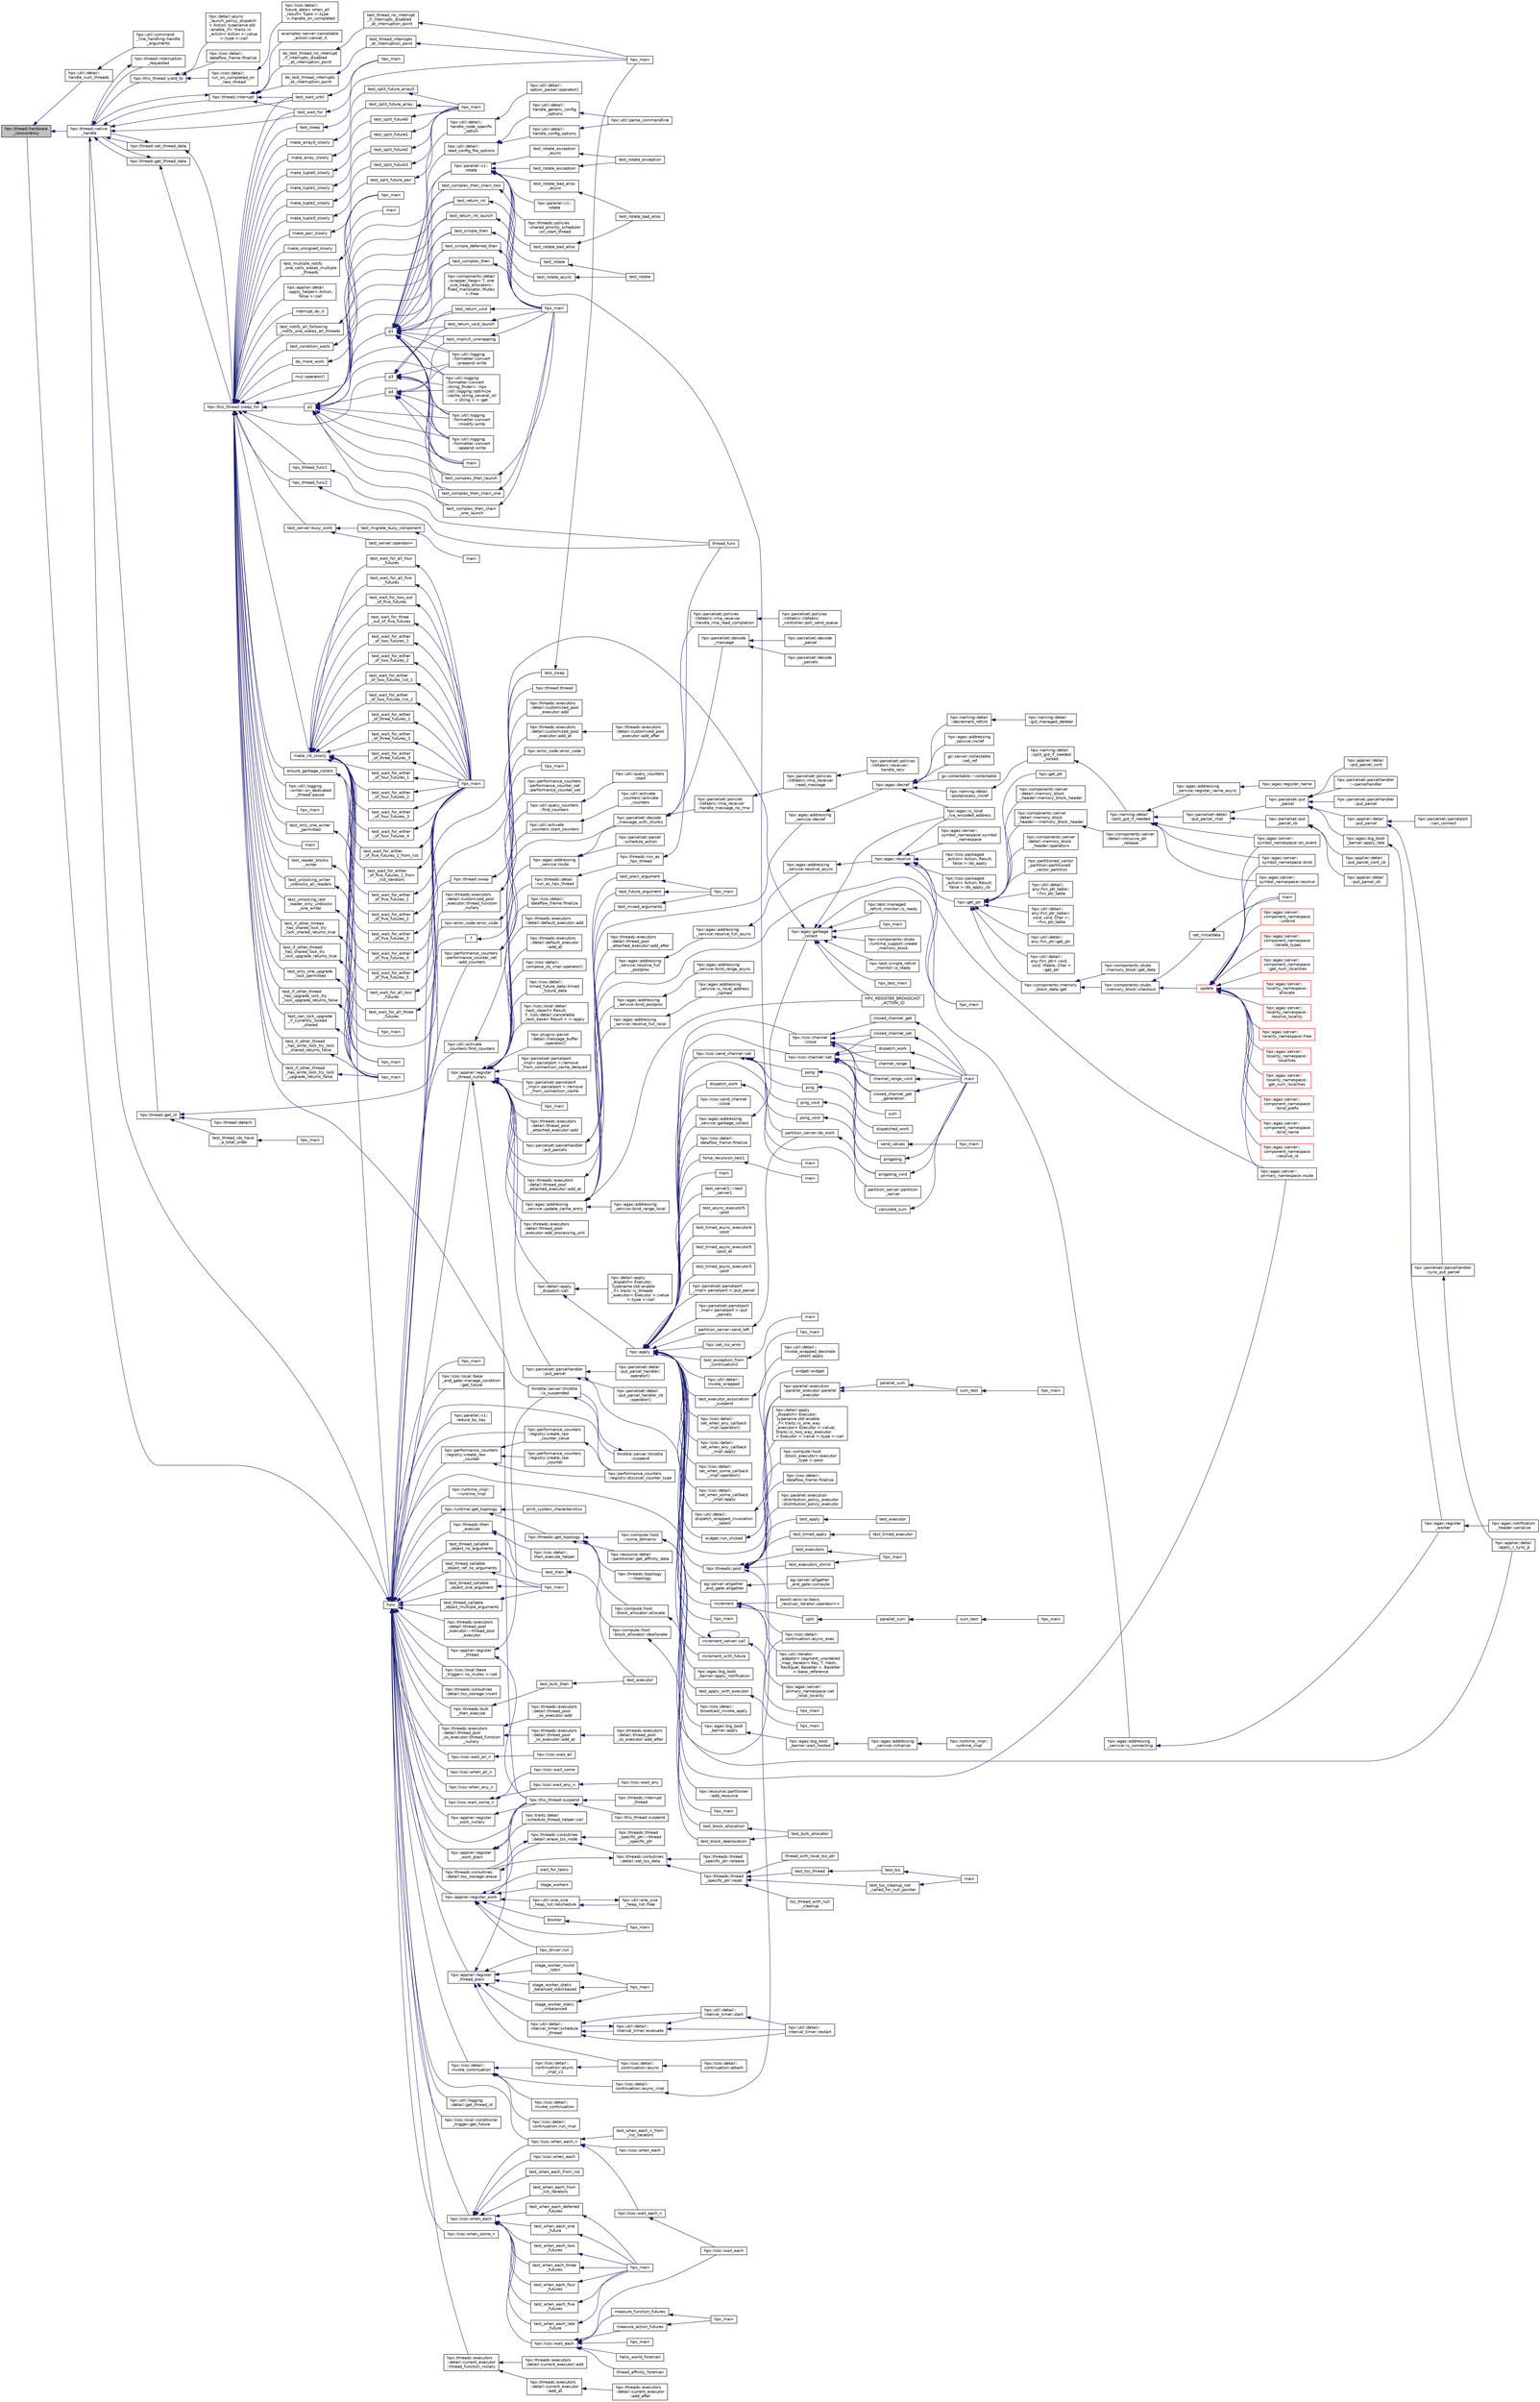 digraph "hpx::thread::hardware_concurrency"
{
  edge [fontname="Helvetica",fontsize="10",labelfontname="Helvetica",labelfontsize="10"];
  node [fontname="Helvetica",fontsize="10",shape=record];
  rankdir="LR";
  Node1518 [label="hpx::thread::hardware\l_concurrency",height=0.2,width=0.4,color="black", fillcolor="grey75", style="filled", fontcolor="black"];
  Node1518 -> Node1519 [dir="back",color="midnightblue",fontsize="10",style="solid",fontname="Helvetica"];
  Node1519 [label="hpx::util::detail::\lhandle_num_threads",height=0.2,width=0.4,color="black", fillcolor="white", style="filled",URL="$d2/d8e/namespacehpx_1_1util_1_1detail.html#a8a8566d3479868554568678b9e5ebcf2"];
  Node1519 -> Node1520 [dir="back",color="midnightblue",fontsize="10",style="solid",fontname="Helvetica"];
  Node1520 [label="hpx::util::command\l_line_handling::handle\l_arguments",height=0.2,width=0.4,color="black", fillcolor="white", style="filled",URL="$d2/df0/structhpx_1_1util_1_1command__line__handling.html#a1aa8a009a61fe583bf8de6e144846eee"];
  Node1518 -> Node1521 [dir="back",color="midnightblue",fontsize="10",style="solid",fontname="Helvetica"];
  Node1521 [label="hpx::thread::native\l_handle",height=0.2,width=0.4,color="black", fillcolor="white", style="filled",URL="$de/d9b/classhpx_1_1thread.html#acf48190d264ab64c1c4ec99d0b421b5a"];
  Node1521 -> Node1522 [dir="back",color="midnightblue",fontsize="10",style="solid",fontname="Helvetica"];
  Node1522 [label="test_wait_for",height=0.2,width=0.4,color="black", fillcolor="white", style="filled",URL="$de/d7d/future__timed__wait__1025_8cpp.html#a0e3d5409a174e5dac600412849dc9d93"];
  Node1522 -> Node1523 [dir="back",color="midnightblue",fontsize="10",style="solid",fontname="Helvetica"];
  Node1523 [label="hpx_main",height=0.2,width=0.4,color="black", fillcolor="white", style="filled",URL="$de/d7d/future__timed__wait__1025_8cpp.html#a255f773d830db5ca937cff11c2692fa2"];
  Node1521 -> Node1524 [dir="back",color="midnightblue",fontsize="10",style="solid",fontname="Helvetica"];
  Node1524 [label="test_wait_until",height=0.2,width=0.4,color="black", fillcolor="white", style="filled",URL="$de/d7d/future__timed__wait__1025_8cpp.html#af6d52682ea10ff7a073cce3b5708c7c9"];
  Node1524 -> Node1523 [dir="back",color="midnightblue",fontsize="10",style="solid",fontname="Helvetica"];
  Node1521 -> Node1525 [dir="back",color="midnightblue",fontsize="10",style="solid",fontname="Helvetica"];
  Node1525 [label="hpx::thread::get_id",height=0.2,width=0.4,color="black", fillcolor="white", style="filled",URL="$de/d9b/classhpx_1_1thread.html#aec031f492a39c521c2c78e0cd47c4ed8"];
  Node1525 -> Node1526 [dir="back",color="midnightblue",fontsize="10",style="solid",fontname="Helvetica"];
  Node1526 [label="test_swap",height=0.2,width=0.4,color="black", fillcolor="white", style="filled",URL="$d0/d4e/tests_2unit_2threads_2thread_8cpp.html#aa9645d2d1912efd27e83867429e862d0"];
  Node1526 -> Node1527 [dir="back",color="midnightblue",fontsize="10",style="solid",fontname="Helvetica"];
  Node1527 [label="hpx_main",height=0.2,width=0.4,color="black", fillcolor="white", style="filled",URL="$d0/d4e/tests_2unit_2threads_2thread_8cpp.html#a255f773d830db5ca937cff11c2692fa2"];
  Node1525 -> Node1528 [dir="back",color="midnightblue",fontsize="10",style="solid",fontname="Helvetica"];
  Node1528 [label="hpx::thread::detach",height=0.2,width=0.4,color="black", fillcolor="white", style="filled",URL="$de/d9b/classhpx_1_1thread.html#a65d7f6e9f4bb311d73c40a2f74976ede"];
  Node1525 -> Node1529 [dir="back",color="midnightblue",fontsize="10",style="solid",fontname="Helvetica"];
  Node1529 [label="test_thread_ids_have\l_a_total_order",height=0.2,width=0.4,color="black", fillcolor="white", style="filled",URL="$df/d88/thread__id_8cpp.html#a95604be93f5422b5bc87778cff21bde1"];
  Node1529 -> Node1530 [dir="back",color="midnightblue",fontsize="10",style="solid",fontname="Helvetica"];
  Node1530 [label="hpx_main",height=0.2,width=0.4,color="black", fillcolor="white", style="filled",URL="$df/d88/thread__id_8cpp.html#a255f773d830db5ca937cff11c2692fa2"];
  Node1521 -> Node1531 [dir="back",color="midnightblue",fontsize="10",style="solid",fontname="Helvetica"];
  Node1531 [label="hpx::thread::interrupt",height=0.2,width=0.4,color="black", fillcolor="white", style="filled",URL="$de/d9b/classhpx_1_1thread.html#ac34d0d033aa743c476a79dbc2e1a8a39"];
  Node1531 -> Node1532 [dir="back",color="midnightblue",fontsize="10",style="solid",fontname="Helvetica"];
  Node1532 [label="examples::server::cancelable\l_action::cancel_it",height=0.2,width=0.4,color="black", fillcolor="white", style="filled",URL="$da/d82/classexamples_1_1server_1_1cancelable__action.html#a411ff697f6719bdf2db9df63e7ce0d1a"];
  Node1531 -> Node1522 [dir="back",color="midnightblue",fontsize="10",style="solid",fontname="Helvetica"];
  Node1531 -> Node1524 [dir="back",color="midnightblue",fontsize="10",style="solid",fontname="Helvetica"];
  Node1531 -> Node1533 [dir="back",color="midnightblue",fontsize="10",style="solid",fontname="Helvetica"];
  Node1533 [label="do_test_thread_interrupts\l_at_interruption_point",height=0.2,width=0.4,color="black", fillcolor="white", style="filled",URL="$d0/d4e/tests_2unit_2threads_2thread_8cpp.html#a1592be75203d2ef54f0a19832cacecf8"];
  Node1533 -> Node1534 [dir="back",color="midnightblue",fontsize="10",style="solid",fontname="Helvetica"];
  Node1534 [label="test_thread_interrupts\l_at_interruption_point",height=0.2,width=0.4,color="black", fillcolor="white", style="filled",URL="$d0/d4e/tests_2unit_2threads_2thread_8cpp.html#a4a6a8c2918dcd825da0102f3a63bf24a"];
  Node1534 -> Node1527 [dir="back",color="midnightblue",fontsize="10",style="solid",fontname="Helvetica"];
  Node1531 -> Node1535 [dir="back",color="midnightblue",fontsize="10",style="solid",fontname="Helvetica"];
  Node1535 [label="do_test_thread_no_interrupt\l_if_interrupts_disabled\l_at_interruption_point",height=0.2,width=0.4,color="black", fillcolor="white", style="filled",URL="$d0/d4e/tests_2unit_2threads_2thread_8cpp.html#a83a3b29d9f2edb5952625e72f9651985"];
  Node1535 -> Node1536 [dir="back",color="midnightblue",fontsize="10",style="solid",fontname="Helvetica"];
  Node1536 [label="test_thread_no_interrupt\l_if_interrupts_disabled\l_at_interruption_point",height=0.2,width=0.4,color="black", fillcolor="white", style="filled",URL="$d0/d4e/tests_2unit_2threads_2thread_8cpp.html#ae8589f467c87f24293dd95710b4d8374"];
  Node1536 -> Node1527 [dir="back",color="midnightblue",fontsize="10",style="solid",fontname="Helvetica"];
  Node1531 -> Node1521 [dir="back",color="midnightblue",fontsize="10",style="solid",fontname="Helvetica"];
  Node1521 -> Node1537 [dir="back",color="midnightblue",fontsize="10",style="solid",fontname="Helvetica"];
  Node1537 [label="hpx::thread::interruption\l_requested",height=0.2,width=0.4,color="black", fillcolor="white", style="filled",URL="$de/d9b/classhpx_1_1thread.html#a33276bb4c20bbb0b1978944e18ef71b8"];
  Node1537 -> Node1521 [dir="back",color="midnightblue",fontsize="10",style="solid",fontname="Helvetica"];
  Node1521 -> Node1538 [dir="back",color="midnightblue",fontsize="10",style="solid",fontname="Helvetica"];
  Node1538 [label="hpx::thread::get_thread_data",height=0.2,width=0.4,color="black", fillcolor="white", style="filled",URL="$de/d9b/classhpx_1_1thread.html#a4535ef82cec3b953d2c941d20e3e3904"];
  Node1538 -> Node1521 [dir="back",color="midnightblue",fontsize="10",style="solid",fontname="Helvetica"];
  Node1538 -> Node1539 [dir="back",color="midnightblue",fontsize="10",style="solid",fontname="Helvetica"];
  Node1539 [label="hpx::this_thread::sleep_for",height=0.2,width=0.4,color="black", fillcolor="white", style="filled",URL="$d9/d52/namespacehpx_1_1this__thread.html#afc042a5a5fa52eef2d1d177a343435cf"];
  Node1539 -> Node1540 [dir="back",color="midnightblue",fontsize="10",style="solid",fontname="Helvetica"];
  Node1540 [label="hpx::applier::detail\l::apply_helper\< Action,\l false \>::call",height=0.2,width=0.4,color="black", fillcolor="white", style="filled",URL="$de/d9b/structhpx_1_1applier_1_1detail_1_1apply__helper_3_01_action_00_01false_01_4.html#a567fbb92986df0974d5b30ca9a002130"];
  Node1539 -> Node1541 [dir="back",color="midnightblue",fontsize="10",style="solid",fontname="Helvetica"];
  Node1541 [label="interrupt_do_it",height=0.2,width=0.4,color="black", fillcolor="white", style="filled",URL="$d1/db8/cancelable__action__client_8cpp.html#a46617129de426f6e7ab5eb91b008cd9e"];
  Node1539 -> Node1542 [dir="back",color="midnightblue",fontsize="10",style="solid",fontname="Helvetica"];
  Node1542 [label="test_multiple_notify\l_one_calls_wakes_multiple\l_threads",height=0.2,width=0.4,color="black", fillcolor="white", style="filled",URL="$d1/ded/tests_2unit_2lcos_2condition__variable_8cpp.html#a578d8e27a7396ab57393dea2b8badee3"];
  Node1542 -> Node1543 [dir="back",color="midnightblue",fontsize="10",style="solid",fontname="Helvetica"];
  Node1543 [label="hpx_main",height=0.2,width=0.4,color="black", fillcolor="white", style="filled",URL="$d1/ded/tests_2unit_2lcos_2condition__variable_8cpp.html#a255f773d830db5ca937cff11c2692fa2"];
  Node1539 -> Node1544 [dir="back",color="midnightblue",fontsize="10",style="solid",fontname="Helvetica"];
  Node1544 [label="test_notify_all_following\l_notify_one_wakes_all_threads",height=0.2,width=0.4,color="black", fillcolor="white", style="filled",URL="$d1/ded/tests_2unit_2lcos_2condition__variable_8cpp.html#a6dd6eca404b61c749747efb07bebe3fd"];
  Node1544 -> Node1543 [dir="back",color="midnightblue",fontsize="10",style="solid",fontname="Helvetica"];
  Node1539 -> Node1545 [dir="back",color="midnightblue",fontsize="10",style="solid",fontname="Helvetica"];
  Node1545 [label="test_condition_waits",height=0.2,width=0.4,color="black", fillcolor="white", style="filled",URL="$d1/ded/tests_2unit_2lcos_2condition__variable_8cpp.html#a1dd2e7c76971df521b245377c9611cd9"];
  Node1545 -> Node1543 [dir="back",color="midnightblue",fontsize="10",style="solid",fontname="Helvetica"];
  Node1539 -> Node1546 [dir="back",color="midnightblue",fontsize="10",style="solid",fontname="Helvetica"];
  Node1546 [label="mul::operator()",height=0.2,width=0.4,color="black", fillcolor="white", style="filled",URL="$d2/d02/structmul.html#ab5eaa3d788f0a8d13cc19948e528c0e5"];
  Node1539 -> Node1547 [dir="back",color="midnightblue",fontsize="10",style="solid",fontname="Helvetica"];
  Node1547 [label="do_more_work",height=0.2,width=0.4,color="black", fillcolor="white", style="filled",URL="$d2/dfd/future__2667_8cpp.html#a9ceebb831160f2acf3a047384add9064"];
  Node1547 -> Node1548 [dir="back",color="midnightblue",fontsize="10",style="solid",fontname="Helvetica"];
  Node1548 [label="main",height=0.2,width=0.4,color="black", fillcolor="white", style="filled",URL="$d2/dfd/future__2667_8cpp.html#ae66f6b31b5ad750f1fe042a706a4e3d4"];
  Node1539 -> Node1549 [dir="back",color="midnightblue",fontsize="10",style="solid",fontname="Helvetica"];
  Node1549 [label="p1",height=0.2,width=0.4,color="black", fillcolor="white", style="filled",URL="$df/da5/future__then_8cpp.html#a8978a24b044bacf963e33824a4c1ac98"];
  Node1549 -> Node1550 [dir="back",color="midnightblue",fontsize="10",style="solid",fontname="Helvetica"];
  Node1550 [label="main",height=0.2,width=0.4,color="black", fillcolor="white", style="filled",URL="$dd/ded/bind__placeholder__test_8cpp.html#ae66f6b31b5ad750f1fe042a706a4e3d4"];
  Node1549 -> Node1551 [dir="back",color="midnightblue",fontsize="10",style="solid",fontname="Helvetica"];
  Node1551 [label="hpx::util::logging\l::formatter::convert\l::string_finder\< ::hpx\l::util::logging::optimize\l::cache_string_several_str\l\< string \> \>::get",height=0.2,width=0.4,color="black", fillcolor="white", style="filled",URL="$da/d09/structhpx_1_1util_1_1logging_1_1formatter_1_1convert_1_1string__finder_3_01_1_1hpx_1_1util_1_1loe3f73a176adffd0ee7d2c5e1121ceb93.html#a9f91bb7bb18f0c343f6f95448106ffe0"];
  Node1549 -> Node1552 [dir="back",color="midnightblue",fontsize="10",style="solid",fontname="Helvetica"];
  Node1552 [label="hpx::util::logging\l::formatter::convert\l::prepend::write",height=0.2,width=0.4,color="black", fillcolor="white", style="filled",URL="$de/d08/namespacehpx_1_1util_1_1logging_1_1formatter_1_1convert_1_1prepend.html#a800b76595c1330001994b1279f93d7ee"];
  Node1549 -> Node1553 [dir="back",color="midnightblue",fontsize="10",style="solid",fontname="Helvetica"];
  Node1553 [label="hpx::util::logging\l::formatter::convert\l::append::write",height=0.2,width=0.4,color="black", fillcolor="white", style="filled",URL="$da/d97/namespacehpx_1_1util_1_1logging_1_1formatter_1_1convert_1_1append.html#a719ba04af3b9146a733025e9518eab47"];
  Node1549 -> Node1554 [dir="back",color="midnightblue",fontsize="10",style="solid",fontname="Helvetica"];
  Node1554 [label="hpx::util::logging\l::formatter::convert\l::modify::write",height=0.2,width=0.4,color="black", fillcolor="white", style="filled",URL="$df/d5f/namespacehpx_1_1util_1_1logging_1_1formatter_1_1convert_1_1modify.html#aa88c9565b436c49c89eac1cb2e0ec7c2"];
  Node1549 -> Node1555 [dir="back",color="midnightblue",fontsize="10",style="solid",fontname="Helvetica"];
  Node1555 [label="test_return_int",height=0.2,width=0.4,color="black", fillcolor="white", style="filled",URL="$df/da5/future__then_8cpp.html#a4574c7d42a67c66efb94b4aad426e984"];
  Node1555 -> Node1556 [dir="back",color="midnightblue",fontsize="10",style="solid",fontname="Helvetica"];
  Node1556 [label="hpx_main",height=0.2,width=0.4,color="black", fillcolor="white", style="filled",URL="$df/da5/future__then_8cpp.html#aefd26dd818037509b2241068d57e3e1d"];
  Node1549 -> Node1557 [dir="back",color="midnightblue",fontsize="10",style="solid",fontname="Helvetica"];
  Node1557 [label="test_return_int_launch",height=0.2,width=0.4,color="black", fillcolor="white", style="filled",URL="$df/da5/future__then_8cpp.html#a4d59ccf0b01a1fa8fde2acc877f986a7"];
  Node1557 -> Node1556 [dir="back",color="midnightblue",fontsize="10",style="solid",fontname="Helvetica"];
  Node1549 -> Node1558 [dir="back",color="midnightblue",fontsize="10",style="solid",fontname="Helvetica"];
  Node1558 [label="test_return_void",height=0.2,width=0.4,color="black", fillcolor="white", style="filled",URL="$df/da5/future__then_8cpp.html#a504f39b4d586615d5d1371c8dad56645"];
  Node1558 -> Node1556 [dir="back",color="midnightblue",fontsize="10",style="solid",fontname="Helvetica"];
  Node1549 -> Node1559 [dir="back",color="midnightblue",fontsize="10",style="solid",fontname="Helvetica"];
  Node1559 [label="test_return_void_launch",height=0.2,width=0.4,color="black", fillcolor="white", style="filled",URL="$df/da5/future__then_8cpp.html#a6bca71baf1676513433d261fbffee4bc"];
  Node1559 -> Node1556 [dir="back",color="midnightblue",fontsize="10",style="solid",fontname="Helvetica"];
  Node1549 -> Node1560 [dir="back",color="midnightblue",fontsize="10",style="solid",fontname="Helvetica"];
  Node1560 [label="test_implicit_unwrapping",height=0.2,width=0.4,color="black", fillcolor="white", style="filled",URL="$df/da5/future__then_8cpp.html#ad7b1b04c3515e5bf95459e94b1bdc337"];
  Node1560 -> Node1556 [dir="back",color="midnightblue",fontsize="10",style="solid",fontname="Helvetica"];
  Node1549 -> Node1561 [dir="back",color="midnightblue",fontsize="10",style="solid",fontname="Helvetica"];
  Node1561 [label="test_simple_then",height=0.2,width=0.4,color="black", fillcolor="white", style="filled",URL="$df/da5/future__then_8cpp.html#aa74379f2bcdf911e278b78569028848b"];
  Node1561 -> Node1556 [dir="back",color="midnightblue",fontsize="10",style="solid",fontname="Helvetica"];
  Node1549 -> Node1562 [dir="back",color="midnightblue",fontsize="10",style="solid",fontname="Helvetica"];
  Node1562 [label="test_simple_deferred_then",height=0.2,width=0.4,color="black", fillcolor="white", style="filled",URL="$df/da5/future__then_8cpp.html#a026670a80b5d18f81a87665f09f4b9e4"];
  Node1562 -> Node1556 [dir="back",color="midnightblue",fontsize="10",style="solid",fontname="Helvetica"];
  Node1549 -> Node1563 [dir="back",color="midnightblue",fontsize="10",style="solid",fontname="Helvetica"];
  Node1563 [label="test_complex_then",height=0.2,width=0.4,color="black", fillcolor="white", style="filled",URL="$df/da5/future__then_8cpp.html#a65c0909ab7ad1dbde6b00a89e09d12ee"];
  Node1563 -> Node1556 [dir="back",color="midnightblue",fontsize="10",style="solid",fontname="Helvetica"];
  Node1549 -> Node1564 [dir="back",color="midnightblue",fontsize="10",style="solid",fontname="Helvetica"];
  Node1564 [label="test_complex_then_launch",height=0.2,width=0.4,color="black", fillcolor="white", style="filled",URL="$df/da5/future__then_8cpp.html#a57e79de123fc4563e6535bcb0d510eb6"];
  Node1564 -> Node1556 [dir="back",color="midnightblue",fontsize="10",style="solid",fontname="Helvetica"];
  Node1549 -> Node1565 [dir="back",color="midnightblue",fontsize="10",style="solid",fontname="Helvetica"];
  Node1565 [label="test_complex_then_chain_one",height=0.2,width=0.4,color="black", fillcolor="white", style="filled",URL="$df/da5/future__then_8cpp.html#aa9256ab654994c70d6de44c612f62ac1"];
  Node1565 -> Node1556 [dir="back",color="midnightblue",fontsize="10",style="solid",fontname="Helvetica"];
  Node1549 -> Node1566 [dir="back",color="midnightblue",fontsize="10",style="solid",fontname="Helvetica"];
  Node1566 [label="test_complex_then_chain\l_one_launch",height=0.2,width=0.4,color="black", fillcolor="white", style="filled",URL="$df/da5/future__then_8cpp.html#acf17bb2a5182b9cb7667271f95a03704"];
  Node1566 -> Node1556 [dir="back",color="midnightblue",fontsize="10",style="solid",fontname="Helvetica"];
  Node1549 -> Node1567 [dir="back",color="midnightblue",fontsize="10",style="solid",fontname="Helvetica"];
  Node1567 [label="test_complex_then_chain_two",height=0.2,width=0.4,color="black", fillcolor="white", style="filled",URL="$df/da5/future__then_8cpp.html#a877da4dafc5590d16fa0d3c57391c363"];
  Node1567 -> Node1556 [dir="back",color="midnightblue",fontsize="10",style="solid",fontname="Helvetica"];
  Node1549 -> Node1568 [dir="back",color="midnightblue",fontsize="10",style="solid",fontname="Helvetica"];
  Node1568 [label="hpx::util::detail::\lhandle_node_specific\l_option",height=0.2,width=0.4,color="black", fillcolor="white", style="filled",URL="$d2/d8e/namespacehpx_1_1util_1_1detail.html#a43e5f30f676cfadaad879f991391ffab"];
  Node1568 -> Node1569 [dir="back",color="midnightblue",fontsize="10",style="solid",fontname="Helvetica"];
  Node1569 [label="hpx::util::detail::\loption_parser::operator()",height=0.2,width=0.4,color="black", fillcolor="white", style="filled",URL="$de/dc5/structhpx_1_1util_1_1detail_1_1option__parser.html#a6062e5ee56b2e2efa8717e73e01dfc52"];
  Node1549 -> Node1570 [dir="back",color="midnightblue",fontsize="10",style="solid",fontname="Helvetica"];
  Node1570 [label="hpx::util::detail::\lread_config_file_options",height=0.2,width=0.4,color="black", fillcolor="white", style="filled",URL="$d2/d8e/namespacehpx_1_1util_1_1detail.html#acc4cbf3746afbdeb02d4d79e65ec085d"];
  Node1570 -> Node1571 [dir="back",color="midnightblue",fontsize="10",style="solid",fontname="Helvetica"];
  Node1571 [label="hpx::util::detail::\lhandle_generic_config\l_options",height=0.2,width=0.4,color="black", fillcolor="white", style="filled",URL="$d2/d8e/namespacehpx_1_1util_1_1detail.html#afe9d48863068cf6ab23661ea84aad13b"];
  Node1571 -> Node1572 [dir="back",color="midnightblue",fontsize="10",style="solid",fontname="Helvetica"];
  Node1572 [label="hpx::util::parse_commandline",height=0.2,width=0.4,color="black", fillcolor="white", style="filled",URL="$df/dad/namespacehpx_1_1util.html#a19ecafa5a1d8009b5301f6d94f77b773"];
  Node1570 -> Node1573 [dir="back",color="midnightblue",fontsize="10",style="solid",fontname="Helvetica"];
  Node1573 [label="hpx::util::detail::\lhandle_config_options",height=0.2,width=0.4,color="black", fillcolor="white", style="filled",URL="$d2/d8e/namespacehpx_1_1util_1_1detail.html#adf812f0307327e750a861a2ed15d9c1a"];
  Node1573 -> Node1572 [dir="back",color="midnightblue",fontsize="10",style="solid",fontname="Helvetica"];
  Node1549 -> Node1574 [dir="back",color="midnightblue",fontsize="10",style="solid",fontname="Helvetica"];
  Node1574 [label="hpx::parallel::v1::\lrotate",height=0.2,width=0.4,color="black", fillcolor="white", style="filled",URL="$db/db9/namespacehpx_1_1parallel_1_1v1.html#a1186b3f6aa7198ada6c81f987e08f85b"];
  Node1574 -> Node1575 [dir="back",color="midnightblue",fontsize="10",style="solid",fontname="Helvetica"];
  Node1575 [label="partition_server::do_work",height=0.2,width=0.4,color="black", fillcolor="white", style="filled",URL="$d9/dbd/structpartition__server.html#a6642286bc38b9bed88cc6423d181b87f"];
  Node1575 -> Node1576 [dir="back",color="midnightblue",fontsize="10",style="solid",fontname="Helvetica"];
  Node1576 [label="partition_server::partition\l_server",height=0.2,width=0.4,color="black", fillcolor="white", style="filled",URL="$d9/dbd/structpartition__server.html#a80906893b5b6771003acbf3fcfec37cf"];
  Node1574 -> Node1577 [dir="back",color="midnightblue",fontsize="10",style="solid",fontname="Helvetica"];
  Node1577 [label="test_rotate",height=0.2,width=0.4,color="black", fillcolor="white", style="filled",URL="$d7/d5d/rotate_8cpp.html#ab8a8520d8bdef3f9022bc5377426d949"];
  Node1577 -> Node1578 [dir="back",color="midnightblue",fontsize="10",style="solid",fontname="Helvetica"];
  Node1578 [label="test_rotate",height=0.2,width=0.4,color="black", fillcolor="white", style="filled",URL="$d7/d5d/rotate_8cpp.html#ae9e7ca0d224acd1e52ac006b1b1249e6"];
  Node1574 -> Node1579 [dir="back",color="midnightblue",fontsize="10",style="solid",fontname="Helvetica"];
  Node1579 [label="test_rotate_async",height=0.2,width=0.4,color="black", fillcolor="white", style="filled",URL="$d7/d5d/rotate_8cpp.html#ae3e37eb13d1c555e7ec861e99599cecb"];
  Node1579 -> Node1578 [dir="back",color="midnightblue",fontsize="10",style="solid",fontname="Helvetica"];
  Node1574 -> Node1580 [dir="back",color="midnightblue",fontsize="10",style="solid",fontname="Helvetica"];
  Node1580 [label="test_rotate_exception",height=0.2,width=0.4,color="black", fillcolor="white", style="filled",URL="$d7/d5d/rotate_8cpp.html#a84f60bd76e1e8fe9ecce9b0b1ae38bea"];
  Node1580 -> Node1581 [dir="back",color="midnightblue",fontsize="10",style="solid",fontname="Helvetica"];
  Node1581 [label="test_rotate_exception",height=0.2,width=0.4,color="black", fillcolor="white", style="filled",URL="$d7/d5d/rotate_8cpp.html#aa448ed0e1a24642b5baaa5bb029abfc1"];
  Node1574 -> Node1582 [dir="back",color="midnightblue",fontsize="10",style="solid",fontname="Helvetica"];
  Node1582 [label="test_rotate_exception\l_async",height=0.2,width=0.4,color="black", fillcolor="white", style="filled",URL="$d7/d5d/rotate_8cpp.html#a472f3593addc133bd849ff486e2a4e9a"];
  Node1582 -> Node1581 [dir="back",color="midnightblue",fontsize="10",style="solid",fontname="Helvetica"];
  Node1574 -> Node1583 [dir="back",color="midnightblue",fontsize="10",style="solid",fontname="Helvetica"];
  Node1583 [label="test_rotate_bad_alloc",height=0.2,width=0.4,color="black", fillcolor="white", style="filled",URL="$d7/d5d/rotate_8cpp.html#ae74a2766c7d66fa2c13743d2d7b75fa9"];
  Node1583 -> Node1584 [dir="back",color="midnightblue",fontsize="10",style="solid",fontname="Helvetica"];
  Node1584 [label="test_rotate_bad_alloc",height=0.2,width=0.4,color="black", fillcolor="white", style="filled",URL="$d7/d5d/rotate_8cpp.html#a6945fe3952a002c1c4536cb98882a9bf"];
  Node1574 -> Node1585 [dir="back",color="midnightblue",fontsize="10",style="solid",fontname="Helvetica"];
  Node1585 [label="test_rotate_bad_alloc\l_async",height=0.2,width=0.4,color="black", fillcolor="white", style="filled",URL="$d7/d5d/rotate_8cpp.html#a02745132ec799d5c6af870c3350a7454"];
  Node1585 -> Node1584 [dir="back",color="midnightblue",fontsize="10",style="solid",fontname="Helvetica"];
  Node1574 -> Node1586 [dir="back",color="midnightblue",fontsize="10",style="solid",fontname="Helvetica"];
  Node1586 [label="hpx::parallel::v1::\lrotate",height=0.2,width=0.4,color="black", fillcolor="white", style="filled",URL="$db/db9/namespacehpx_1_1parallel_1_1v1.html#acc6f55c3bfc3aecae26cb8a73e3e2563"];
  Node1574 -> Node1587 [dir="back",color="midnightblue",fontsize="10",style="solid",fontname="Helvetica"];
  Node1587 [label="hpx::threads::policies\l::shared_priority_scheduler\l::on_start_thread",height=0.2,width=0.4,color="black", fillcolor="white", style="filled",URL="$d8/d52/classhpx_1_1threads_1_1policies_1_1shared__priority__scheduler.html#a6b50d46539ac974cbe2706f56c2fbc3f"];
  Node1549 -> Node1588 [dir="back",color="midnightblue",fontsize="10",style="solid",fontname="Helvetica"];
  Node1588 [label="hpx::components::detail\l::wrapper_heap\< T, one\l_size_heap_allocators::\lfixed_mallocator, Mutex\l \>::free",height=0.2,width=0.4,color="black", fillcolor="white", style="filled",URL="$d1/d6d/classhpx_1_1components_1_1detail_1_1wrapper__heap.html#aca09fd51113634e49b03973d49a01612"];
  Node1539 -> Node1589 [dir="back",color="midnightblue",fontsize="10",style="solid",fontname="Helvetica"];
  Node1589 [label="p2",height=0.2,width=0.4,color="black", fillcolor="white", style="filled",URL="$df/da5/future__then_8cpp.html#a0dabf50b87b0ab6126c07663b7c82650"];
  Node1589 -> Node1550 [dir="back",color="midnightblue",fontsize="10",style="solid",fontname="Helvetica"];
  Node1589 -> Node1551 [dir="back",color="midnightblue",fontsize="10",style="solid",fontname="Helvetica"];
  Node1589 -> Node1552 [dir="back",color="midnightblue",fontsize="10",style="solid",fontname="Helvetica"];
  Node1589 -> Node1553 [dir="back",color="midnightblue",fontsize="10",style="solid",fontname="Helvetica"];
  Node1589 -> Node1554 [dir="back",color="midnightblue",fontsize="10",style="solid",fontname="Helvetica"];
  Node1589 -> Node1590 [dir="back",color="midnightblue",fontsize="10",style="solid",fontname="Helvetica"];
  Node1590 [label="p4",height=0.2,width=0.4,color="black", fillcolor="white", style="filled",URL="$df/da5/future__then_8cpp.html#a2e41883da983a4e735ff63a070df689f"];
  Node1590 -> Node1550 [dir="back",color="midnightblue",fontsize="10",style="solid",fontname="Helvetica"];
  Node1590 -> Node1551 [dir="back",color="midnightblue",fontsize="10",style="solid",fontname="Helvetica"];
  Node1590 -> Node1552 [dir="back",color="midnightblue",fontsize="10",style="solid",fontname="Helvetica"];
  Node1590 -> Node1553 [dir="back",color="midnightblue",fontsize="10",style="solid",fontname="Helvetica"];
  Node1590 -> Node1554 [dir="back",color="midnightblue",fontsize="10",style="solid",fontname="Helvetica"];
  Node1590 -> Node1560 [dir="back",color="midnightblue",fontsize="10",style="solid",fontname="Helvetica"];
  Node1589 -> Node1555 [dir="back",color="midnightblue",fontsize="10",style="solid",fontname="Helvetica"];
  Node1589 -> Node1557 [dir="back",color="midnightblue",fontsize="10",style="solid",fontname="Helvetica"];
  Node1589 -> Node1561 [dir="back",color="midnightblue",fontsize="10",style="solid",fontname="Helvetica"];
  Node1589 -> Node1562 [dir="back",color="midnightblue",fontsize="10",style="solid",fontname="Helvetica"];
  Node1589 -> Node1563 [dir="back",color="midnightblue",fontsize="10",style="solid",fontname="Helvetica"];
  Node1589 -> Node1564 [dir="back",color="midnightblue",fontsize="10",style="solid",fontname="Helvetica"];
  Node1589 -> Node1565 [dir="back",color="midnightblue",fontsize="10",style="solid",fontname="Helvetica"];
  Node1589 -> Node1566 [dir="back",color="midnightblue",fontsize="10",style="solid",fontname="Helvetica"];
  Node1589 -> Node1567 [dir="back",color="midnightblue",fontsize="10",style="solid",fontname="Helvetica"];
  Node1589 -> Node1574 [dir="back",color="midnightblue",fontsize="10",style="solid",fontname="Helvetica"];
  Node1539 -> Node1591 [dir="back",color="midnightblue",fontsize="10",style="solid",fontname="Helvetica"];
  Node1591 [label="p3",height=0.2,width=0.4,color="black", fillcolor="white", style="filled",URL="$df/da5/future__then_8cpp.html#ada3ca76feabb79611290ef351f1ad171"];
  Node1591 -> Node1550 [dir="back",color="midnightblue",fontsize="10",style="solid",fontname="Helvetica"];
  Node1591 -> Node1551 [dir="back",color="midnightblue",fontsize="10",style="solid",fontname="Helvetica"];
  Node1591 -> Node1552 [dir="back",color="midnightblue",fontsize="10",style="solid",fontname="Helvetica"];
  Node1591 -> Node1553 [dir="back",color="midnightblue",fontsize="10",style="solid",fontname="Helvetica"];
  Node1591 -> Node1554 [dir="back",color="midnightblue",fontsize="10",style="solid",fontname="Helvetica"];
  Node1591 -> Node1558 [dir="back",color="midnightblue",fontsize="10",style="solid",fontname="Helvetica"];
  Node1591 -> Node1559 [dir="back",color="midnightblue",fontsize="10",style="solid",fontname="Helvetica"];
  Node1539 -> Node1522 [dir="back",color="midnightblue",fontsize="10",style="solid",fontname="Helvetica"];
  Node1539 -> Node1524 [dir="back",color="midnightblue",fontsize="10",style="solid",fontname="Helvetica"];
  Node1539 -> Node1592 [dir="back",color="midnightblue",fontsize="10",style="solid",fontname="Helvetica"];
  Node1592 [label="ensure_garbage_collect",height=0.2,width=0.4,color="black", fillcolor="white", style="filled",URL="$d8/dfd/id__type__ref__counting__1032_8cpp.html#a5264b94bf7c262ac0e521fb290d476d5"];
  Node1592 -> Node1593 [dir="back",color="midnightblue",fontsize="10",style="solid",fontname="Helvetica"];
  Node1593 [label="func",height=0.2,width=0.4,color="black", fillcolor="white", style="filled",URL="$d8/dfd/id__type__ref__counting__1032_8cpp.html#ab811b86ea5107ffb3351fcaa29d2c652"];
  Node1593 -> Node1594 [dir="back",color="midnightblue",fontsize="10",style="solid",fontname="Helvetica"];
  Node1594 [label="hpx::util::activate\l_counters::find_counters",height=0.2,width=0.4,color="black", fillcolor="white", style="filled",URL="$d9/d0b/classhpx_1_1util_1_1activate__counters.html#a797f766dd5e2416f54a5a91b267bedd4"];
  Node1594 -> Node1595 [dir="back",color="midnightblue",fontsize="10",style="solid",fontname="Helvetica"];
  Node1595 [label="hpx::util::activate\l_counters::start_counters",height=0.2,width=0.4,color="black", fillcolor="white", style="filled",URL="$d9/d0b/classhpx_1_1util_1_1activate__counters.html#af2193bbb81054707baea1f8f19d63ddf"];
  Node1595 -> Node1596 [dir="back",color="midnightblue",fontsize="10",style="solid",fontname="Helvetica"];
  Node1596 [label="hpx::util::activate\l_counters::activate\l_counters",height=0.2,width=0.4,color="black", fillcolor="white", style="filled",URL="$d9/d0b/classhpx_1_1util_1_1activate__counters.html#a58030114fe706c120ec4d6d793da25d7"];
  Node1593 -> Node1597 [dir="back",color="midnightblue",fontsize="10",style="solid",fontname="Helvetica"];
  Node1597 [label="hpx::lcos::local::base\l_and_gate::manage_condition\l::get_future",height=0.2,width=0.4,color="black", fillcolor="white", style="filled",URL="$d2/d39/structhpx_1_1lcos_1_1local_1_1base__and__gate_1_1manage__condition.html#ac4f65bf84421c3d2e1e40e986d8d8e62"];
  Node1593 -> Node1598 [dir="back",color="midnightblue",fontsize="10",style="solid",fontname="Helvetica"];
  Node1598 [label="hpx::applier::register\l_thread_nullary",height=0.2,width=0.4,color="black", fillcolor="white", style="filled",URL="$d8/dcb/namespacehpx_1_1applier.html#a401cd1145927e58d74d1eb52aaccd936"];
  Node1598 -> Node1599 [dir="back",color="midnightblue",fontsize="10",style="solid",fontname="Helvetica"];
  Node1599 [label="hpx::agas::addressing\l_service::route",height=0.2,width=0.4,color="black", fillcolor="white", style="filled",URL="$db/d58/structhpx_1_1agas_1_1addressing__service.html#a7ba78aaaea353576c92e10899bbbb471",tooltip="Route the given parcel to the appropriate AGAS service instance. "];
  Node1599 -> Node1600 [dir="back",color="midnightblue",fontsize="10",style="solid",fontname="Helvetica"];
  Node1600 [label="hpx::parcelset::decode\l_message_with_chunks",height=0.2,width=0.4,color="black", fillcolor="white", style="filled",URL="$d4/d41/namespacehpx_1_1parcelset.html#abb7d99e0c8aaa983f0851d9c5d4e78bf"];
  Node1600 -> Node1601 [dir="back",color="midnightblue",fontsize="10",style="solid",fontname="Helvetica"];
  Node1601 [label="hpx::parcelset::decode\l_message",height=0.2,width=0.4,color="black", fillcolor="white", style="filled",URL="$d4/d41/namespacehpx_1_1parcelset.html#ab5f27461c52dbbfeab29fe8a37986faa"];
  Node1601 -> Node1602 [dir="back",color="midnightblue",fontsize="10",style="solid",fontname="Helvetica"];
  Node1602 [label="hpx::parcelset::decode\l_parcel",height=0.2,width=0.4,color="black", fillcolor="white", style="filled",URL="$d4/d41/namespacehpx_1_1parcelset.html#a0199ca3fa04e8fa08c9e6b9eec41ebb5"];
  Node1601 -> Node1603 [dir="back",color="midnightblue",fontsize="10",style="solid",fontname="Helvetica"];
  Node1603 [label="hpx::parcelset::decode\l_parcels",height=0.2,width=0.4,color="black", fillcolor="white", style="filled",URL="$d4/d41/namespacehpx_1_1parcelset.html#aa7b4acdaa73e95824f4406d316551b51"];
  Node1600 -> Node1604 [dir="back",color="midnightblue",fontsize="10",style="solid",fontname="Helvetica"];
  Node1604 [label="hpx::parcelset::policies\l::libfabric::rma_receiver\l::handle_message_no_rma",height=0.2,width=0.4,color="black", fillcolor="white", style="filled",URL="$d4/d56/structhpx_1_1parcelset_1_1policies_1_1libfabric_1_1rma__receiver.html#a9ee3082ad51ee63cf85049b8126580f0"];
  Node1604 -> Node1605 [dir="back",color="midnightblue",fontsize="10",style="solid",fontname="Helvetica"];
  Node1605 [label="hpx::parcelset::policies\l::libfabric::rma_receiver\l::read_message",height=0.2,width=0.4,color="black", fillcolor="white", style="filled",URL="$d4/d56/structhpx_1_1parcelset_1_1policies_1_1libfabric_1_1rma__receiver.html#a687e3e9569a57b6bd48220ecd7ef2394"];
  Node1605 -> Node1606 [dir="back",color="midnightblue",fontsize="10",style="solid",fontname="Helvetica"];
  Node1606 [label="hpx::parcelset::policies\l::libfabric::receiver::\lhandle_recv",height=0.2,width=0.4,color="black", fillcolor="white", style="filled",URL="$d9/df5/structhpx_1_1parcelset_1_1policies_1_1libfabric_1_1receiver.html#ae18eac5b1593bc79ba31cf828177d611"];
  Node1600 -> Node1607 [dir="back",color="midnightblue",fontsize="10",style="solid",fontname="Helvetica"];
  Node1607 [label="hpx::parcelset::policies\l::libfabric::rma_receiver\l::handle_rma_read_completion",height=0.2,width=0.4,color="black", fillcolor="white", style="filled",URL="$d4/d56/structhpx_1_1parcelset_1_1policies_1_1libfabric_1_1rma__receiver.html#a77182bc65fb4dd0fc0737d87bec05a72"];
  Node1607 -> Node1608 [dir="back",color="midnightblue",fontsize="10",style="solid",fontname="Helvetica"];
  Node1608 [label="hpx::parcelset::policies\l::libfabric::libfabric\l_controller::poll_send_queue",height=0.2,width=0.4,color="black", fillcolor="white", style="filled",URL="$db/d9f/classhpx_1_1parcelset_1_1policies_1_1libfabric_1_1libfabric__controller.html#afaa02e122be1ea6800a245af7b3a9cf8"];
  Node1599 -> Node1609 [dir="back",color="midnightblue",fontsize="10",style="solid",fontname="Helvetica"];
  Node1609 [label="hpx::parcelset::parcel\l::schedule_action",height=0.2,width=0.4,color="black", fillcolor="white", style="filled",URL="$d7/d11/classhpx_1_1parcelset_1_1parcel.html#a48b0c65d702bd4b1c4234de252246eb5"];
  Node1598 -> Node1610 [dir="back",color="midnightblue",fontsize="10",style="solid",fontname="Helvetica"];
  Node1610 [label="hpx::agas::addressing\l_service::decref",height=0.2,width=0.4,color="black", fillcolor="white", style="filled",URL="$db/d58/structhpx_1_1agas_1_1addressing__service.html#a0f18342491c8f0398bc0747a0634658b",tooltip="Decrement the global reference count for the given id. "];
  Node1610 -> Node1611 [dir="back",color="midnightblue",fontsize="10",style="solid",fontname="Helvetica"];
  Node1611 [label="hpx::agas::decref",height=0.2,width=0.4,color="black", fillcolor="white", style="filled",URL="$dc/d54/namespacehpx_1_1agas.html#a08f10ad4320050773ecaf08b7ad1ad3e"];
  Node1611 -> Node1612 [dir="back",color="midnightblue",fontsize="10",style="solid",fontname="Helvetica"];
  Node1612 [label="hpx::agas::addressing\l_service::incref",height=0.2,width=0.4,color="black", fillcolor="white", style="filled",URL="$db/d58/structhpx_1_1agas_1_1addressing__service.html#a77add8ef493b3ff577876bbbde8b2ead"];
  Node1611 -> Node1613 [dir="back",color="midnightblue",fontsize="10",style="solid",fontname="Helvetica"];
  Node1613 [label="hpx::agas::is_local\l_lva_encoded_address",height=0.2,width=0.4,color="black", fillcolor="white", style="filled",URL="$dc/d54/namespacehpx_1_1agas.html#abb5e5584ed3b536ace8e3f58415e24c2"];
  Node1611 -> Node1614 [dir="back",color="midnightblue",fontsize="10",style="solid",fontname="Helvetica"];
  Node1614 [label="gc::server::collectable\l::set_ref",height=0.2,width=0.4,color="black", fillcolor="white", style="filled",URL="$da/d76/structgc_1_1server_1_1collectable.html#a8e123e39f5a85da593dc15b5f872748d"];
  Node1611 -> Node1615 [dir="back",color="midnightblue",fontsize="10",style="solid",fontname="Helvetica"];
  Node1615 [label="gc::collectable::~collectable",height=0.2,width=0.4,color="black", fillcolor="white", style="filled",URL="$da/d23/structgc_1_1collectable.html#aa3ac1547c0889e84cc088090dafcad1e"];
  Node1611 -> Node1616 [dir="back",color="midnightblue",fontsize="10",style="solid",fontname="Helvetica"];
  Node1616 [label="hpx::naming::detail\l::decrement_refcnt",height=0.2,width=0.4,color="black", fillcolor="white", style="filled",URL="$d5/d18/namespacehpx_1_1naming_1_1detail.html#a63ddb380473bdb8a186686ffe718b6e2"];
  Node1616 -> Node1617 [dir="back",color="midnightblue",fontsize="10",style="solid",fontname="Helvetica"];
  Node1617 [label="hpx::naming::detail\l::gid_managed_deleter",height=0.2,width=0.4,color="black", fillcolor="white", style="filled",URL="$d5/d18/namespacehpx_1_1naming_1_1detail.html#a4a5ba88a0340322e30f2d7b160a4568f"];
  Node1611 -> Node1618 [dir="back",color="midnightblue",fontsize="10",style="solid",fontname="Helvetica"];
  Node1618 [label="hpx::naming::detail\l::postprocess_incref",height=0.2,width=0.4,color="black", fillcolor="white", style="filled",URL="$d5/d18/namespacehpx_1_1naming_1_1detail.html#a9d2708b2b1a4087d64195137b077ef1d"];
  Node1618 -> Node1619 [dir="back",color="midnightblue",fontsize="10",style="solid",fontname="Helvetica"];
  Node1619 [label="hpx::naming::detail\l::split_gid_if_needed\l_locked",height=0.2,width=0.4,color="black", fillcolor="white", style="filled",URL="$d5/d18/namespacehpx_1_1naming_1_1detail.html#a8a41d874bb719f702a76d483293d9d56"];
  Node1619 -> Node1620 [dir="back",color="midnightblue",fontsize="10",style="solid",fontname="Helvetica"];
  Node1620 [label="hpx::naming::detail\l::split_gid_if_needed",height=0.2,width=0.4,color="black", fillcolor="white", style="filled",URL="$d5/d18/namespacehpx_1_1naming_1_1detail.html#a106949fcb9087fb6bdca67d048d6568f"];
  Node1620 -> Node1621 [dir="back",color="midnightblue",fontsize="10",style="solid",fontname="Helvetica"];
  Node1621 [label="hpx::agas::addressing\l_service::register_name_async",height=0.2,width=0.4,color="black", fillcolor="white", style="filled",URL="$db/d58/structhpx_1_1agas_1_1addressing__service.html#adfd0ce835927a3c0396b6fc9e9fbb3cf"];
  Node1621 -> Node1622 [dir="back",color="midnightblue",fontsize="10",style="solid",fontname="Helvetica"];
  Node1622 [label="hpx::agas::register_name",height=0.2,width=0.4,color="black", fillcolor="white", style="filled",URL="$dc/d54/namespacehpx_1_1agas.html#adc43905ef74ad9948375f3948b64fc2f"];
  Node1620 -> Node1623 [dir="back",color="midnightblue",fontsize="10",style="solid",fontname="Helvetica"];
  Node1623 [label="hpx::parcelset::detail\l::put_parcel_impl",height=0.2,width=0.4,color="black", fillcolor="white", style="filled",URL="$dc/d4e/namespacehpx_1_1parcelset_1_1detail.html#a0dfe29365976960c7f5db6388e8ce603"];
  Node1623 -> Node1624 [dir="back",color="midnightblue",fontsize="10",style="solid",fontname="Helvetica"];
  Node1624 [label="hpx::parcelset::put\l_parcel",height=0.2,width=0.4,color="black", fillcolor="white", style="filled",URL="$d4/d41/namespacehpx_1_1parcelset.html#a53a9f5c6cf260dc8d06d194c96182b65"];
  Node1624 -> Node1625 [dir="back",color="midnightblue",fontsize="10",style="solid",fontname="Helvetica"];
  Node1625 [label="hpx::applier::detail\l::put_parcel",height=0.2,width=0.4,color="black", fillcolor="white", style="filled",URL="$d1/d2a/namespacehpx_1_1applier_1_1detail.html#a4d568b8071bb894a09fabfba232c2663"];
  Node1625 -> Node1626 [dir="back",color="midnightblue",fontsize="10",style="solid",fontname="Helvetica"];
  Node1626 [label="hpx::parcelset::parcelhandler\l::sync_put_parcel",height=0.2,width=0.4,color="black", fillcolor="white", style="filled",URL="$d4/d2f/classhpx_1_1parcelset_1_1parcelhandler.html#ad478f8b244ec822fcbcb84aa67b17497"];
  Node1626 -> Node1627 [dir="back",color="midnightblue",fontsize="10",style="solid",fontname="Helvetica"];
  Node1627 [label="hpx::applier::detail\l::apply_r_sync_p",height=0.2,width=0.4,color="black", fillcolor="white", style="filled",URL="$d1/d2a/namespacehpx_1_1applier_1_1detail.html#ab69485311adeb590afa621a4b4be595d"];
  Node1625 -> Node1628 [dir="back",color="midnightblue",fontsize="10",style="solid",fontname="Helvetica"];
  Node1628 [label="hpx::parcelset::parcelport\l::can_connect",height=0.2,width=0.4,color="black", fillcolor="white", style="filled",URL="$d9/d67/classhpx_1_1parcelset_1_1parcelport.html#a68bd6750625124e4de6309e74283a767"];
  Node1624 -> Node1629 [dir="back",color="midnightblue",fontsize="10",style="solid",fontname="Helvetica"];
  Node1629 [label="hpx::applier::detail\l::put_parcel_cont",height=0.2,width=0.4,color="black", fillcolor="white", style="filled",URL="$d1/d2a/namespacehpx_1_1applier_1_1detail.html#aa5119ce6a8f642d2bacf23dc42ade0f9"];
  Node1624 -> Node1630 [dir="back",color="midnightblue",fontsize="10",style="solid",fontname="Helvetica"];
  Node1630 [label="hpx::agas::big_boot\l_barrier::apply_late",height=0.2,width=0.4,color="black", fillcolor="white", style="filled",URL="$d8/db6/structhpx_1_1agas_1_1big__boot__barrier.html#a9148a04a25bea5a37d77b3ff20e1ebfb"];
  Node1630 -> Node1631 [dir="back",color="midnightblue",fontsize="10",style="solid",fontname="Helvetica"];
  Node1631 [label="hpx::agas::register\l_worker",height=0.2,width=0.4,color="black", fillcolor="white", style="filled",URL="$dc/d54/namespacehpx_1_1agas.html#a3c98dc053a97fca0f3f3b5719d9f8336"];
  Node1631 -> Node1632 [dir="back",color="midnightblue",fontsize="10",style="solid",fontname="Helvetica"];
  Node1632 [label="hpx::agas::notification\l_header::serialize",height=0.2,width=0.4,color="black", fillcolor="white", style="filled",URL="$de/dae/structhpx_1_1agas_1_1notification__header.html#aa028cf0e80baf9259523c340c4568634"];
  Node1624 -> Node1633 [dir="back",color="midnightblue",fontsize="10",style="solid",fontname="Helvetica"];
  Node1633 [label="hpx::parcelset::parcelhandler\l::~parcelhandler",height=0.2,width=0.4,color="black", fillcolor="white", style="filled",URL="$d4/d2f/classhpx_1_1parcelset_1_1parcelhandler.html#a938c1c4259b1be845dc0197465969a17"];
  Node1624 -> Node1634 [dir="back",color="midnightblue",fontsize="10",style="solid",fontname="Helvetica"];
  Node1634 [label="hpx::parcelset::parcelhandler\l::put_parcel",height=0.2,width=0.4,color="black", fillcolor="white", style="filled",URL="$d4/d2f/classhpx_1_1parcelset_1_1parcelhandler.html#aad45344f98c3f15456325c7270ae5ade"];
  Node1623 -> Node1635 [dir="back",color="midnightblue",fontsize="10",style="solid",fontname="Helvetica"];
  Node1635 [label="hpx::parcelset::put\l_parcel_cb",height=0.2,width=0.4,color="black", fillcolor="white", style="filled",URL="$d4/d41/namespacehpx_1_1parcelset.html#a44a60f48094a44cbb7f52b7807dc56ff"];
  Node1635 -> Node1636 [dir="back",color="midnightblue",fontsize="10",style="solid",fontname="Helvetica"];
  Node1636 [label="hpx::applier::detail\l::put_parcel_cb",height=0.2,width=0.4,color="black", fillcolor="white", style="filled",URL="$d1/d2a/namespacehpx_1_1applier_1_1detail.html#a96b7471f7a59fa4d3d298e562507c339"];
  Node1635 -> Node1637 [dir="back",color="midnightblue",fontsize="10",style="solid",fontname="Helvetica"];
  Node1637 [label="hpx::applier::detail\l::put_parcel_cont_cb",height=0.2,width=0.4,color="black", fillcolor="white", style="filled",URL="$d1/d2a/namespacehpx_1_1applier_1_1detail.html#acb5d7569cd53998c51e4b48f09d62e83"];
  Node1620 -> Node1638 [dir="back",color="midnightblue",fontsize="10",style="solid",fontname="Helvetica"];
  Node1638 [label="hpx::agas::server::\lsymbol_namespace::bind",height=0.2,width=0.4,color="black", fillcolor="white", style="filled",URL="$dc/da6/structhpx_1_1agas_1_1server_1_1symbol__namespace.html#a229ead0876ac8c5754793a2ca68de559"];
  Node1620 -> Node1639 [dir="back",color="midnightblue",fontsize="10",style="solid",fontname="Helvetica"];
  Node1639 [label="hpx::agas::server::\lsymbol_namespace::resolve",height=0.2,width=0.4,color="black", fillcolor="white", style="filled",URL="$dc/da6/structhpx_1_1agas_1_1server_1_1symbol__namespace.html#aec3fc24e40dc96142eb77537945e92d5"];
  Node1620 -> Node1640 [dir="back",color="midnightblue",fontsize="10",style="solid",fontname="Helvetica"];
  Node1640 [label="hpx::agas::server::\lsymbol_namespace::on_event",height=0.2,width=0.4,color="black", fillcolor="white", style="filled",URL="$dc/da6/structhpx_1_1agas_1_1server_1_1symbol__namespace.html#abbfcf18e8d40612e4fa618a39a2fc492"];
  Node1598 -> Node1641 [dir="back",color="midnightblue",fontsize="10",style="solid",fontname="Helvetica"];
  Node1641 [label="hpx::agas::addressing\l_service::update_cache_entry",height=0.2,width=0.4,color="black", fillcolor="white", style="filled",URL="$db/d58/structhpx_1_1agas_1_1addressing__service.html#ab49f7530592fc5c804c94720b8ffd61d"];
  Node1641 -> Node1642 [dir="back",color="midnightblue",fontsize="10",style="solid",fontname="Helvetica"];
  Node1642 [label="hpx::agas::addressing\l_service::bind_range_local",height=0.2,width=0.4,color="black", fillcolor="white", style="filled",URL="$db/d58/structhpx_1_1agas_1_1addressing__service.html#ab1d0ff454f580a5082a9b5d25b4f06fd",tooltip="Bind unique range of global ids to given base address. "];
  Node1641 -> Node1643 [dir="back",color="midnightblue",fontsize="10",style="solid",fontname="Helvetica"];
  Node1643 [label="hpx::agas::addressing\l_service::bind_postproc",height=0.2,width=0.4,color="black", fillcolor="white", style="filled",URL="$db/d58/structhpx_1_1agas_1_1addressing__service.html#ae6f42662e19483b27cbf2e2779104b6c"];
  Node1643 -> Node1644 [dir="back",color="midnightblue",fontsize="10",style="solid",fontname="Helvetica"];
  Node1644 [label="hpx::agas::addressing\l_service::bind_range_async",height=0.2,width=0.4,color="black", fillcolor="white", style="filled",URL="$db/d58/structhpx_1_1agas_1_1addressing__service.html#ad125f48a33347da6ab20c84f57822af7"];
  Node1641 -> Node1645 [dir="back",color="midnightblue",fontsize="10",style="solid",fontname="Helvetica"];
  Node1645 [label="hpx::agas::addressing\l_service::resolve_full_local",height=0.2,width=0.4,color="black", fillcolor="white", style="filled",URL="$db/d58/structhpx_1_1agas_1_1addressing__service.html#af089b92023be321f1e101f8666f79d56"];
  Node1645 -> Node1646 [dir="back",color="midnightblue",fontsize="10",style="solid",fontname="Helvetica"];
  Node1646 [label="hpx::agas::addressing\l_service::is_local_address\l_cached",height=0.2,width=0.4,color="black", fillcolor="white", style="filled",URL="$db/d58/structhpx_1_1agas_1_1addressing__service.html#ac22315a71f47927a730953d44c01e119"];
  Node1641 -> Node1647 [dir="back",color="midnightblue",fontsize="10",style="solid",fontname="Helvetica"];
  Node1647 [label="hpx::agas::addressing\l_service::resolve_full\l_postproc",height=0.2,width=0.4,color="black", fillcolor="white", style="filled",URL="$db/d58/structhpx_1_1agas_1_1addressing__service.html#a9adf9683a9e200a15224e7c04f8d6339"];
  Node1647 -> Node1648 [dir="back",color="midnightblue",fontsize="10",style="solid",fontname="Helvetica"];
  Node1648 [label="hpx::agas::addressing\l_service::resolve_full_async",height=0.2,width=0.4,color="black", fillcolor="white", style="filled",URL="$db/d58/structhpx_1_1agas_1_1addressing__service.html#af678e6288e0f302b9c96b813a8e660ef"];
  Node1648 -> Node1649 [dir="back",color="midnightblue",fontsize="10",style="solid",fontname="Helvetica"];
  Node1649 [label="hpx::agas::addressing\l_service::resolve_async",height=0.2,width=0.4,color="black", fillcolor="white", style="filled",URL="$db/d58/structhpx_1_1agas_1_1addressing__service.html#a3344990e7d5c255f51bf89a8fb2828eb"];
  Node1649 -> Node1650 [dir="back",color="midnightblue",fontsize="10",style="solid",fontname="Helvetica"];
  Node1650 [label="hpx::agas::resolve",height=0.2,width=0.4,color="black", fillcolor="white", style="filled",URL="$dc/d54/namespacehpx_1_1agas.html#aa3252ce39fbc229439bb0d85875b01fb"];
  Node1650 -> Node1651 [dir="back",color="midnightblue",fontsize="10",style="solid",fontname="Helvetica"];
  Node1651 [label="hpx::get_ptr",height=0.2,width=0.4,color="black", fillcolor="white", style="filled",URL="$d8/d83/namespacehpx.html#aeb814737de830a2e8e340ca052d5ebfa",tooltip="Returns a future referring to the pointer to the underlying memory of a component. "];
  Node1651 -> Node1652 [dir="back",color="midnightblue",fontsize="10",style="solid",fontname="Helvetica"];
  Node1652 [label="hpx::util::detail::\lany::fxn_ptr_table::\l~fxn_ptr_table",height=0.2,width=0.4,color="black", fillcolor="white", style="filled",URL="$d4/d23/structhpx_1_1util_1_1detail_1_1any_1_1fxn__ptr__table.html#abec0243c15a22c17b416628b8de59111"];
  Node1651 -> Node1653 [dir="back",color="midnightblue",fontsize="10",style="solid",fontname="Helvetica"];
  Node1653 [label="hpx::util::detail::\lany::fxn_ptr_table\<\l void, void, Char \>::\l~fxn_ptr_table",height=0.2,width=0.4,color="black", fillcolor="white", style="filled",URL="$d3/d8f/structhpx_1_1util_1_1detail_1_1any_1_1fxn__ptr__table_3_01void_00_01void_00_01_char_01_4.html#aa98a639e98218646776adc0f4d0c4f68"];
  Node1651 -> Node1654 [dir="back",color="midnightblue",fontsize="10",style="solid",fontname="Helvetica"];
  Node1654 [label="hpx::util::detail::\lany::fxn_ptr::get_ptr",height=0.2,width=0.4,color="black", fillcolor="white", style="filled",URL="$d7/dcb/structhpx_1_1util_1_1detail_1_1any_1_1fxn__ptr.html#a43d78a2ab4dd4b2149f361b38eeac853"];
  Node1651 -> Node1655 [dir="back",color="midnightblue",fontsize="10",style="solid",fontname="Helvetica"];
  Node1655 [label="hpx::util::detail::\lany::fxn_ptr\< void,\l void, Vtable, Char \>\l::get_ptr",height=0.2,width=0.4,color="black", fillcolor="white", style="filled",URL="$d4/dfd/structhpx_1_1util_1_1detail_1_1any_1_1fxn__ptr_3_01void_00_01void_00_01_vtable_00_01_char_01_4.html#a92b4217797102bca7f9ebe903be1cbbe"];
  Node1651 -> Node1656 [dir="back",color="midnightblue",fontsize="10",style="solid",fontname="Helvetica"];
  Node1656 [label="hpx::get_ptr",height=0.2,width=0.4,color="black", fillcolor="white", style="filled",URL="$d8/d83/namespacehpx.html#a488c36e8791a0f000ffce5ce86994602",tooltip="Returns a future referring to the pointer to the underlying memory of a component. "];
  Node1651 -> Node1657 [dir="back",color="midnightblue",fontsize="10",style="solid",fontname="Helvetica"];
  Node1657 [label="hpx::components::server\l::detail::memory_block\l_header::memory_block_header",height=0.2,width=0.4,color="black", fillcolor="white", style="filled",URL="$d7/d1b/classhpx_1_1components_1_1server_1_1detail_1_1memory__block__header.html#aed5e8cf63bf5845d4e1e6d24c5ff36fe"];
  Node1651 -> Node1658 [dir="back",color="midnightblue",fontsize="10",style="solid",fontname="Helvetica"];
  Node1658 [label="hpx::components::server\l::detail::memory_block\l_header::~memory_block_header",height=0.2,width=0.4,color="black", fillcolor="white", style="filled",URL="$d7/d1b/classhpx_1_1components_1_1server_1_1detail_1_1memory__block__header.html#a64944da9256f10c75be3c4683f978314"];
  Node1658 -> Node1659 [dir="back",color="midnightblue",fontsize="10",style="solid",fontname="Helvetica"];
  Node1659 [label="hpx::components::server\l::detail::intrusive_ptr\l_release",height=0.2,width=0.4,color="black", fillcolor="white", style="filled",URL="$d8/d25/namespacehpx_1_1components_1_1server_1_1detail.html#a17d9da126dd7a005fe03586fc75ca180"];
  Node1651 -> Node1660 [dir="back",color="midnightblue",fontsize="10",style="solid",fontname="Helvetica"];
  Node1660 [label="hpx::components::server\l::detail::memory_block\l_header::operator=",height=0.2,width=0.4,color="black", fillcolor="white", style="filled",URL="$d7/d1b/classhpx_1_1components_1_1server_1_1detail_1_1memory__block__header.html#a9f0f60ded060c5333875f47c4d36df16"];
  Node1651 -> Node1661 [dir="back",color="midnightblue",fontsize="10",style="solid",fontname="Helvetica"];
  Node1661 [label="hpx::components::memory\l_block_data::get",height=0.2,width=0.4,color="black", fillcolor="white", style="filled",URL="$d5/d76/classhpx_1_1components_1_1memory__block__data.html#a97ce2f01b730d8d90d329c1642fc0b28"];
  Node1661 -> Node1662 [dir="back",color="midnightblue",fontsize="10",style="solid",fontname="Helvetica"];
  Node1662 [label="hpx::components::stubs\l::memory_block::get_data",height=0.2,width=0.4,color="black", fillcolor="white", style="filled",URL="$d2/d46/structhpx_1_1components_1_1stubs_1_1memory__block.html#ac16c7812886244945987a05d7cb9b6e2"];
  Node1661 -> Node1663 [dir="back",color="midnightblue",fontsize="10",style="solid",fontname="Helvetica"];
  Node1663 [label="hpx::components::stubs\l::memory_block::checkout",height=0.2,width=0.4,color="black", fillcolor="white", style="filled",URL="$d2/d46/structhpx_1_1components_1_1stubs_1_1memory__block.html#a37128bbb38e0ee31010f3d06d6de4e66"];
  Node1663 -> Node1664 [dir="back",color="midnightblue",fontsize="10",style="solid",fontname="Helvetica"];
  Node1664 [label="set_initialdata",height=0.2,width=0.4,color="black", fillcolor="white", style="filled",URL="$d7/d8b/non__atomic__rma_8cpp.html#a8088a219b6b7da870545f4ec73f80930"];
  Node1664 -> Node1665 [dir="back",color="midnightblue",fontsize="10",style="solid",fontname="Helvetica"];
  Node1665 [label="main",height=0.2,width=0.4,color="black", fillcolor="white", style="filled",URL="$d7/d8b/non__atomic__rma_8cpp.html#a0ddf1224851353fc92bfbff6f499fa97"];
  Node1663 -> Node1666 [dir="back",color="midnightblue",fontsize="10",style="solid",fontname="Helvetica"];
  Node1666 [label="update",height=0.2,width=0.4,color="red", fillcolor="white", style="filled",URL="$d7/d8b/non__atomic__rma_8cpp.html#a1f6c9aa3449cfad360e892c9c0bb7773"];
  Node1666 -> Node1667 [dir="back",color="midnightblue",fontsize="10",style="solid",fontname="Helvetica"];
  Node1667 [label="hpx::agas::server::\lcomponent_namespace\l::bind_prefix",height=0.2,width=0.4,color="red", fillcolor="white", style="filled",URL="$d4/dc8/structhpx_1_1agas_1_1server_1_1component__namespace.html#aa0f1e073d2837e493bbb13ffd5c06dc7"];
  Node1666 -> Node1671 [dir="back",color="midnightblue",fontsize="10",style="solid",fontname="Helvetica"];
  Node1671 [label="hpx::agas::server::\lcomponent_namespace\l::bind_name",height=0.2,width=0.4,color="red", fillcolor="white", style="filled",URL="$d4/dc8/structhpx_1_1agas_1_1server_1_1component__namespace.html#ac81ad0c6b5a63d0af3299207949b4749"];
  Node1666 -> Node1673 [dir="back",color="midnightblue",fontsize="10",style="solid",fontname="Helvetica"];
  Node1673 [label="hpx::agas::server::\lcomponent_namespace\l::resolve_id",height=0.2,width=0.4,color="red", fillcolor="white", style="filled",URL="$d4/dc8/structhpx_1_1agas_1_1server_1_1component__namespace.html#acee1577d340b0c3af69fea410a97e760"];
  Node1666 -> Node1675 [dir="back",color="midnightblue",fontsize="10",style="solid",fontname="Helvetica"];
  Node1675 [label="hpx::agas::server::\lcomponent_namespace\l::unbind",height=0.2,width=0.4,color="red", fillcolor="white", style="filled",URL="$d4/dc8/structhpx_1_1agas_1_1server_1_1component__namespace.html#a6a1c04b36c3f7c2a61dba64cf586f2b7"];
  Node1666 -> Node1677 [dir="back",color="midnightblue",fontsize="10",style="solid",fontname="Helvetica"];
  Node1677 [label="hpx::agas::server::\lcomponent_namespace\l::iterate_types",height=0.2,width=0.4,color="red", fillcolor="white", style="filled",URL="$d4/dc8/structhpx_1_1agas_1_1server_1_1component__namespace.html#a841f64a9b93bb658091f80fa5019c42c"];
  Node1666 -> Node1679 [dir="back",color="midnightblue",fontsize="10",style="solid",fontname="Helvetica"];
  Node1679 [label="hpx::agas::server::\lcomponent_namespace\l::get_num_localities",height=0.2,width=0.4,color="red", fillcolor="white", style="filled",URL="$d4/dc8/structhpx_1_1agas_1_1server_1_1component__namespace.html#ae4612aa43bf1a3173cc0a17f78593a1f"];
  Node1666 -> Node1681 [dir="back",color="midnightblue",fontsize="10",style="solid",fontname="Helvetica"];
  Node1681 [label="hpx::agas::server::\llocality_namespace::\lallocate",height=0.2,width=0.4,color="red", fillcolor="white", style="filled",URL="$dc/d72/structhpx_1_1agas_1_1server_1_1locality__namespace.html#a584777211619893840252d5c72b726ac"];
  Node1666 -> Node1685 [dir="back",color="midnightblue",fontsize="10",style="solid",fontname="Helvetica"];
  Node1685 [label="hpx::agas::server::\llocality_namespace::\lresolve_locality",height=0.2,width=0.4,color="red", fillcolor="white", style="filled",URL="$dc/d72/structhpx_1_1agas_1_1server_1_1locality__namespace.html#acc664dc0ee762d5b35802aa60ac9f6e7"];
  Node1666 -> Node1687 [dir="back",color="midnightblue",fontsize="10",style="solid",fontname="Helvetica"];
  Node1687 [label="hpx::agas::server::\llocality_namespace::free",height=0.2,width=0.4,color="red", fillcolor="white", style="filled",URL="$dc/d72/structhpx_1_1agas_1_1server_1_1locality__namespace.html#a53c05de8b43cbdb17edf4930b0fc0ac6"];
  Node1666 -> Node1689 [dir="back",color="midnightblue",fontsize="10",style="solid",fontname="Helvetica"];
  Node1689 [label="hpx::agas::server::\llocality_namespace::\llocalities",height=0.2,width=0.4,color="red", fillcolor="white", style="filled",URL="$dc/d72/structhpx_1_1agas_1_1server_1_1locality__namespace.html#ab0ecc44f496ee5011c8ba2c73ea4e5e5"];
  Node1666 -> Node1691 [dir="back",color="midnightblue",fontsize="10",style="solid",fontname="Helvetica"];
  Node1691 [label="hpx::agas::server::\llocality_namespace::\lget_num_localities",height=0.2,width=0.4,color="red", fillcolor="white", style="filled",URL="$dc/d72/structhpx_1_1agas_1_1server_1_1locality__namespace.html#a0df77ad95317a3800a9ae69e8a7ebbe8"];
  Node1666 -> Node1665 [dir="back",color="midnightblue",fontsize="10",style="solid",fontname="Helvetica"];
  Node1666 -> Node1703 [dir="back",color="midnightblue",fontsize="10",style="solid",fontname="Helvetica"];
  Node1703 [label="hpx::agas::server::\lprimary_namespace::route",height=0.2,width=0.4,color="black", fillcolor="white", style="filled",URL="$d7/d3a/structhpx_1_1agas_1_1server_1_1primary__namespace.html#a9037a1baa55fb13097a541bc365f2d0b"];
  Node1666 -> Node1638 [dir="back",color="midnightblue",fontsize="10",style="solid",fontname="Helvetica"];
  Node1666 -> Node1639 [dir="back",color="midnightblue",fontsize="10",style="solid",fontname="Helvetica"];
  Node1666 -> Node1640 [dir="back",color="midnightblue",fontsize="10",style="solid",fontname="Helvetica"];
  Node1651 -> Node1706 [dir="back",color="midnightblue",fontsize="10",style="solid",fontname="Helvetica"];
  Node1706 [label="hpx::partitioned_vector\l_partition::partitioned\l_vector_partition",height=0.2,width=0.4,color="black", fillcolor="white", style="filled",URL="$da/d87/classhpx_1_1partitioned__vector__partition.html#a85078a778fae06c9d51315c2775227c2"];
  Node1650 -> Node1613 [dir="back",color="midnightblue",fontsize="10",style="solid",fontname="Helvetica"];
  Node1650 -> Node1707 [dir="back",color="midnightblue",fontsize="10",style="solid",fontname="Helvetica"];
  Node1707 [label="hpx_main",height=0.2,width=0.4,color="black", fillcolor="white", style="filled",URL="$d1/d4f/local__address__rebind_8cpp.html#aaf67a3863f19ff7033e239ebb1204fb7"];
  Node1650 -> Node1708 [dir="back",color="midnightblue",fontsize="10",style="solid",fontname="Helvetica"];
  Node1708 [label="hpx::lcos::packaged\l_action\< Action, Result,\l false \>::do_apply",height=0.2,width=0.4,color="black", fillcolor="white", style="filled",URL="$df/da7/classhpx_1_1lcos_1_1packaged__action_3_01_action_00_01_result_00_01false_01_4.html#a7b4b07dc448c4f1e41b2d0dd4db0766d"];
  Node1650 -> Node1709 [dir="back",color="midnightblue",fontsize="10",style="solid",fontname="Helvetica"];
  Node1709 [label="hpx::lcos::packaged\l_action\< Action, Result,\l false \>::do_apply_cb",height=0.2,width=0.4,color="black", fillcolor="white", style="filled",URL="$df/da7/classhpx_1_1lcos_1_1packaged__action_3_01_action_00_01_result_00_01false_01_4.html#ae9e7cb83096eb3fd1b748c39545d66a7"];
  Node1650 -> Node1703 [dir="back",color="midnightblue",fontsize="10",style="solid",fontname="Helvetica"];
  Node1650 -> Node1710 [dir="back",color="midnightblue",fontsize="10",style="solid",fontname="Helvetica"];
  Node1710 [label="hpx::agas::server::\lsymbol_namespace::symbol\l_namespace",height=0.2,width=0.4,color="black", fillcolor="white", style="filled",URL="$dc/da6/structhpx_1_1agas_1_1server_1_1symbol__namespace.html#a47e93a69f95628011765023a666b6619"];
  Node1641 -> Node1707 [dir="back",color="midnightblue",fontsize="10",style="solid",fontname="Helvetica"];
  Node1641 -> Node1711 [dir="back",color="midnightblue",fontsize="10",style="solid",fontname="Helvetica"];
  Node1711 [label="HPX_REGISTER_BROADCAST\l_ACTION_ID",height=0.2,width=0.4,color="black", fillcolor="white", style="filled",URL="$de/d5c/runtime__support__server_8cpp.html#a2c7fd60adfab122ae67b173ad73fc706"];
  Node1598 -> Node1712 [dir="back",color="midnightblue",fontsize="10",style="solid",fontname="Helvetica"];
  Node1712 [label="hpx::detail::apply\l_dispatch::call",height=0.2,width=0.4,color="black", fillcolor="white", style="filled",URL="$db/de8/structhpx_1_1detail_1_1apply__dispatch.html#a0755fab16d281e74bcff0f8045be9459"];
  Node1712 -> Node1713 [dir="back",color="midnightblue",fontsize="10",style="solid",fontname="Helvetica"];
  Node1713 [label="hpx::detail::apply\l_dispatch\< Executor,\l typename std::enable\l_if\< traits::is_threads\l_executor\< Executor \>::value\l \>::type \>::call",height=0.2,width=0.4,color="black", fillcolor="white", style="filled",URL="$d2/d36/structhpx_1_1detail_1_1apply__dispatch_3_01_executor_00_01typename_01std_1_1enable__if_3_01traitace0e78b4eed46f7469a5d3012e80024.html#a3cf0ca78ec85af06d8c729e4bd1b8ab4"];
  Node1712 -> Node1714 [dir="back",color="midnightblue",fontsize="10",style="solid",fontname="Helvetica"];
  Node1714 [label="hpx::apply",height=0.2,width=0.4,color="black", fillcolor="white", style="filled",URL="$d8/d83/namespacehpx.html#aa87762f0db0731d385f3fdfdb25d59fc"];
  Node1714 -> Node1715 [dir="back",color="midnightblue",fontsize="10",style="solid",fontname="Helvetica"];
  Node1715 [label="hpx::agas::addressing\l_service::garbage_collect",height=0.2,width=0.4,color="black", fillcolor="white", style="filled",URL="$db/d58/structhpx_1_1agas_1_1addressing__service.html#a87dcae0eacf6e62d5103ebf516d86f63"];
  Node1715 -> Node1716 [dir="back",color="midnightblue",fontsize="10",style="solid",fontname="Helvetica"];
  Node1716 [label="hpx::agas::garbage\l_collect",height=0.2,width=0.4,color="black", fillcolor="white", style="filled",URL="$dc/d54/namespacehpx_1_1agas.html#a951337adc4f9bd6df00a50737468e911"];
  Node1716 -> Node1717 [dir="back",color="midnightblue",fontsize="10",style="solid",fontname="Helvetica"];
  Node1717 [label="hpx::agas::addressing\l_service::is_connecting",height=0.2,width=0.4,color="black", fillcolor="white", style="filled",URL="$db/d58/structhpx_1_1agas_1_1addressing__service.html#a0155cfd6dbb903623ae403c6f53b86c3",tooltip="Returns whether this addressing_service is connecting to a running application. "];
  Node1717 -> Node1631 [dir="back",color="midnightblue",fontsize="10",style="solid",fontname="Helvetica"];
  Node1716 -> Node1718 [dir="back",color="midnightblue",fontsize="10",style="solid",fontname="Helvetica"];
  Node1718 [label="hpx_test_main",height=0.2,width=0.4,color="black", fillcolor="white", style="filled",URL="$d6/d80/credit__exhaustion_8cpp.html#a9a1c75cfa4bc8637fb9e22dfdca0891a"];
  Node1716 -> Node1592 [dir="back",color="midnightblue",fontsize="10",style="solid",fontname="Helvetica"];
  Node1716 -> Node1613 [dir="back",color="midnightblue",fontsize="10",style="solid",fontname="Helvetica"];
  Node1716 -> Node1719 [dir="back",color="midnightblue",fontsize="10",style="solid",fontname="Helvetica"];
  Node1719 [label="hpx::test::managed\l_refcnt_monitor::is_ready",height=0.2,width=0.4,color="black", fillcolor="white", style="filled",URL="$d6/d63/structhpx_1_1test_1_1managed__refcnt__monitor.html#a4075d84c7206089aec85a1dd3ae8482e"];
  Node1716 -> Node1720 [dir="back",color="midnightblue",fontsize="10",style="solid",fontname="Helvetica"];
  Node1720 [label="hpx_main",height=0.2,width=0.4,color="black", fillcolor="white", style="filled",URL="$d0/d7e/promise__leak__996_8cpp.html#a4ca51ec94fa82421fc621b58eef7b01c"];
  Node1716 -> Node1721 [dir="back",color="midnightblue",fontsize="10",style="solid",fontname="Helvetica"];
  Node1721 [label="hpx::components::stubs\l::runtime_support::create\l_memory_block",height=0.2,width=0.4,color="black", fillcolor="white", style="filled",URL="$da/d36/structhpx_1_1components_1_1stubs_1_1runtime__support.html#ab76dc3ec60d4ceeb7e52494c307a7cfd"];
  Node1716 -> Node1711 [dir="back",color="midnightblue",fontsize="10",style="solid",fontname="Helvetica"];
  Node1716 -> Node1722 [dir="back",color="midnightblue",fontsize="10",style="solid",fontname="Helvetica"];
  Node1722 [label="hpx::test::simple_refcnt\l_monitor::is_ready",height=0.2,width=0.4,color="black", fillcolor="white", style="filled",URL="$d9/d66/structhpx_1_1test_1_1simple__refcnt__monitor.html#a9f05344ca8f797f913ca5f8fdb0033d1"];
  Node1714 -> Node1723 [dir="back",color="midnightblue",fontsize="10",style="solid",fontname="Helvetica"];
  Node1723 [label="ag::server::allgather\l_and_gate::allgather",height=0.2,width=0.4,color="black", fillcolor="white", style="filled",URL="$d6/dd2/classag_1_1server_1_1allgather__and__gate.html#a494418627abfc7012f2297a8bea635db"];
  Node1723 -> Node1724 [dir="back",color="midnightblue",fontsize="10",style="solid",fontname="Helvetica"];
  Node1724 [label="ag::server::allgather\l_and_gate::compute",height=0.2,width=0.4,color="black", fillcolor="white", style="filled",URL="$d6/dd2/classag_1_1server_1_1allgather__and__gate.html#a07982151b8c2fa12d2a89152e9896b12"];
  Node1714 -> Node1627 [dir="back",color="midnightblue",fontsize="10",style="solid",fontname="Helvetica"];
  Node1714 -> Node1725 [dir="back",color="midnightblue",fontsize="10",style="solid",fontname="Helvetica"];
  Node1725 [label="increment",height=0.2,width=0.4,color="black", fillcolor="white", style="filled",URL="$d5/dd3/apply__colocated_8cpp.html#a0587c889321a8e9c6f8b53102c281391"];
  Node1725 -> Node1726 [dir="back",color="midnightblue",fontsize="10",style="solid",fontname="Helvetica"];
  Node1726 [label="boost::asio::ip::basic\l_resolver_iterator::operator++",height=0.2,width=0.4,color="black", fillcolor="white", style="filled",URL="$d5/d86/classboost_1_1asio_1_1ip_1_1basic__resolver__iterator.html#a8d474163b0efb25f329b99e16422ca09",tooltip="Increment operator (prefix). "];
  Node1725 -> Node1727 [dir="back",color="midnightblue",fontsize="10",style="solid",fontname="Helvetica"];
  Node1727 [label="split",height=0.2,width=0.4,color="black", fillcolor="white", style="filled",URL="$d9/dca/created__executor_8cpp.html#a93788ea6faf31003f71a7ef49dbb0ec3"];
  Node1727 -> Node1728 [dir="back",color="midnightblue",fontsize="10",style="solid",fontname="Helvetica"];
  Node1728 [label="parallel_sum",height=0.2,width=0.4,color="black", fillcolor="white", style="filled",URL="$d9/dca/created__executor_8cpp.html#a80274c30da23d7824ffc381645cbcfeb"];
  Node1728 -> Node1729 [dir="back",color="midnightblue",fontsize="10",style="solid",fontname="Helvetica"];
  Node1729 [label="sum_test",height=0.2,width=0.4,color="black", fillcolor="white", style="filled",URL="$d9/dca/created__executor_8cpp.html#a00698497aebbb08ccb1fafc32f2e52a2"];
  Node1729 -> Node1730 [dir="back",color="midnightblue",fontsize="10",style="solid",fontname="Helvetica"];
  Node1730 [label="hpx_main",height=0.2,width=0.4,color="black", fillcolor="white", style="filled",URL="$d9/dca/created__executor_8cpp.html#a4ca51ec94fa82421fc621b58eef7b01c"];
  Node1725 -> Node1731 [dir="back",color="midnightblue",fontsize="10",style="solid",fontname="Helvetica"];
  Node1731 [label="hpx::util::iterator\l_adaptor\< segment_unordered\l_map_iterator\< Key, T, Hash,\l KeyEqual, BaseIter \>, BaseIter\l \>::base_reference",height=0.2,width=0.4,color="black", fillcolor="white", style="filled",URL="$dd/d31/classhpx_1_1util_1_1iterator__adaptor.html#a94fc51756ea35a5e0b1523c242b7fb3c"];
  Node1725 -> Node1732 [dir="back",color="midnightblue",fontsize="10",style="solid",fontname="Helvetica"];
  Node1732 [label="hpx::agas::server::\lprimary_namespace::set\l_local_locality",height=0.2,width=0.4,color="black", fillcolor="white", style="filled",URL="$d7/d3a/structhpx_1_1agas_1_1server_1_1primary__namespace.html#a52d12a1efbe05190fd6592ba971192b6"];
  Node1714 -> Node1733 [dir="back",color="midnightblue",fontsize="10",style="solid",fontname="Helvetica"];
  Node1733 [label="increment_server::call",height=0.2,width=0.4,color="black", fillcolor="white", style="filled",URL="$da/dc6/structincrement__server.html#aeea4aad953d6e2117a1359352013e64e"];
  Node1733 -> Node1733 [dir="back",color="midnightblue",fontsize="10",style="solid",fontname="Helvetica"];
  Node1733 -> Node1734 [dir="back",color="midnightblue",fontsize="10",style="solid",fontname="Helvetica"];
  Node1734 [label="hpx_main",height=0.2,width=0.4,color="black", fillcolor="white", style="filled",URL="$d9/d40/apply__remote_8cpp.html#aefd26dd818037509b2241068d57e3e1d"];
  Node1714 -> Node1735 [dir="back",color="midnightblue",fontsize="10",style="solid",fontname="Helvetica"];
  Node1735 [label="hpx_main",height=0.2,width=0.4,color="black", fillcolor="white", style="filled",URL="$d5/dd3/apply__colocated_8cpp.html#aefd26dd818037509b2241068d57e3e1d"];
  Node1714 -> Node1736 [dir="back",color="midnightblue",fontsize="10",style="solid",fontname="Helvetica"];
  Node1736 [label="test_apply_with_executor",height=0.2,width=0.4,color="black", fillcolor="white", style="filled",URL="$db/d84/apply__local__executor_8cpp.html#a0c4dc7ef929c2f7eee27a3adcf3e4187"];
  Node1736 -> Node1737 [dir="back",color="midnightblue",fontsize="10",style="solid",fontname="Helvetica"];
  Node1737 [label="hpx_main",height=0.2,width=0.4,color="black", fillcolor="white", style="filled",URL="$db/d84/apply__local__executor_8cpp.html#aefd26dd818037509b2241068d57e3e1d"];
  Node1714 -> Node1738 [dir="back",color="midnightblue",fontsize="10",style="solid",fontname="Helvetica"];
  Node1738 [label="increment_with_future",height=0.2,width=0.4,color="black", fillcolor="white", style="filled",URL="$d9/d40/apply__remote_8cpp.html#a76fb7bfea99241362aae111872c50a48"];
  Node1714 -> Node1739 [dir="back",color="midnightblue",fontsize="10",style="solid",fontname="Helvetica"];
  Node1739 [label="hpx::agas::big_boot\l_barrier::apply_notification",height=0.2,width=0.4,color="black", fillcolor="white", style="filled",URL="$d8/db6/structhpx_1_1agas_1_1big__boot__barrier.html#afb910ba0c616d6b6ce4973ea19f70af6"];
  Node1714 -> Node1740 [dir="back",color="midnightblue",fontsize="10",style="solid",fontname="Helvetica"];
  Node1740 [label="hpx::agas::big_boot\l_barrier::apply",height=0.2,width=0.4,color="black", fillcolor="white", style="filled",URL="$d8/db6/structhpx_1_1agas_1_1big__boot__barrier.html#a1a3c5320dbd8eeea60427d535e189d3c"];
  Node1740 -> Node1741 [dir="back",color="midnightblue",fontsize="10",style="solid",fontname="Helvetica"];
  Node1741 [label="hpx::agas::big_boot\l_barrier::wait_hosted",height=0.2,width=0.4,color="black", fillcolor="white", style="filled",URL="$d8/db6/structhpx_1_1agas_1_1big__boot__barrier.html#af83d97cabe46bfd67841283fece1cb24"];
  Node1741 -> Node1742 [dir="back",color="midnightblue",fontsize="10",style="solid",fontname="Helvetica"];
  Node1742 [label="hpx::agas::addressing\l_service::initialize",height=0.2,width=0.4,color="black", fillcolor="white", style="filled",URL="$db/d58/structhpx_1_1agas_1_1addressing__service.html#afb80dcf683086f9ec1237c81129017d8"];
  Node1742 -> Node1743 [dir="back",color="midnightblue",fontsize="10",style="solid",fontname="Helvetica"];
  Node1743 [label="hpx::runtime_impl::\lruntime_impl",height=0.2,width=0.4,color="black", fillcolor="white", style="filled",URL="$dc/d80/classhpx_1_1runtime__impl.html#a19b55584b2e6b6b4d72ae159fbef0f6e"];
  Node1714 -> Node1744 [dir="back",color="midnightblue",fontsize="10",style="solid",fontname="Helvetica"];
  Node1744 [label="hpx::lcos::detail::\lbroadcast_invoke_apply",height=0.2,width=0.4,color="black", fillcolor="white", style="filled",URL="$d4/d6c/namespacehpx_1_1lcos_1_1detail.html#a56bb7b79ae292db2fe16834c34e69b5d"];
  Node1714 -> Node1745 [dir="back",color="midnightblue",fontsize="10",style="solid",fontname="Helvetica"];
  Node1745 [label="calculate_sum",height=0.2,width=0.4,color="black", fillcolor="white", style="filled",URL="$dd/d5f/channel_8cpp.html#a5ad6c2cb35b94e91d3eae31817c35201"];
  Node1745 -> Node1746 [dir="back",color="midnightblue",fontsize="10",style="solid",fontname="Helvetica"];
  Node1746 [label="main",height=0.2,width=0.4,color="black", fillcolor="white", style="filled",URL="$dd/d5f/channel_8cpp.html#a0ddf1224851353fc92bfbff6f499fa97"];
  Node1714 -> Node1747 [dir="back",color="midnightblue",fontsize="10",style="solid",fontname="Helvetica"];
  Node1747 [label="hpx::lcos::channel::set",height=0.2,width=0.4,color="black", fillcolor="white", style="filled",URL="$db/d40/classhpx_1_1lcos_1_1channel.html#a55b035fb8c7cac0b6f187884f04f8b6a"];
  Node1747 -> Node1748 [dir="back",color="midnightblue",fontsize="10",style="solid",fontname="Helvetica"];
  Node1748 [label="sum",height=0.2,width=0.4,color="black", fillcolor="white", style="filled",URL="$dd/d5f/channel_8cpp.html#a5eb4df851d38dc3016b73d78ec254dfd"];
  Node1747 -> Node1749 [dir="back",color="midnightblue",fontsize="10",style="solid",fontname="Helvetica"];
  Node1749 [label="dispatched_work",height=0.2,width=0.4,color="black", fillcolor="white", style="filled",URL="$dd/d5f/channel_8cpp.html#aa17ab86bf3ca4964c8b4a7d9df1b3b2c"];
  Node1747 -> Node1750 [dir="back",color="midnightblue",fontsize="10",style="solid",fontname="Helvetica"];
  Node1750 [label="dispatch_work",height=0.2,width=0.4,color="black", fillcolor="white", style="filled",URL="$dd/d5f/channel_8cpp.html#a3d606b83e4ff5fddcaf60e1e4724c219"];
  Node1750 -> Node1746 [dir="back",color="midnightblue",fontsize="10",style="solid",fontname="Helvetica"];
  Node1747 -> Node1751 [dir="back",color="midnightblue",fontsize="10",style="solid",fontname="Helvetica"];
  Node1751 [label="channel_range",height=0.2,width=0.4,color="black", fillcolor="white", style="filled",URL="$dd/d5f/channel_8cpp.html#a38b0840217b66b16fd29fa66bb69bb1e"];
  Node1751 -> Node1746 [dir="back",color="midnightblue",fontsize="10",style="solid",fontname="Helvetica"];
  Node1747 -> Node1752 [dir="back",color="midnightblue",fontsize="10",style="solid",fontname="Helvetica"];
  Node1752 [label="channel_range_void",height=0.2,width=0.4,color="black", fillcolor="white", style="filled",URL="$dd/d5f/channel_8cpp.html#a3cf409af54af985dbcbcfd63382bad85"];
  Node1752 -> Node1746 [dir="back",color="midnightblue",fontsize="10",style="solid",fontname="Helvetica"];
  Node1747 -> Node1753 [dir="back",color="midnightblue",fontsize="10",style="solid",fontname="Helvetica"];
  Node1753 [label="closed_channel_get\l_generation",height=0.2,width=0.4,color="black", fillcolor="white", style="filled",URL="$dd/d5f/channel_8cpp.html#a615cc57b47b12d65521e307be7560ca1"];
  Node1753 -> Node1746 [dir="back",color="midnightblue",fontsize="10",style="solid",fontname="Helvetica"];
  Node1747 -> Node1754 [dir="back",color="midnightblue",fontsize="10",style="solid",fontname="Helvetica"];
  Node1754 [label="closed_channel_set",height=0.2,width=0.4,color="black", fillcolor="white", style="filled",URL="$dd/d5f/channel_8cpp.html#abba54cc420f5b1095c9cb6cf183749c0"];
  Node1754 -> Node1746 [dir="back",color="midnightblue",fontsize="10",style="solid",fontname="Helvetica"];
  Node1747 -> Node1755 [dir="back",color="midnightblue",fontsize="10",style="solid",fontname="Helvetica"];
  Node1755 [label="send_values",height=0.2,width=0.4,color="black", fillcolor="white", style="filled",URL="$d4/d98/channel__register__as__2722_8cpp.html#ab97c284e1eb1e5056b59dbcf0a1e24fc"];
  Node1755 -> Node1756 [dir="back",color="midnightblue",fontsize="10",style="solid",fontname="Helvetica"];
  Node1756 [label="hpx_main",height=0.2,width=0.4,color="black", fillcolor="white", style="filled",URL="$d4/d98/channel__register__as__2722_8cpp.html#afc586e4a5ccf6171e4b99b32e548416e"];
  Node1714 -> Node1757 [dir="back",color="midnightblue",fontsize="10",style="solid",fontname="Helvetica"];
  Node1757 [label="hpx::lcos::channel\l::close",height=0.2,width=0.4,color="black", fillcolor="white", style="filled",URL="$db/d40/classhpx_1_1lcos_1_1channel.html#a8f81ba812c55c241fd9a8b26f3869b63"];
  Node1757 -> Node1750 [dir="back",color="midnightblue",fontsize="10",style="solid",fontname="Helvetica"];
  Node1757 -> Node1751 [dir="back",color="midnightblue",fontsize="10",style="solid",fontname="Helvetica"];
  Node1757 -> Node1752 [dir="back",color="midnightblue",fontsize="10",style="solid",fontname="Helvetica"];
  Node1757 -> Node1758 [dir="back",color="midnightblue",fontsize="10",style="solid",fontname="Helvetica"];
  Node1758 [label="closed_channel_get",height=0.2,width=0.4,color="black", fillcolor="white", style="filled",URL="$dd/d5f/channel_8cpp.html#a613769bacba4c3e39fac846a58393bff"];
  Node1758 -> Node1746 [dir="back",color="midnightblue",fontsize="10",style="solid",fontname="Helvetica"];
  Node1757 -> Node1753 [dir="back",color="midnightblue",fontsize="10",style="solid",fontname="Helvetica"];
  Node1757 -> Node1754 [dir="back",color="midnightblue",fontsize="10",style="solid",fontname="Helvetica"];
  Node1714 -> Node1759 [dir="back",color="midnightblue",fontsize="10",style="solid",fontname="Helvetica"];
  Node1759 [label="hpx::lcos::send_channel::set",height=0.2,width=0.4,color="black", fillcolor="white", style="filled",URL="$d3/db6/classhpx_1_1lcos_1_1send__channel.html#a2bb7459744739f74593d6a939da8c687"];
  Node1759 -> Node1760 [dir="back",color="midnightblue",fontsize="10",style="solid",fontname="Helvetica"];
  Node1760 [label="ping",height=0.2,width=0.4,color="black", fillcolor="white", style="filled",URL="$dd/d5f/channel_8cpp.html#a31952c316bede27c4018c8419164bd29"];
  Node1760 -> Node1761 [dir="back",color="midnightblue",fontsize="10",style="solid",fontname="Helvetica"];
  Node1761 [label="pingpong",height=0.2,width=0.4,color="black", fillcolor="white", style="filled",URL="$dd/d5f/channel_8cpp.html#a98455318a14c684f23b1b988094d0dd6"];
  Node1761 -> Node1746 [dir="back",color="midnightblue",fontsize="10",style="solid",fontname="Helvetica"];
  Node1759 -> Node1762 [dir="back",color="midnightblue",fontsize="10",style="solid",fontname="Helvetica"];
  Node1762 [label="pong",height=0.2,width=0.4,color="black", fillcolor="white", style="filled",URL="$dd/d5f/channel_8cpp.html#a3a0a327792f8c51a715f824c2bd3984e"];
  Node1762 -> Node1761 [dir="back",color="midnightblue",fontsize="10",style="solid",fontname="Helvetica"];
  Node1759 -> Node1763 [dir="back",color="midnightblue",fontsize="10",style="solid",fontname="Helvetica"];
  Node1763 [label="ping_void",height=0.2,width=0.4,color="black", fillcolor="white", style="filled",URL="$dd/d5f/channel_8cpp.html#af5d09b5e4022b8488fda050c31ff36f3"];
  Node1763 -> Node1764 [dir="back",color="midnightblue",fontsize="10",style="solid",fontname="Helvetica"];
  Node1764 [label="pingpong_void",height=0.2,width=0.4,color="black", fillcolor="white", style="filled",URL="$dd/d5f/channel_8cpp.html#a659049f1fa01e349ee95b1e08189a24a"];
  Node1764 -> Node1746 [dir="back",color="midnightblue",fontsize="10",style="solid",fontname="Helvetica"];
  Node1759 -> Node1765 [dir="back",color="midnightblue",fontsize="10",style="solid",fontname="Helvetica"];
  Node1765 [label="pong_void",height=0.2,width=0.4,color="black", fillcolor="white", style="filled",URL="$dd/d5f/channel_8cpp.html#ad5eceda9b5f308a2772eb6ad9d659249"];
  Node1765 -> Node1764 [dir="back",color="midnightblue",fontsize="10",style="solid",fontname="Helvetica"];
  Node1714 -> Node1766 [dir="back",color="midnightblue",fontsize="10",style="solid",fontname="Helvetica"];
  Node1766 [label="hpx::lcos::send_channel\l::close",height=0.2,width=0.4,color="black", fillcolor="white", style="filled",URL="$d3/db6/classhpx_1_1lcos_1_1send__channel.html#a96032dd09ae2067a5eb7671344e4424e"];
  Node1714 -> Node1767 [dir="back",color="midnightblue",fontsize="10",style="solid",fontname="Helvetica"];
  Node1767 [label="dispatch_work",height=0.2,width=0.4,color="black", fillcolor="white", style="filled",URL="$d6/d3e/channel__local_8cpp.html#a688b96fcb334cb9bfa783fe7a2e4528d"];
  Node1767 -> Node1768 [dir="back",color="midnightblue",fontsize="10",style="solid",fontname="Helvetica"];
  Node1768 [label="main",height=0.2,width=0.4,color="black", fillcolor="white", style="filled",URL="$d6/d3e/channel__local_8cpp.html#a0ddf1224851353fc92bfbff6f499fa97"];
  Node1714 -> Node1769 [dir="back",color="midnightblue",fontsize="10",style="solid",fontname="Helvetica"];
  Node1769 [label="hpx::lcos::detail::\ldataflow_frame::finalize",height=0.2,width=0.4,color="black", fillcolor="white", style="filled",URL="$db/df7/structhpx_1_1lcos_1_1detail_1_1dataflow__frame.html#a5dcf8f6adb26cb6a1ab7c7a3049646ea"];
  Node1714 -> Node1770 [dir="back",color="midnightblue",fontsize="10",style="solid",fontname="Helvetica"];
  Node1770 [label="force_recursion_test1",height=0.2,width=0.4,color="black", fillcolor="white", style="filled",URL="$d0/d1f/dataflow__recursion__1613_8cpp.html#a8399a40f998e5bbdb789bbc54a1527c9"];
  Node1770 -> Node1771 [dir="back",color="midnightblue",fontsize="10",style="solid",fontname="Helvetica"];
  Node1771 [label="main",height=0.2,width=0.4,color="black", fillcolor="white", style="filled",URL="$d0/d1f/dataflow__recursion__1613_8cpp.html#ae66f6b31b5ad750f1fe042a706a4e3d4"];
  Node1714 -> Node1772 [dir="back",color="midnightblue",fontsize="10",style="solid",fontname="Helvetica"];
  Node1772 [label="test_exception_from\l_continuation2",height=0.2,width=0.4,color="black", fillcolor="white", style="filled",URL="$db/d28/exception__from__continuation__1613_8cpp.html#a098ea6a603da58450d5dde680762f0a7"];
  Node1772 -> Node1773 [dir="back",color="midnightblue",fontsize="10",style="solid",fontname="Helvetica"];
  Node1773 [label="main",height=0.2,width=0.4,color="black", fillcolor="white", style="filled",URL="$db/d28/exception__from__continuation__1613_8cpp.html#ae66f6b31b5ad750f1fe042a706a4e3d4"];
  Node1714 -> Node1774 [dir="back",color="midnightblue",fontsize="10",style="solid",fontname="Helvetica"];
  Node1774 [label="main",height=0.2,width=0.4,color="black", fillcolor="white", style="filled",URL="$dc/dba/fail__compile__const__array__argument_8cpp.html#ae66f6b31b5ad750f1fe042a706a4e3d4"];
  Node1714 -> Node1775 [dir="back",color="midnightblue",fontsize="10",style="solid",fontname="Helvetica"];
  Node1775 [label="test_server1::~test\l_server1",height=0.2,width=0.4,color="black", fillcolor="white", style="filled",URL="$dc/dde/structtest__server1.html#a2a5082fe2b26fe3de61564addd041e25"];
  Node1714 -> Node1776 [dir="back",color="midnightblue",fontsize="10",style="solid",fontname="Helvetica"];
  Node1776 [label="test_async_executor5\l::post",height=0.2,width=0.4,color="black", fillcolor="white", style="filled",URL="$da/d21/structtest__async__executor5.html#a093cc4f726d755a7acb3c73e746c5572"];
  Node1714 -> Node1777 [dir="back",color="midnightblue",fontsize="10",style="solid",fontname="Helvetica"];
  Node1777 [label="test_timed_async_executor4\l::post",height=0.2,width=0.4,color="black", fillcolor="white", style="filled",URL="$d4/d61/structtest__timed__async__executor4.html#a78249af2afb39ed36e8825c4acaf9d1f"];
  Node1714 -> Node1778 [dir="back",color="midnightblue",fontsize="10",style="solid",fontname="Helvetica"];
  Node1778 [label="test_timed_async_executor5\l::post_at",height=0.2,width=0.4,color="black", fillcolor="white", style="filled",URL="$d2/dc6/structtest__timed__async__executor5.html#a5c13be0aaadfc2e8830426da945beca5"];
  Node1714 -> Node1779 [dir="back",color="midnightblue",fontsize="10",style="solid",fontname="Helvetica"];
  Node1779 [label="test_timed_async_executor3\l::post",height=0.2,width=0.4,color="black", fillcolor="white", style="filled",URL="$d5/dc1/structtest__timed__async__executor3.html#a023f23532caca05c5a73f889bef8d0fb"];
  Node1714 -> Node1780 [dir="back",color="midnightblue",fontsize="10",style="solid",fontname="Helvetica"];
  Node1780 [label="hpx::parallel::execution\l::parallel_executor::parallel\l_executor",height=0.2,width=0.4,color="black", fillcolor="white", style="filled",URL="$db/d9b/structhpx_1_1parallel_1_1execution_1_1parallel__executor.html#a87246529171e7bcd646a34da98ccb4ea",tooltip="Create a new parallel executor. "];
  Node1780 -> Node1781 [dir="back",color="midnightblue",fontsize="10",style="solid",fontname="Helvetica"];
  Node1781 [label="parallel_sum",height=0.2,width=0.4,color="black", fillcolor="white", style="filled",URL="$de/ddd/created__executor__v1_8cpp.html#a80274c30da23d7824ffc381645cbcfeb"];
  Node1781 -> Node1782 [dir="back",color="midnightblue",fontsize="10",style="solid",fontname="Helvetica"];
  Node1782 [label="sum_test",height=0.2,width=0.4,color="black", fillcolor="white", style="filled",URL="$de/ddd/created__executor__v1_8cpp.html#a00698497aebbb08ccb1fafc32f2e52a2"];
  Node1782 -> Node1783 [dir="back",color="midnightblue",fontsize="10",style="solid",fontname="Helvetica"];
  Node1783 [label="hpx_main",height=0.2,width=0.4,color="black", fillcolor="white", style="filled",URL="$de/ddd/created__executor__v1_8cpp.html#a4ca51ec94fa82421fc621b58eef7b01c"];
  Node1780 -> Node1782 [dir="back",color="midnightblue",fontsize="10",style="solid",fontname="Helvetica"];
  Node1714 -> Node1784 [dir="back",color="midnightblue",fontsize="10",style="solid",fontname="Helvetica"];
  Node1784 [label="hpx::parcelset::parcelport\l_impl\< parcelport \>::put_parcel",height=0.2,width=0.4,color="black", fillcolor="white", style="filled",URL="$db/d0a/classhpx_1_1parcelset_1_1parcelport__impl.html#a4af8ae46057fa8aec7ccec01ea67c82e"];
  Node1714 -> Node1785 [dir="back",color="midnightblue",fontsize="10",style="solid",fontname="Helvetica"];
  Node1785 [label="hpx::parcelset::parcelport\l_impl\< parcelport \>::put\l_parcels",height=0.2,width=0.4,color="black", fillcolor="white", style="filled",URL="$db/d0a/classhpx_1_1parcelset_1_1parcelport__impl.html#a83bee7bfafd835f9cdc43dba556ec93d"];
  Node1714 -> Node1786 [dir="back",color="midnightblue",fontsize="10",style="solid",fontname="Helvetica"];
  Node1786 [label="partition_server::send_left",height=0.2,width=0.4,color="black", fillcolor="white", style="filled",URL="$d9/dbd/structpartition__server.html#a752c3c5f78d83f6bc83c4ae9bd9db8d1"];
  Node1786 -> Node1575 [dir="back",color="midnightblue",fontsize="10",style="solid",fontname="Helvetica"];
  Node1714 -> Node1787 [dir="back",color="midnightblue",fontsize="10",style="solid",fontname="Helvetica"];
  Node1787 [label="hpx::threads::post",height=0.2,width=0.4,color="black", fillcolor="white", style="filled",URL="$d7/d28/namespacehpx_1_1threads.html#afab2aa23b3ae91fb9607750081eb60c6"];
  Node1787 -> Node1788 [dir="back",color="midnightblue",fontsize="10",style="solid",fontname="Helvetica"];
  Node1788 [label="hpx::detail::apply\l_dispatch\< Executor,\l typename std::enable\l_if\< traits::is_one_way\l_executor\< Executor \>::value\|\l\|traits::is_two_way_executor\l\< Executor \>::value \>::type \>::call",height=0.2,width=0.4,color="black", fillcolor="white", style="filled",URL="$d0/d79/structhpx_1_1detail_1_1apply__dispatch_3_01_executor_00_01typename_01std_1_1enable__if_3_01trait791ab307ff86070a488cd57e02f48031.html#a4d92f916a868e346669143ec1d8c0d9f"];
  Node1787 -> Node1789 [dir="back",color="midnightblue",fontsize="10",style="solid",fontname="Helvetica"];
  Node1789 [label="hpx::compute::host\l::block_executor\< executor\l_type \>::post",height=0.2,width=0.4,color="black", fillcolor="white", style="filled",URL="$d5/d95/structhpx_1_1compute_1_1host_1_1block__executor.html#a28d7068202c7891fa5045331cc4d9738"];
  Node1787 -> Node1790 [dir="back",color="midnightblue",fontsize="10",style="solid",fontname="Helvetica"];
  Node1790 [label="hpx::lcos::detail::\ldataflow_frame::finalize",height=0.2,width=0.4,color="black", fillcolor="white", style="filled",URL="$db/df7/structhpx_1_1lcos_1_1detail_1_1dataflow__frame.html#aacfd73e154e2ae1d4d036bb982b98509"];
  Node1787 -> Node1791 [dir="back",color="midnightblue",fontsize="10",style="solid",fontname="Helvetica"];
  Node1791 [label="hpx::parallel::execution\l::distribution_policy_executor\l::distribution_policy_executor",height=0.2,width=0.4,color="black", fillcolor="white", style="filled",URL="$d6/d35/classhpx_1_1parallel_1_1execution_1_1distribution__policy__executor.html#a3917ec6c203135a8856a290e3107e41f"];
  Node1787 -> Node1792 [dir="back",color="midnightblue",fontsize="10",style="solid",fontname="Helvetica"];
  Node1792 [label="test_apply",height=0.2,width=0.4,color="black", fillcolor="white", style="filled",URL="$d8/d83/minimal__async__executor_8cpp.html#a5f84f0aa2a8c7b97a91aff6d6eb013fc"];
  Node1792 -> Node1793 [dir="back",color="midnightblue",fontsize="10",style="solid",fontname="Helvetica"];
  Node1793 [label="test_executor",height=0.2,width=0.4,color="black", fillcolor="white", style="filled",URL="$d8/d83/minimal__async__executor_8cpp.html#a12065ee56eec28d3895ba316405a7116"];
  Node1787 -> Node1794 [dir="back",color="midnightblue",fontsize="10",style="solid",fontname="Helvetica"];
  Node1794 [label="test_timed_apply",height=0.2,width=0.4,color="black", fillcolor="white", style="filled",URL="$d7/de3/minimal__timed__async__executor_8cpp.html#a4efa415d3bbbec720c16e167505810e9"];
  Node1794 -> Node1795 [dir="back",color="midnightblue",fontsize="10",style="solid",fontname="Helvetica"];
  Node1795 [label="test_timed_executor",height=0.2,width=0.4,color="black", fillcolor="white", style="filled",URL="$d7/de3/minimal__timed__async__executor_8cpp.html#a4e2d002d587a77e84eb27f1f903f5094"];
  Node1787 -> Node1796 [dir="back",color="midnightblue",fontsize="10",style="solid",fontname="Helvetica"];
  Node1796 [label="hpx::lcos::detail::\lcontinuation::async_exec",height=0.2,width=0.4,color="black", fillcolor="white", style="filled",URL="$d9/dc0/classhpx_1_1lcos_1_1detail_1_1continuation.html#abc17bb1a37a58062be9afcb9262708b7"];
  Node1787 -> Node1780 [dir="back",color="midnightblue",fontsize="10",style="solid",fontname="Helvetica"];
  Node1787 -> Node1797 [dir="back",color="midnightblue",fontsize="10",style="solid",fontname="Helvetica"];
  Node1797 [label="test_executors",height=0.2,width=0.4,color="black", fillcolor="white", style="filled",URL="$d8/d2f/tests_2unit_2threads_2resource__manager_8cpp.html#aa8f97d3d24354d99bb7a3c33bcd40c49"];
  Node1797 -> Node1798 [dir="back",color="midnightblue",fontsize="10",style="solid",fontname="Helvetica"];
  Node1798 [label="hpx_main",height=0.2,width=0.4,color="black", fillcolor="white", style="filled",URL="$d8/d2f/tests_2unit_2threads_2resource__manager_8cpp.html#aefd26dd818037509b2241068d57e3e1d"];
  Node1787 -> Node1799 [dir="back",color="midnightblue",fontsize="10",style="solid",fontname="Helvetica"];
  Node1799 [label="test_executors_shrink",height=0.2,width=0.4,color="black", fillcolor="white", style="filled",URL="$d8/d2f/tests_2unit_2threads_2resource__manager_8cpp.html#a22f7013ff5e55c2afa2f6fa1cce947c4"];
  Node1799 -> Node1798 [dir="back",color="midnightblue",fontsize="10",style="solid",fontname="Helvetica"];
  Node1714 -> Node1800 [dir="back",color="midnightblue",fontsize="10",style="solid",fontname="Helvetica"];
  Node1800 [label="test_executor_association\l_suspend",height=0.2,width=0.4,color="black", fillcolor="white", style="filled",URL="$de/d9f/thread__suspension__executor_8cpp.html#a7d2bc4c0a9e87137edbb77f1061f8c34"];
  Node1800 -> Node1801 [dir="back",color="midnightblue",fontsize="10",style="solid",fontname="Helvetica"];
  Node1801 [label="hpx_main",height=0.2,width=0.4,color="black", fillcolor="white", style="filled",URL="$de/d9f/thread__suspension__executor_8cpp.html#aefd26dd818037509b2241068d57e3e1d"];
  Node1714 -> Node1802 [dir="back",color="midnightblue",fontsize="10",style="solid",fontname="Helvetica"];
  Node1802 [label="hpx::set_lco_error",height=0.2,width=0.4,color="black", fillcolor="white", style="filled",URL="$d8/d83/namespacehpx.html#a09c2fb701954a101f1d9bedb94f1ed19",tooltip="Set the error state for the LCO referenced by the given id. "];
  Node1714 -> Node1803 [dir="back",color="midnightblue",fontsize="10",style="solid",fontname="Helvetica"];
  Node1803 [label="hpx::util::detail::\ldispatch_wrapped_invocation\l_select",height=0.2,width=0.4,color="black", fillcolor="white", style="filled",URL="$d2/d8e/namespacehpx_1_1util_1_1detail.html#ada7c2ae8430991807ca62084096298a6"];
  Node1803 -> Node1804 [dir="back",color="midnightblue",fontsize="10",style="solid",fontname="Helvetica"];
  Node1804 [label="hpx::util::detail::\linvoke_wrapped_decorate\l_select::apply",height=0.2,width=0.4,color="black", fillcolor="white", style="filled",URL="$d9/daa/structhpx_1_1util_1_1detail_1_1invoke__wrapped__decorate__select.html#aea85a2a54c16e2113f8eb39e4ee204dc"];
  Node1714 -> Node1805 [dir="back",color="midnightblue",fontsize="10",style="solid",fontname="Helvetica"];
  Node1805 [label="hpx::util::detail::\linvoke_wrapped",height=0.2,width=0.4,color="black", fillcolor="white", style="filled",URL="$d2/d8e/namespacehpx_1_1util_1_1detail.html#a4024503e1277f3d63a40edef851be407"];
  Node1714 -> Node1806 [dir="back",color="midnightblue",fontsize="10",style="solid",fontname="Helvetica"];
  Node1806 [label="hpx::lcos::detail::\lset_when_any_callback\l_impl::operator()",height=0.2,width=0.4,color="black", fillcolor="white", style="filled",URL="$d9/d87/structhpx_1_1lcos_1_1detail_1_1set__when__any__callback__impl.html#a82cde314de1706fab0e585e84c37352c"];
  Node1714 -> Node1807 [dir="back",color="midnightblue",fontsize="10",style="solid",fontname="Helvetica"];
  Node1807 [label="hpx::lcos::detail::\lset_when_any_callback\l_impl::apply",height=0.2,width=0.4,color="black", fillcolor="white", style="filled",URL="$d9/d87/structhpx_1_1lcos_1_1detail_1_1set__when__any__callback__impl.html#a49edaba3c58bdf131c7ae76014be7104"];
  Node1714 -> Node1808 [dir="back",color="midnightblue",fontsize="10",style="solid",fontname="Helvetica"];
  Node1808 [label="hpx::lcos::detail::\lset_when_some_callback\l_impl::operator()",height=0.2,width=0.4,color="black", fillcolor="white", style="filled",URL="$d8/d5e/structhpx_1_1lcos_1_1detail_1_1set__when__some__callback__impl.html#a06c71a2600955c958d72f55aa0b599cf"];
  Node1714 -> Node1809 [dir="back",color="midnightblue",fontsize="10",style="solid",fontname="Helvetica"];
  Node1809 [label="hpx::lcos::detail::\lset_when_some_callback\l_impl::apply",height=0.2,width=0.4,color="black", fillcolor="white", style="filled",URL="$d8/d5e/structhpx_1_1lcos_1_1detail_1_1set__when__some__callback__impl.html#a403dc4bb036a3bd76d995ea258cef283"];
  Node1714 -> Node1810 [dir="back",color="midnightblue",fontsize="10",style="solid",fontname="Helvetica"];
  Node1810 [label="widget::run_clicked",height=0.2,width=0.4,color="black", fillcolor="white", style="filled",URL="$db/d4c/classwidget.html#ab612f828ec01968215b0577c3415ea63"];
  Node1810 -> Node1811 [dir="back",color="midnightblue",fontsize="10",style="solid",fontname="Helvetica"];
  Node1811 [label="widget::widget",height=0.2,width=0.4,color="black", fillcolor="white", style="filled",URL="$db/d4c/classwidget.html#ab7b34268e7af0580185531671388ab04"];
  Node1598 -> Node1812 [dir="back",color="midnightblue",fontsize="10",style="solid",fontname="Helvetica"];
  Node1812 [label="hpx::lcos::detail::\ldataflow_frame::finalize",height=0.2,width=0.4,color="black", fillcolor="white", style="filled",URL="$db/df7/structhpx_1_1lcos_1_1detail_1_1dataflow__frame.html#a8362188843157a8e1b95f27c5946dcec"];
  Node1598 -> Node1600 [dir="back",color="midnightblue",fontsize="10",style="solid",fontname="Helvetica"];
  Node1598 -> Node1813 [dir="back",color="midnightblue",fontsize="10",style="solid",fontname="Helvetica"];
  Node1813 [label="hpx::threads::executors\l::detail::default_executor::add",height=0.2,width=0.4,color="black", fillcolor="white", style="filled",URL="$dd/df3/classhpx_1_1threads_1_1executors_1_1detail_1_1default__executor.html#ac6a5870c95d77716fc87f189b412eff5"];
  Node1598 -> Node1814 [dir="back",color="midnightblue",fontsize="10",style="solid",fontname="Helvetica"];
  Node1814 [label="hpx::threads::executors\l::detail::default_executor\l::add_at",height=0.2,width=0.4,color="black", fillcolor="white", style="filled",URL="$dd/df3/classhpx_1_1threads_1_1executors_1_1detail_1_1default__executor.html#a1093430680e0b7de889020efb0137cb0"];
  Node1598 -> Node1815 [dir="back",color="midnightblue",fontsize="10",style="solid",fontname="Helvetica"];
  Node1815 [label="hpx::lcos::detail::\lcompose_cb_impl::operator()",height=0.2,width=0.4,color="black", fillcolor="white", style="filled",URL="$d5/d49/structhpx_1_1lcos_1_1detail_1_1compose__cb__impl.html#a38b9993288d614ec534e157910f9e44b"];
  Node1598 -> Node1816 [dir="back",color="midnightblue",fontsize="10",style="solid",fontname="Helvetica"];
  Node1816 [label="hpx::lcos::detail::\ltimed_future_data::timed\l_future_data",height=0.2,width=0.4,color="black", fillcolor="white", style="filled",URL="$d2/d3d/structhpx_1_1lcos_1_1detail_1_1timed__future__data.html#aef36ff98593378896469fa3edbaf682a"];
  Node1598 -> Node1817 [dir="back",color="midnightblue",fontsize="10",style="solid",fontname="Helvetica"];
  Node1817 [label="hpx::lcos::local::detail\l::task_object\< Result,\l F, lcos::detail::cancelable\l_task_base\< Result \> \>::apply",height=0.2,width=0.4,color="black", fillcolor="white", style="filled",URL="$dc/d6b/structhpx_1_1lcos_1_1local_1_1detail_1_1task__object.html#a91bc64f63186ce887cafd5878a9a6150"];
  Node1598 -> Node1818 [dir="back",color="midnightblue",fontsize="10",style="solid",fontname="Helvetica"];
  Node1818 [label="hpx::plugins::parcel\l::detail::message_buffer\l::operator()",height=0.2,width=0.4,color="black", fillcolor="white", style="filled",URL="$d8/de1/classhpx_1_1plugins_1_1parcel_1_1detail_1_1message__buffer.html#a52fbcceecc1365b7361e1888453fd1bd"];
  Node1598 -> Node1819 [dir="back",color="midnightblue",fontsize="10",style="solid",fontname="Helvetica"];
  Node1819 [label="hpx::parcelset::parcelhandler\l::put_parcel",height=0.2,width=0.4,color="black", fillcolor="white", style="filled",URL="$d4/d2f/classhpx_1_1parcelset_1_1parcelhandler.html#ac47bfb07dba5c3273d36fabe0868d43b"];
  Node1819 -> Node1820 [dir="back",color="midnightblue",fontsize="10",style="solid",fontname="Helvetica"];
  Node1820 [label="hpx::parcelset::detail\l::put_parcel_handler::\loperator()",height=0.2,width=0.4,color="black", fillcolor="white", style="filled",URL="$d6/d81/structhpx_1_1parcelset_1_1detail_1_1put__parcel__handler.html#a108c3182042dc70fac236ffefd75df24"];
  Node1819 -> Node1821 [dir="back",color="midnightblue",fontsize="10",style="solid",fontname="Helvetica"];
  Node1821 [label="hpx::parcelset::detail\l::put_parcel_handler_cb\l::operator()",height=0.2,width=0.4,color="black", fillcolor="white", style="filled",URL="$d1/df2/structhpx_1_1parcelset_1_1detail_1_1put__parcel__handler__cb.html#a2748057527af1b9f5f5984703b59d8f8"];
  Node1819 -> Node1703 [dir="back",color="midnightblue",fontsize="10",style="solid",fontname="Helvetica"];
  Node1598 -> Node1822 [dir="back",color="midnightblue",fontsize="10",style="solid",fontname="Helvetica"];
  Node1822 [label="hpx::parcelset::parcelhandler\l::put_parcels",height=0.2,width=0.4,color="black", fillcolor="white", style="filled",URL="$d4/d2f/classhpx_1_1parcelset_1_1parcelhandler.html#a32ef958ef057a82fe01c70df5da51c6a"];
  Node1822 -> Node1823 [dir="back",color="midnightblue",fontsize="10",style="solid",fontname="Helvetica"];
  Node1823 [label="test_plain_argument",height=0.2,width=0.4,color="black", fillcolor="white", style="filled",URL="$df/d23/put__parcels_8cpp.html#a60e7e37daaa74f7106c7cf614d219a87"];
  Node1823 -> Node1824 [dir="back",color="midnightblue",fontsize="10",style="solid",fontname="Helvetica"];
  Node1824 [label="hpx_main",height=0.2,width=0.4,color="black", fillcolor="white", style="filled",URL="$df/d23/put__parcels_8cpp.html#a4ca51ec94fa82421fc621b58eef7b01c"];
  Node1822 -> Node1825 [dir="back",color="midnightblue",fontsize="10",style="solid",fontname="Helvetica"];
  Node1825 [label="test_future_argument",height=0.2,width=0.4,color="black", fillcolor="white", style="filled",URL="$df/d23/put__parcels_8cpp.html#aaffb237829db631d8aaaf45d07e1ad9b"];
  Node1825 -> Node1824 [dir="back",color="midnightblue",fontsize="10",style="solid",fontname="Helvetica"];
  Node1822 -> Node1826 [dir="back",color="midnightblue",fontsize="10",style="solid",fontname="Helvetica"];
  Node1826 [label="test_mixed_arguments",height=0.2,width=0.4,color="black", fillcolor="white", style="filled",URL="$df/d23/put__parcels_8cpp.html#a24eb81d6a10219027bfd00fa26f0d382"];
  Node1826 -> Node1824 [dir="back",color="midnightblue",fontsize="10",style="solid",fontname="Helvetica"];
  Node1598 -> Node1827 [dir="back",color="midnightblue",fontsize="10",style="solid",fontname="Helvetica"];
  Node1827 [label="hpx::parcelset::parcelport\l_impl\< parcelport \>::remove\l_from_connection_cache_delayed",height=0.2,width=0.4,color="black", fillcolor="white", style="filled",URL="$db/d0a/classhpx_1_1parcelset_1_1parcelport__impl.html#a2e68b3710539134ca11a8107d0254f4c",tooltip="Cache specific functionality. "];
  Node1598 -> Node1828 [dir="back",color="midnightblue",fontsize="10",style="solid",fontname="Helvetica"];
  Node1828 [label="hpx::parcelset::parcelport\l_impl\< parcelport \>::remove\l_from_connection_cache",height=0.2,width=0.4,color="black", fillcolor="white", style="filled",URL="$db/d0a/classhpx_1_1parcelset_1_1parcelport__impl.html#a149bc3e468662956e469f68bac4041c4"];
  Node1598 -> Node1829 [dir="back",color="midnightblue",fontsize="10",style="solid",fontname="Helvetica"];
  Node1829 [label="hpx::threads::detail\l::run_as_hpx_thread",height=0.2,width=0.4,color="black", fillcolor="white", style="filled",URL="$d2/dd1/namespacehpx_1_1threads_1_1detail.html#a85172e2f1993dc0ac59b9ae27cae2ef7"];
  Node1829 -> Node1830 [dir="back",color="midnightblue",fontsize="10",style="solid",fontname="Helvetica"];
  Node1830 [label="hpx::threads::run_as\l_hpx_thread",height=0.2,width=0.4,color="black", fillcolor="white", style="filled",URL="$d7/d28/namespacehpx_1_1threads.html#a1c655e5aae2bca8c3807003a97d23d46"];
  Node1830 -> Node1831 [dir="back",color="midnightblue",fontsize="10",style="solid",fontname="Helvetica"];
  Node1831 [label="thread_func",height=0.2,width=0.4,color="black", fillcolor="white", style="filled",URL="$d6/dad/init__globally_8cpp.html#ab5d95e2be7087fd86a4362fddccf42b3"];
  Node1598 -> Node1832 [dir="back",color="midnightblue",fontsize="10",style="solid",fontname="Helvetica"];
  Node1832 [label="hpx_main",height=0.2,width=0.4,color="black", fillcolor="white", style="filled",URL="$d4/d81/set__thread__state_8cpp.html#aaf67a3863f19ff7033e239ebb1204fb7"];
  Node1598 -> Node1833 [dir="back",color="midnightblue",fontsize="10",style="solid",fontname="Helvetica"];
  Node1833 [label="hpx::this_thread::suspend",height=0.2,width=0.4,color="black", fillcolor="white", style="filled",URL="$d9/d52/namespacehpx_1_1this__thread.html#a15c12bd6b0b99c9a65e1a3669492805d"];
  Node1833 -> Node1834 [dir="back",color="midnightblue",fontsize="10",style="solid",fontname="Helvetica"];
  Node1834 [label="hpx::threads::interrupt\l_thread",height=0.2,width=0.4,color="black", fillcolor="white", style="filled",URL="$d7/d28/namespacehpx_1_1threads.html#ae3f683ad072d61249bf20c67134d604c"];
  Node1833 -> Node1835 [dir="back",color="midnightblue",fontsize="10",style="solid",fontname="Helvetica"];
  Node1835 [label="hpx::this_thread::suspend",height=0.2,width=0.4,color="black", fillcolor="white", style="filled",URL="$d9/d52/namespacehpx_1_1this__thread.html#a13faad4167a300676b16c76733aac1df"];
  Node1598 -> Node1836 [dir="back",color="midnightblue",fontsize="10",style="solid",fontname="Helvetica"];
  Node1836 [label="hpx::threads::executors\l::detail::thread_pool\l_attached_executor::add",height=0.2,width=0.4,color="black", fillcolor="white", style="filled",URL="$d6/de7/classhpx_1_1threads_1_1executors_1_1detail_1_1thread__pool__attached__executor.html#a09bb90c45df59b2d683106955c9f6566"];
  Node1598 -> Node1837 [dir="back",color="midnightblue",fontsize="10",style="solid",fontname="Helvetica"];
  Node1837 [label="hpx::threads::executors\l::detail::thread_pool\l_attached_executor::add_at",height=0.2,width=0.4,color="black", fillcolor="white", style="filled",URL="$d6/de7/classhpx_1_1threads_1_1executors_1_1detail_1_1thread__pool__attached__executor.html#a3480cb0c6e0daaa7252799464a8f744d"];
  Node1837 -> Node1838 [dir="back",color="midnightblue",fontsize="10",style="solid",fontname="Helvetica"];
  Node1838 [label="hpx::threads::executors\l::detail::thread_pool\l_attached_executor::add_after",height=0.2,width=0.4,color="black", fillcolor="white", style="filled",URL="$d6/de7/classhpx_1_1threads_1_1executors_1_1detail_1_1thread__pool__attached__executor.html#a1778f47a48bbdf70e346d22f6641d284"];
  Node1598 -> Node1839 [dir="back",color="midnightblue",fontsize="10",style="solid",fontname="Helvetica"];
  Node1839 [label="hpx::threads::executors\l::detail::thread_pool\l_executor::add_processing_unit",height=0.2,width=0.4,color="black", fillcolor="white", style="filled",URL="$d0/d20/classhpx_1_1threads_1_1executors_1_1detail_1_1thread__pool__executor.html#a52151455f87a20966d3b7d0aad634213"];
  Node1593 -> Node1840 [dir="back",color="midnightblue",fontsize="10",style="solid",fontname="Helvetica"];
  Node1840 [label="hpx::applier::register\l_thread",height=0.2,width=0.4,color="black", fillcolor="white", style="filled",URL="$d8/dcb/namespacehpx_1_1applier.html#aa385dd8c421f374f5b672a60aef36df4"];
  Node1840 -> Node1833 [dir="back",color="midnightblue",fontsize="10",style="solid",fontname="Helvetica"];
  Node1840 -> Node1841 [dir="back",color="midnightblue",fontsize="10",style="solid",fontname="Helvetica"];
  Node1841 [label="throttle::server::throttle\l::is_suspended",height=0.2,width=0.4,color="black", fillcolor="white", style="filled",URL="$df/ddc/classthrottle_1_1server_1_1throttle.html#a049732ad9c4e70a61accca4b50874b7d"];
  Node1841 -> Node1842 [dir="back",color="midnightblue",fontsize="10",style="solid",fontname="Helvetica"];
  Node1842 [label="throttle::server::throttle\l::suspend",height=0.2,width=0.4,color="black", fillcolor="white", style="filled",URL="$df/ddc/classthrottle_1_1server_1_1throttle.html#ac4a593e4e48066b2ee29fb54bdd862a1"];
  Node1842 -> Node1841 [dir="back",color="midnightblue",fontsize="10",style="solid",fontname="Helvetica"];
  Node1593 -> Node1843 [dir="back",color="midnightblue",fontsize="10",style="solid",fontname="Helvetica"];
  Node1843 [label="hpx::applier::register\l_thread_plain",height=0.2,width=0.4,color="black", fillcolor="white", style="filled",URL="$d8/dcb/namespacehpx_1_1applier.html#af52189d319dd2fa91d63dff6fcef6097"];
  Node1843 -> Node1844 [dir="back",color="midnightblue",fontsize="10",style="solid",fontname="Helvetica"];
  Node1844 [label="hpx_driver::run",height=0.2,width=0.4,color="black", fillcolor="white", style="filled",URL="$df/d10/structhpx__driver.html#a18f4851aebac8f2b382fae393675108f"];
  Node1843 -> Node1845 [dir="back",color="midnightblue",fontsize="10",style="solid",fontname="Helvetica"];
  Node1845 [label="hpx::util::detail::\linterval_timer::schedule\l_thread",height=0.2,width=0.4,color="black", fillcolor="white", style="filled",URL="$d9/dc4/classhpx_1_1util_1_1detail_1_1interval__timer.html#a1d016ac6de8d3e796e7e0e0e26b93aa0"];
  Node1845 -> Node1846 [dir="back",color="midnightblue",fontsize="10",style="solid",fontname="Helvetica"];
  Node1846 [label="hpx::util::detail::\linterval_timer::start",height=0.2,width=0.4,color="black", fillcolor="white", style="filled",URL="$d9/dc4/classhpx_1_1util_1_1detail_1_1interval__timer.html#a4e828ee56e41d8f50dc946452b15e3a6"];
  Node1846 -> Node1847 [dir="back",color="midnightblue",fontsize="10",style="solid",fontname="Helvetica"];
  Node1847 [label="hpx::util::detail::\linterval_timer::restart",height=0.2,width=0.4,color="black", fillcolor="white", style="filled",URL="$d9/dc4/classhpx_1_1util_1_1detail_1_1interval__timer.html#aef44e704e69523484a42421ffcf114b2"];
  Node1845 -> Node1847 [dir="back",color="midnightblue",fontsize="10",style="solid",fontname="Helvetica"];
  Node1845 -> Node1848 [dir="back",color="midnightblue",fontsize="10",style="solid",fontname="Helvetica"];
  Node1848 [label="hpx::util::detail::\linterval_timer::evaluate",height=0.2,width=0.4,color="black", fillcolor="white", style="filled",URL="$d9/dc4/classhpx_1_1util_1_1detail_1_1interval__timer.html#ad9b01abbf45233ff46e5bc8b19ed013e"];
  Node1848 -> Node1846 [dir="back",color="midnightblue",fontsize="10",style="solid",fontname="Helvetica"];
  Node1848 -> Node1847 [dir="back",color="midnightblue",fontsize="10",style="solid",fontname="Helvetica"];
  Node1848 -> Node1845 [dir="back",color="midnightblue",fontsize="10",style="solid",fontname="Helvetica"];
  Node1843 -> Node1849 [dir="back",color="midnightblue",fontsize="10",style="solid",fontname="Helvetica"];
  Node1849 [label="hpx::lcos::detail::\lcontinuation::async",height=0.2,width=0.4,color="black", fillcolor="white", style="filled",URL="$d9/dc0/classhpx_1_1lcos_1_1detail_1_1continuation.html#ae19e236c1a0425365f20635099c8c7d6"];
  Node1849 -> Node1850 [dir="back",color="midnightblue",fontsize="10",style="solid",fontname="Helvetica"];
  Node1850 [label="hpx::lcos::detail::\lcontinuation::attach",height=0.2,width=0.4,color="black", fillcolor="white", style="filled",URL="$d9/dc0/classhpx_1_1lcos_1_1detail_1_1continuation.html#ae02745f5df5af32bf6926943833634ac"];
  Node1843 -> Node1833 [dir="back",color="midnightblue",fontsize="10",style="solid",fontname="Helvetica"];
  Node1843 -> Node1851 [dir="back",color="midnightblue",fontsize="10",style="solid",fontname="Helvetica"];
  Node1851 [label="stage_worker_static\l_balanced_stackbased",height=0.2,width=0.4,color="black", fillcolor="white", style="filled",URL="$df/de1/timed__task__spawn_8cpp.html#a080d49e6f3dbf611dc09b4eefb05c56a"];
  Node1851 -> Node1852 [dir="back",color="midnightblue",fontsize="10",style="solid",fontname="Helvetica"];
  Node1852 [label="hpx_main",height=0.2,width=0.4,color="black", fillcolor="white", style="filled",URL="$df/de1/timed__task__spawn_8cpp.html#aaf67a3863f19ff7033e239ebb1204fb7"];
  Node1843 -> Node1853 [dir="back",color="midnightblue",fontsize="10",style="solid",fontname="Helvetica"];
  Node1853 [label="stage_worker_static\l_imbalanced",height=0.2,width=0.4,color="black", fillcolor="white", style="filled",URL="$df/de1/timed__task__spawn_8cpp.html#aad6e9a3c933772b7c4adda28ebe9dfe3"];
  Node1853 -> Node1852 [dir="back",color="midnightblue",fontsize="10",style="solid",fontname="Helvetica"];
  Node1843 -> Node1854 [dir="back",color="midnightblue",fontsize="10",style="solid",fontname="Helvetica"];
  Node1854 [label="stage_worker_round\l_robin",height=0.2,width=0.4,color="black", fillcolor="white", style="filled",URL="$df/de1/timed__task__spawn_8cpp.html#a5afc40d88dc0b3aa1bc973ea37ffcd4b"];
  Node1854 -> Node1852 [dir="back",color="midnightblue",fontsize="10",style="solid",fontname="Helvetica"];
  Node1593 -> Node1855 [dir="back",color="midnightblue",fontsize="10",style="solid",fontname="Helvetica"];
  Node1855 [label="hpx::applier::register\l_work_nullary",height=0.2,width=0.4,color="black", fillcolor="white", style="filled",URL="$d8/dcb/namespacehpx_1_1applier.html#a5149fbf2ef4b2b306c0750a79f79b228"];
  Node1855 -> Node1833 [dir="back",color="midnightblue",fontsize="10",style="solid",fontname="Helvetica"];
  Node1593 -> Node1856 [dir="back",color="midnightblue",fontsize="10",style="solid",fontname="Helvetica"];
  Node1856 [label="hpx::applier::register_work",height=0.2,width=0.4,color="black", fillcolor="white", style="filled",URL="$d8/dcb/namespacehpx_1_1applier.html#a6559f27d0f1b7e11aa932035c9aad33a"];
  Node1856 -> Node1857 [dir="back",color="midnightblue",fontsize="10",style="solid",fontname="Helvetica"];
  Node1857 [label="blocker",height=0.2,width=0.4,color="black", fillcolor="white", style="filled",URL="$d7/d92/block__os__threads__1036_8cpp.html#ae9ddc20736959bf5b800cd4660f2a0a1"];
  Node1857 -> Node1858 [dir="back",color="midnightblue",fontsize="10",style="solid",fontname="Helvetica"];
  Node1858 [label="hpx_main",height=0.2,width=0.4,color="black", fillcolor="white", style="filled",URL="$d7/d92/block__os__threads__1036_8cpp.html#aefd26dd818037509b2241068d57e3e1d"];
  Node1856 -> Node1858 [dir="back",color="midnightblue",fontsize="10",style="solid",fontname="Helvetica"];
  Node1856 -> Node1844 [dir="back",color="midnightblue",fontsize="10",style="solid",fontname="Helvetica"];
  Node1856 -> Node1859 [dir="back",color="midnightblue",fontsize="10",style="solid",fontname="Helvetica"];
  Node1859 [label="hpx::util::one_size\l_heap_list::reschedule",height=0.2,width=0.4,color="black", fillcolor="white", style="filled",URL="$dd/d40/classhpx_1_1util_1_1one__size__heap__list.html#adb4c24b314dfba950b55a641bbbbd7b4"];
  Node1859 -> Node1860 [dir="back",color="midnightblue",fontsize="10",style="solid",fontname="Helvetica"];
  Node1860 [label="hpx::util::one_size\l_heap_list::free",height=0.2,width=0.4,color="black", fillcolor="white", style="filled",URL="$dd/d40/classhpx_1_1util_1_1one__size__heap__list.html#a7b3caa304f907038a3d51ee27d674e8d"];
  Node1860 -> Node1859 [dir="back",color="midnightblue",fontsize="10",style="solid",fontname="Helvetica"];
  Node1856 -> Node1833 [dir="back",color="midnightblue",fontsize="10",style="solid",fontname="Helvetica"];
  Node1856 -> Node1861 [dir="back",color="midnightblue",fontsize="10",style="solid",fontname="Helvetica"];
  Node1861 [label="wait_for_tasks",height=0.2,width=0.4,color="black", fillcolor="white", style="filled",URL="$df/de1/timed__task__spawn_8cpp.html#a9343f118f9876c51c2ce9a733a41320f"];
  Node1856 -> Node1862 [dir="back",color="midnightblue",fontsize="10",style="solid",fontname="Helvetica"];
  Node1862 [label="stage_workers",height=0.2,width=0.4,color="black", fillcolor="white", style="filled",URL="$df/de1/timed__task__spawn_8cpp.html#ac922a66704f973e08e6680fb368830df"];
  Node1593 -> Node1863 [dir="back",color="midnightblue",fontsize="10",style="solid",fontname="Helvetica"];
  Node1863 [label="hpx::applier::register\l_work_plain",height=0.2,width=0.4,color="black", fillcolor="white", style="filled",URL="$d8/dcb/namespacehpx_1_1applier.html#a26ab853d968792ac9f5e91208144bb60"];
  Node1863 -> Node1864 [dir="back",color="midnightblue",fontsize="10",style="solid",fontname="Helvetica"];
  Node1864 [label="hpx::traits::detail\l::schedule_thread_helper::call",height=0.2,width=0.4,color="black", fillcolor="white", style="filled",URL="$d8/df4/structhpx_1_1traits_1_1detail_1_1schedule__thread__helper.html#a8b2e568d21b98102e4197faff2ac0365"];
  Node1863 -> Node1833 [dir="back",color="midnightblue",fontsize="10",style="solid",fontname="Helvetica"];
  Node1593 -> Node1865 [dir="back",color="midnightblue",fontsize="10",style="solid",fontname="Helvetica"];
  Node1865 [label="hpx::util::logging\l::detail::get_thread_id",height=0.2,width=0.4,color="black", fillcolor="white", style="filled",URL="$d0/d2f/namespacehpx_1_1util_1_1logging_1_1detail.html#ac61675fce29f1a84ec55b2fc758bb95a"];
  Node1593 -> Node1866 [dir="back",color="midnightblue",fontsize="10",style="solid",fontname="Helvetica"];
  Node1866 [label="hpx::lcos::local::conditional\l_trigger::get_future",height=0.2,width=0.4,color="black", fillcolor="white", style="filled",URL="$da/d03/structhpx_1_1lcos_1_1local_1_1conditional__trigger.html#a696c83c578542704cdc4f27dab3c9ff3",tooltip="get a future allowing to wait for the trigger to fire "];
  Node1593 -> Node1867 [dir="back",color="midnightblue",fontsize="10",style="solid",fontname="Helvetica"];
  Node1867 [label="hpx::threads::executors\l::detail::current_executor\l::thread_function_nullary",height=0.2,width=0.4,color="black", fillcolor="white", style="filled",URL="$d9/d5b/classhpx_1_1threads_1_1executors_1_1detail_1_1current__executor.html#af27e2c9d756418a50a8c107bdecbbacc"];
  Node1867 -> Node1868 [dir="back",color="midnightblue",fontsize="10",style="solid",fontname="Helvetica"];
  Node1868 [label="hpx::threads::executors\l::detail::current_executor::add",height=0.2,width=0.4,color="black", fillcolor="white", style="filled",URL="$d9/d5b/classhpx_1_1threads_1_1executors_1_1detail_1_1current__executor.html#ac8579cca96abcccec14b69200aa32d06"];
  Node1867 -> Node1869 [dir="back",color="midnightblue",fontsize="10",style="solid",fontname="Helvetica"];
  Node1869 [label="hpx::threads::executors\l::detail::current_executor\l::add_at",height=0.2,width=0.4,color="black", fillcolor="white", style="filled",URL="$d9/d5b/classhpx_1_1threads_1_1executors_1_1detail_1_1current__executor.html#a776cf0363bb6621f2490b07e62d8f1b6"];
  Node1869 -> Node1870 [dir="back",color="midnightblue",fontsize="10",style="solid",fontname="Helvetica"];
  Node1870 [label="hpx::threads::executors\l::detail::current_executor\l::add_after",height=0.2,width=0.4,color="black", fillcolor="white", style="filled",URL="$d9/d5b/classhpx_1_1threads_1_1executors_1_1detail_1_1current__executor.html#a2b63b16283f6784d8a5561cf44cd89bd"];
  Node1593 -> Node1871 [dir="back",color="midnightblue",fontsize="10",style="solid",fontname="Helvetica"];
  Node1871 [label="hpx::threads::executors\l::detail::customized_pool\l_executor::thread_function\l_nullary",height=0.2,width=0.4,color="black", fillcolor="white", style="filled",URL="$db/de5/classhpx_1_1threads_1_1executors_1_1detail_1_1customized__pool__executor.html#a5aef1a11367cb15e621903bd9464ae5b"];
  Node1871 -> Node1872 [dir="back",color="midnightblue",fontsize="10",style="solid",fontname="Helvetica"];
  Node1872 [label="hpx::threads::executors\l::detail::customized_pool\l_executor::add",height=0.2,width=0.4,color="black", fillcolor="white", style="filled",URL="$db/de5/classhpx_1_1threads_1_1executors_1_1detail_1_1customized__pool__executor.html#a44511790715d0e244f3194ecf1ad7d3f"];
  Node1871 -> Node1873 [dir="back",color="midnightblue",fontsize="10",style="solid",fontname="Helvetica"];
  Node1873 [label="hpx::threads::executors\l::detail::customized_pool\l_executor::add_at",height=0.2,width=0.4,color="black", fillcolor="white", style="filled",URL="$db/de5/classhpx_1_1threads_1_1executors_1_1detail_1_1customized__pool__executor.html#a2411947bd4813aa7896be31506795701"];
  Node1873 -> Node1874 [dir="back",color="midnightblue",fontsize="10",style="solid",fontname="Helvetica"];
  Node1874 [label="hpx::threads::executors\l::detail::customized_pool\l_executor::add_after",height=0.2,width=0.4,color="black", fillcolor="white", style="filled",URL="$db/de5/classhpx_1_1threads_1_1executors_1_1detail_1_1customized__pool__executor.html#ada6e2ee61ac75795e5d97d58ea198d70"];
  Node1593 -> Node1875 [dir="back",color="midnightblue",fontsize="10",style="solid",fontname="Helvetica"];
  Node1875 [label="hpx::error_code::error_code",height=0.2,width=0.4,color="black", fillcolor="white", style="filled",URL="$d0/ddf/classhpx_1_1error__code.html#ab10fcf6785420832f8cae2aef8f01f83"];
  Node1875 -> Node1876 [dir="back",color="midnightblue",fontsize="10",style="solid",fontname="Helvetica"];
  Node1876 [label="hpx::error_code::error_code",height=0.2,width=0.4,color="black", fillcolor="white", style="filled",URL="$d0/ddf/classhpx_1_1error__code.html#ae935c2ac12b6424073bb293514fe8c87"];
  Node1593 -> Node1877 [dir="back",color="midnightblue",fontsize="10",style="solid",fontname="Helvetica"];
  Node1877 [label="f",height=0.2,width=0.4,color="black", fillcolor="white", style="filled",URL="$db/da3/function__argument_8cpp.html#a318289864baaeda929b66b7e6d7c32ef"];
  Node1877 -> Node1878 [dir="back",color="midnightblue",fontsize="10",style="solid",fontname="Helvetica"];
  Node1878 [label="hpx_main",height=0.2,width=0.4,color="black", fillcolor="white", style="filled",URL="$db/da3/function__argument_8cpp.html#a255f773d830db5ca937cff11c2692fa2"];
  Node1593 -> Node1879 [dir="back",color="midnightblue",fontsize="10",style="solid",fontname="Helvetica"];
  Node1879 [label="hpx::lcos::detail::\linvoke_continuation",height=0.2,width=0.4,color="black", fillcolor="white", style="filled",URL="$d4/d6c/namespacehpx_1_1lcos_1_1detail.html#aef74b00bc89edddcacdecfc577fa46b4"];
  Node1879 -> Node1880 [dir="back",color="midnightblue",fontsize="10",style="solid",fontname="Helvetica"];
  Node1880 [label="hpx::lcos::detail::\linvoke_continuation",height=0.2,width=0.4,color="black", fillcolor="white", style="filled",URL="$d4/d6c/namespacehpx_1_1lcos_1_1detail.html#aca295bbfaa94d86f705f50bf16a3c9ff"];
  Node1879 -> Node1881 [dir="back",color="midnightblue",fontsize="10",style="solid",fontname="Helvetica"];
  Node1881 [label="hpx::lcos::detail::\lcontinuation::run_impl",height=0.2,width=0.4,color="black", fillcolor="white", style="filled",URL="$d9/dc0/classhpx_1_1lcos_1_1detail_1_1continuation.html#a555d772423d741adb2fa2eaac466aba1"];
  Node1879 -> Node1882 [dir="back",color="midnightblue",fontsize="10",style="solid",fontname="Helvetica"];
  Node1882 [label="hpx::lcos::detail::\lcontinuation::async\l_impl_v1",height=0.2,width=0.4,color="black", fillcolor="white", style="filled",URL="$d9/dc0/classhpx_1_1lcos_1_1detail_1_1continuation.html#ade0faf4d8a8e4780efe8739b9136591c"];
  Node1882 -> Node1849 [dir="back",color="midnightblue",fontsize="10",style="solid",fontname="Helvetica"];
  Node1879 -> Node1883 [dir="back",color="midnightblue",fontsize="10",style="solid",fontname="Helvetica"];
  Node1883 [label="hpx::lcos::detail::\lcontinuation::async_impl",height=0.2,width=0.4,color="black", fillcolor="white", style="filled",URL="$d9/dc0/classhpx_1_1lcos_1_1detail_1_1continuation.html#afe0b32ebe4006c1f75393e17553af725"];
  Node1883 -> Node1796 [dir="back",color="midnightblue",fontsize="10",style="solid",fontname="Helvetica"];
  Node1593 -> Node1780 [dir="back",color="midnightblue",fontsize="10",style="solid",fontname="Helvetica"];
  Node1593 -> Node1884 [dir="back",color="midnightblue",fontsize="10",style="solid",fontname="Helvetica"];
  Node1884 [label="hpx::performance_counters\l::performance_counter_set\l::add_counters",height=0.2,width=0.4,color="black", fillcolor="white", style="filled",URL="$df/d08/classhpx_1_1performance__counters_1_1performance__counter__set.html#a82a5e55260f2b6380aea7a67db23ee37"];
  Node1884 -> Node1885 [dir="back",color="midnightblue",fontsize="10",style="solid",fontname="Helvetica"];
  Node1885 [label="hpx::performance_counters\l::performance_counter_set\l::performance_counter_set",height=0.2,width=0.4,color="black", fillcolor="white", style="filled",URL="$df/d08/classhpx_1_1performance__counters_1_1performance__counter__set.html#a98a228aa71d402b00fb39dcd660aa80f"];
  Node1884 -> Node1886 [dir="back",color="midnightblue",fontsize="10",style="solid",fontname="Helvetica"];
  Node1886 [label="hpx::util::query_counters\l::find_counters",height=0.2,width=0.4,color="black", fillcolor="white", style="filled",URL="$de/ddf/classhpx_1_1util_1_1query__counters.html#a5348e11b9ef51989bcebe43621816a28"];
  Node1886 -> Node1887 [dir="back",color="midnightblue",fontsize="10",style="solid",fontname="Helvetica"];
  Node1887 [label="hpx::util::query_counters\l::start",height=0.2,width=0.4,color="black", fillcolor="white", style="filled",URL="$de/ddf/classhpx_1_1util_1_1query__counters.html#aa24a6ab24531938c6bd7b143bc8857ad"];
  Node1593 -> Node1888 [dir="back",color="midnightblue",fontsize="10",style="solid",fontname="Helvetica"];
  Node1888 [label="hpx_main",height=0.2,width=0.4,color="black", fillcolor="white", style="filled",URL="$d4/def/plain__action__1330_8cpp.html#ab1825231fb9efbfb464404767c072654"];
  Node1593 -> Node1889 [dir="back",color="midnightblue",fontsize="10",style="solid",fontname="Helvetica"];
  Node1889 [label="hpx::parallel::v1::\lreduce_by_key",height=0.2,width=0.4,color="black", fillcolor="white", style="filled",URL="$db/db9/namespacehpx_1_1parallel_1_1v1.html#a0b80d8a80e5aa228a042b180cab772e2"];
  Node1593 -> Node1890 [dir="back",color="midnightblue",fontsize="10",style="solid",fontname="Helvetica"];
  Node1890 [label="hpx::performance_counters\l::registry::create_raw\l_counter_value",height=0.2,width=0.4,color="black", fillcolor="white", style="filled",URL="$d2/d02/classhpx_1_1performance__counters_1_1registry.html#ae62a3b3a510612a40cbe50cb59082197",tooltip="Create a new performance counter instance of type raw_counter based on given counter value..."];
  Node1890 -> Node1891 [dir="back",color="midnightblue",fontsize="10",style="solid",fontname="Helvetica"];
  Node1891 [label="hpx::performance_counters\l::registry::discover_counter_type",height=0.2,width=0.4,color="black", fillcolor="white", style="filled",URL="$d2/d02/classhpx_1_1performance__counters_1_1registry.html#af060ad9ba59fefe302c89bd8e80227d9"];
  Node1593 -> Node1892 [dir="back",color="midnightblue",fontsize="10",style="solid",fontname="Helvetica"];
  Node1892 [label="hpx::performance_counters\l::registry::create_raw\l_counter",height=0.2,width=0.4,color="black", fillcolor="white", style="filled",URL="$d2/d02/classhpx_1_1performance__counters_1_1registry.html#a14f535ae7f7532ea036c1e1f56cedad2",tooltip="Create a new performance counter instance of type raw_counter based on given function returning the c..."];
  Node1892 -> Node1890 [dir="back",color="midnightblue",fontsize="10",style="solid",fontname="Helvetica"];
  Node1892 -> Node1893 [dir="back",color="midnightblue",fontsize="10",style="solid",fontname="Helvetica"];
  Node1893 [label="hpx::performance_counters\l::registry::create_raw\l_counter",height=0.2,width=0.4,color="black", fillcolor="white", style="filled",URL="$d2/d02/classhpx_1_1performance__counters_1_1registry.html#a332a2871793b5913192cc50d42333d38",tooltip="Create a new performance counter instance of type raw_counter based on given function returning the c..."];
  Node1892 -> Node1891 [dir="back",color="midnightblue",fontsize="10",style="solid",fontname="Helvetica"];
  Node1593 -> Node1891 [dir="back",color="midnightblue",fontsize="10",style="solid",fontname="Helvetica"];
  Node1593 -> Node1894 [dir="back",color="midnightblue",fontsize="10",style="solid",fontname="Helvetica"];
  Node1894 [label="hpx::runtime::get_topology",height=0.2,width=0.4,color="black", fillcolor="white", style="filled",URL="$d0/d7b/classhpx_1_1runtime.html#aa55a57060c6d0c1ea5ce4e6ef818526e"];
  Node1894 -> Node1895 [dir="back",color="midnightblue",fontsize="10",style="solid",fontname="Helvetica"];
  Node1895 [label="print_system_characteristics",height=0.2,width=0.4,color="black", fillcolor="white", style="filled",URL="$d0/d07/system__characteristics_8hpp.html#ab89dcd3f8f12bd35634d3849f0e93d90"];
  Node1894 -> Node1896 [dir="back",color="midnightblue",fontsize="10",style="solid",fontname="Helvetica"];
  Node1896 [label="hpx::threads::get_topology",height=0.2,width=0.4,color="black", fillcolor="white", style="filled",URL="$d7/d28/namespacehpx_1_1threads.html#a2d22148118979eb7cad63c6ae4cab1c7"];
  Node1896 -> Node1897 [dir="back",color="midnightblue",fontsize="10",style="solid",fontname="Helvetica"];
  Node1897 [label="hpx::compute::host\l::block_allocator::allocate",height=0.2,width=0.4,color="black", fillcolor="white", style="filled",URL="$d2/de8/structhpx_1_1compute_1_1host_1_1block__allocator.html#a4e7e43af2aebdd6b603730bc1e5bdd7c"];
  Node1897 -> Node1898 [dir="back",color="midnightblue",fontsize="10",style="solid",fontname="Helvetica"];
  Node1898 [label="test_block_allocation",height=0.2,width=0.4,color="black", fillcolor="white", style="filled",URL="$dc/d4a/block__allocator_8cpp.html#a7724967e3eafa4b9cfd8f80dad98af00"];
  Node1898 -> Node1899 [dir="back",color="midnightblue",fontsize="10",style="solid",fontname="Helvetica"];
  Node1899 [label="test_bulk_allocator",height=0.2,width=0.4,color="black", fillcolor="white", style="filled",URL="$dc/d4a/block__allocator_8cpp.html#aad021fb470ac159eac4609ba96066d4d"];
  Node1896 -> Node1900 [dir="back",color="midnightblue",fontsize="10",style="solid",fontname="Helvetica"];
  Node1900 [label="hpx::compute::host\l::block_allocator::deallocate",height=0.2,width=0.4,color="black", fillcolor="white", style="filled",URL="$d2/de8/structhpx_1_1compute_1_1host_1_1block__allocator.html#a58162ea233b9f35cbb076a0b449e2767"];
  Node1900 -> Node1901 [dir="back",color="midnightblue",fontsize="10",style="solid",fontname="Helvetica"];
  Node1901 [label="test_block_deallocation",height=0.2,width=0.4,color="black", fillcolor="white", style="filled",URL="$dc/d4a/block__allocator_8cpp.html#aa27a8ee0dd50d1f98b2b0d39a3d93618"];
  Node1901 -> Node1899 [dir="back",color="midnightblue",fontsize="10",style="solid",fontname="Helvetica"];
  Node1896 -> Node1902 [dir="back",color="midnightblue",fontsize="10",style="solid",fontname="Helvetica"];
  Node1902 [label="hpx::compute::host\l::numa_domains",height=0.2,width=0.4,color="black", fillcolor="white", style="filled",URL="$d4/da7/namespacehpx_1_1compute_1_1host.html#a148bd526927f3b5f85a108c890973588"];
  Node1902 -> Node1903 [dir="back",color="midnightblue",fontsize="10",style="solid",fontname="Helvetica"];
  Node1903 [label="hpx::resource::partitioner\l::add_resource",height=0.2,width=0.4,color="black", fillcolor="white", style="filled",URL="$dc/d38/classhpx_1_1resource_1_1partitioner.html#ae994b2afde4fe9414c8e0b158615387b"];
  Node1902 -> Node1904 [dir="back",color="midnightblue",fontsize="10",style="solid",fontname="Helvetica"];
  Node1904 [label="hpx_main",height=0.2,width=0.4,color="black", fillcolor="white", style="filled",URL="$da/d5f/stream_8cpp.html#a4ca51ec94fa82421fc621b58eef7b01c"];
  Node1896 -> Node1905 [dir="back",color="midnightblue",fontsize="10",style="solid",fontname="Helvetica"];
  Node1905 [label="hpx::resource::detail\l::partitioner::get_affinity_data",height=0.2,width=0.4,color="black", fillcolor="white", style="filled",URL="$d0/dab/classhpx_1_1resource_1_1detail_1_1partitioner.html#a932efced0bbfee361094b8552334d931"];
  Node1896 -> Node1906 [dir="back",color="midnightblue",fontsize="10",style="solid",fontname="Helvetica"];
  Node1906 [label="hpx::threads::topology\l::~topology",height=0.2,width=0.4,color="black", fillcolor="white", style="filled",URL="$d5/daf/structhpx_1_1threads_1_1topology.html#a67c5a4444b8889b1de56aa7a17459734"];
  Node1593 -> Node1907 [dir="back",color="midnightblue",fontsize="10",style="solid",fontname="Helvetica"];
  Node1907 [label="hpx::runtime_impl::\l~runtime_impl",height=0.2,width=0.4,color="black", fillcolor="white", style="filled",URL="$dc/d80/classhpx_1_1runtime__impl.html#a701851190a0f98e3ed6d94c2bde4b6f8",tooltip="The destructor makes sure all HPX runtime services are properly shut down before exiting. "];
  Node1593 -> Node1908 [dir="back",color="midnightblue",fontsize="10",style="solid",fontname="Helvetica"];
  Node1908 [label="hpx::thread::swap",height=0.2,width=0.4,color="black", fillcolor="white", style="filled",URL="$de/d9b/classhpx_1_1thread.html#a6926e6415397708fa7c316689742d92b"];
  Node1908 -> Node1526 [dir="back",color="midnightblue",fontsize="10",style="solid",fontname="Helvetica"];
  Node1908 -> Node1909 [dir="back",color="midnightblue",fontsize="10",style="solid",fontname="Helvetica"];
  Node1909 [label="hpx::thread::thread",height=0.2,width=0.4,color="black", fillcolor="white", style="filled",URL="$de/d9b/classhpx_1_1thread.html#ac7d76cb7c26536a238a3f0694f765735"];
  Node1593 -> Node1518 [dir="back",color="midnightblue",fontsize="10",style="solid",fontname="Helvetica"];
  Node1593 -> Node1521 [dir="back",color="midnightblue",fontsize="10",style="solid",fontname="Helvetica"];
  Node1593 -> Node1910 [dir="back",color="midnightblue",fontsize="10",style="solid",fontname="Helvetica"];
  Node1910 [label="hpx::threads::then\l_execute",height=0.2,width=0.4,color="black", fillcolor="white", style="filled",URL="$d7/d28/namespacehpx_1_1threads.html#a031a2594524c966fa0cb24810642e638"];
  Node1910 -> Node1911 [dir="back",color="midnightblue",fontsize="10",style="solid",fontname="Helvetica"];
  Node1911 [label="test_then",height=0.2,width=0.4,color="black", fillcolor="white", style="filled",URL="$d3/ded/minimal__sync__executor_8cpp.html#ac9bebaf8a90aa4c7a059491ce5d5a6d1"];
  Node1911 -> Node1912 [dir="back",color="midnightblue",fontsize="10",style="solid",fontname="Helvetica"];
  Node1912 [label="test_executor",height=0.2,width=0.4,color="black", fillcolor="white", style="filled",URL="$d3/ded/minimal__sync__executor_8cpp.html#a8be873dc57706a919fc844205f8f49cf"];
  Node1910 -> Node1913 [dir="back",color="midnightblue",fontsize="10",style="solid",fontname="Helvetica"];
  Node1913 [label="hpx::lcos::detail::\lthen_execute_helper",height=0.2,width=0.4,color="black", fillcolor="white", style="filled",URL="$d4/d6c/namespacehpx_1_1lcos_1_1detail.html#aa2f09fc873f31b53014224f6fdc387a5"];
  Node1593 -> Node1914 [dir="back",color="midnightblue",fontsize="10",style="solid",fontname="Helvetica"];
  Node1914 [label="hpx::threads::bulk\l_then_execute",height=0.2,width=0.4,color="black", fillcolor="white", style="filled",URL="$d7/d28/namespacehpx_1_1threads.html#a7be5345a3cc8d7b47995419675bccc8f"];
  Node1914 -> Node1915 [dir="back",color="midnightblue",fontsize="10",style="solid",fontname="Helvetica"];
  Node1915 [label="test_bulk_then",height=0.2,width=0.4,color="black", fillcolor="white", style="filled",URL="$d3/ded/minimal__sync__executor_8cpp.html#aa0b96150051fd25fe94c64dd0ac97038"];
  Node1915 -> Node1912 [dir="back",color="midnightblue",fontsize="10",style="solid",fontname="Helvetica"];
  Node1593 -> Node1833 [dir="back",color="midnightblue",fontsize="10",style="solid",fontname="Helvetica"];
  Node1593 -> Node1916 [dir="back",color="midnightblue",fontsize="10",style="solid",fontname="Helvetica"];
  Node1916 [label="test_thread_callable\l_object_no_arguments",height=0.2,width=0.4,color="black", fillcolor="white", style="filled",URL="$dd/ddf/thread__launching_8cpp.html#a1ca73a9dd10070749de88d5923f4f614"];
  Node1916 -> Node1917 [dir="back",color="midnightblue",fontsize="10",style="solid",fontname="Helvetica"];
  Node1917 [label="hpx_main",height=0.2,width=0.4,color="black", fillcolor="white", style="filled",URL="$dd/ddf/thread__launching_8cpp.html#a255f773d830db5ca937cff11c2692fa2"];
  Node1593 -> Node1918 [dir="back",color="midnightblue",fontsize="10",style="solid",fontname="Helvetica"];
  Node1918 [label="test_thread_callable\l_object_ref_no_arguments",height=0.2,width=0.4,color="black", fillcolor="white", style="filled",URL="$dd/ddf/thread__launching_8cpp.html#ac3021a6b3b54042a66dd9e1bd2d503be"];
  Node1918 -> Node1917 [dir="back",color="midnightblue",fontsize="10",style="solid",fontname="Helvetica"];
  Node1593 -> Node1919 [dir="back",color="midnightblue",fontsize="10",style="solid",fontname="Helvetica"];
  Node1919 [label="test_thread_callable\l_object_one_argument",height=0.2,width=0.4,color="black", fillcolor="white", style="filled",URL="$dd/ddf/thread__launching_8cpp.html#a479c6bfbe2b52349dae9ce07862d0b70"];
  Node1919 -> Node1917 [dir="back",color="midnightblue",fontsize="10",style="solid",fontname="Helvetica"];
  Node1593 -> Node1920 [dir="back",color="midnightblue",fontsize="10",style="solid",fontname="Helvetica"];
  Node1920 [label="test_thread_callable\l_object_multiple_arguments",height=0.2,width=0.4,color="black", fillcolor="white", style="filled",URL="$dd/ddf/thread__launching_8cpp.html#a244e40d08ad65cc3a8f277adbe4fb93e"];
  Node1920 -> Node1917 [dir="back",color="midnightblue",fontsize="10",style="solid",fontname="Helvetica"];
  Node1593 -> Node1921 [dir="back",color="midnightblue",fontsize="10",style="solid",fontname="Helvetica"];
  Node1921 [label="hpx::threads::executors\l::detail::thread_pool\l_executor::~thread_pool\l_executor",height=0.2,width=0.4,color="black", fillcolor="white", style="filled",URL="$d0/d20/classhpx_1_1threads_1_1executors_1_1detail_1_1thread__pool__executor.html#a985ac5d8e9202879fdfb64789caf44ea"];
  Node1593 -> Node1922 [dir="back",color="midnightblue",fontsize="10",style="solid",fontname="Helvetica"];
  Node1922 [label="hpx::threads::executors\l::detail::thread_pool\l_os_executor::thread_function\l_nullary",height=0.2,width=0.4,color="black", fillcolor="white", style="filled",URL="$da/dda/classhpx_1_1threads_1_1executors_1_1detail_1_1thread__pool__os__executor.html#a970fc9b895368d96ece97d544ea19f82"];
  Node1922 -> Node1923 [dir="back",color="midnightblue",fontsize="10",style="solid",fontname="Helvetica"];
  Node1923 [label="hpx::threads::executors\l::detail::thread_pool\l_os_executor::add",height=0.2,width=0.4,color="black", fillcolor="white", style="filled",URL="$da/dda/classhpx_1_1threads_1_1executors_1_1detail_1_1thread__pool__os__executor.html#a59f27076dec3827adefbe7d77dec8b2b"];
  Node1922 -> Node1924 [dir="back",color="midnightblue",fontsize="10",style="solid",fontname="Helvetica"];
  Node1924 [label="hpx::threads::executors\l::detail::thread_pool\l_os_executor::add_at",height=0.2,width=0.4,color="black", fillcolor="white", style="filled",URL="$da/dda/classhpx_1_1threads_1_1executors_1_1detail_1_1thread__pool__os__executor.html#a7f1060769a4eceeb7672ef7a9b43dcfe"];
  Node1924 -> Node1925 [dir="back",color="midnightblue",fontsize="10",style="solid",fontname="Helvetica"];
  Node1925 [label="hpx::threads::executors\l::detail::thread_pool\l_os_executor::add_after",height=0.2,width=0.4,color="black", fillcolor="white", style="filled",URL="$da/dda/classhpx_1_1threads_1_1executors_1_1detail_1_1thread__pool__os__executor.html#ad14e3be57c3738ce6dd3186bf65000ec"];
  Node1593 -> Node1926 [dir="back",color="midnightblue",fontsize="10",style="solid",fontname="Helvetica"];
  Node1926 [label="hpx::lcos::local::base\l_trigger\< no_mutex \>::set",height=0.2,width=0.4,color="black", fillcolor="white", style="filled",URL="$df/d87/structhpx_1_1lcos_1_1local_1_1base__trigger.html#ab0598904ad3c4e3f4cd0175d28ba0122",tooltip="Trigger this object. "];
  Node1593 -> Node1927 [dir="back",color="midnightblue",fontsize="10",style="solid",fontname="Helvetica"];
  Node1927 [label="hpx::threads::coroutines\l::detail::tss_storage::insert",height=0.2,width=0.4,color="black", fillcolor="white", style="filled",URL="$d3/dbe/classhpx_1_1threads_1_1coroutines_1_1detail_1_1tss__storage.html#a421624c7e52533c88ea62521af55d87b"];
  Node1593 -> Node1928 [dir="back",color="midnightblue",fontsize="10",style="solid",fontname="Helvetica"];
  Node1928 [label="hpx::threads::coroutines\l::detail::tss_storage::erase",height=0.2,width=0.4,color="black", fillcolor="white", style="filled",URL="$d3/dbe/classhpx_1_1threads_1_1coroutines_1_1detail_1_1tss__storage.html#a451f63a99f268755c501200b504e8058"];
  Node1928 -> Node1929 [dir="back",color="midnightblue",fontsize="10",style="solid",fontname="Helvetica"];
  Node1929 [label="hpx::threads::coroutines\l::detail::erase_tss_node",height=0.2,width=0.4,color="black", fillcolor="white", style="filled",URL="$d2/dfe/namespacehpx_1_1threads_1_1coroutines_1_1detail.html#a0015b3872ea3c32ecfdc3da42ce132e8"];
  Node1929 -> Node1930 [dir="back",color="midnightblue",fontsize="10",style="solid",fontname="Helvetica"];
  Node1930 [label="hpx::threads::thread\l_specific_ptr::~thread\l_specific_ptr",height=0.2,width=0.4,color="black", fillcolor="white", style="filled",URL="$d1/dd4/classhpx_1_1threads_1_1thread__specific__ptr.html#ad3e46c15fe05e660ad592e0c9797f018"];
  Node1929 -> Node1931 [dir="back",color="midnightblue",fontsize="10",style="solid",fontname="Helvetica"];
  Node1931 [label="hpx::threads::coroutines\l::detail::set_tss_data",height=0.2,width=0.4,color="black", fillcolor="white", style="filled",URL="$d2/dfe/namespacehpx_1_1threads_1_1coroutines_1_1detail.html#a85126f59ca3809c64cfcfcae99429a67"];
  Node1931 -> Node1932 [dir="back",color="midnightblue",fontsize="10",style="solid",fontname="Helvetica"];
  Node1932 [label="hpx::threads::thread\l_specific_ptr::release",height=0.2,width=0.4,color="black", fillcolor="white", style="filled",URL="$d1/dd4/classhpx_1_1threads_1_1thread__specific__ptr.html#a8e31cd7392d00aabdc93aa9e358be1b7"];
  Node1931 -> Node1933 [dir="back",color="midnightblue",fontsize="10",style="solid",fontname="Helvetica"];
  Node1933 [label="hpx::threads::thread\l_specific_ptr::reset",height=0.2,width=0.4,color="black", fillcolor="white", style="filled",URL="$d1/dd4/classhpx_1_1threads_1_1thread__specific__ptr.html#af0654936c456eaf9700979a6b43a0c85"];
  Node1933 -> Node1934 [dir="back",color="midnightblue",fontsize="10",style="solid",fontname="Helvetica"];
  Node1934 [label="test_tss_thread",height=0.2,width=0.4,color="black", fillcolor="white", style="filled",URL="$dc/d69/tests_2unit_2threads_2tss_8cpp.html#a34a05b59682be89efcb6f071094b0580"];
  Node1934 -> Node1935 [dir="back",color="midnightblue",fontsize="10",style="solid",fontname="Helvetica"];
  Node1935 [label="test_tss",height=0.2,width=0.4,color="black", fillcolor="white", style="filled",URL="$dc/d69/tests_2unit_2threads_2tss_8cpp.html#a0d9e811cdb56a2a84ce48358e890563b"];
  Node1935 -> Node1936 [dir="back",color="midnightblue",fontsize="10",style="solid",fontname="Helvetica"];
  Node1936 [label="main",height=0.2,width=0.4,color="black", fillcolor="white", style="filled",URL="$dc/d69/tests_2unit_2threads_2tss_8cpp.html#a3c04138a5bfe5d72780bb7e82a18e627"];
  Node1933 -> Node1937 [dir="back",color="midnightblue",fontsize="10",style="solid",fontname="Helvetica"];
  Node1937 [label="tss_thread_with_null\l_cleanup",height=0.2,width=0.4,color="black", fillcolor="white", style="filled",URL="$dc/d69/tests_2unit_2threads_2tss_8cpp.html#adff6b518b18df76950dbeede8633289a"];
  Node1933 -> Node1938 [dir="back",color="midnightblue",fontsize="10",style="solid",fontname="Helvetica"];
  Node1938 [label="thread_with_local_tss_ptr",height=0.2,width=0.4,color="black", fillcolor="white", style="filled",URL="$dc/d69/tests_2unit_2threads_2tss_8cpp.html#ae5a8982f0cfef7dc0e34d5c518b44e58"];
  Node1933 -> Node1939 [dir="back",color="midnightblue",fontsize="10",style="solid",fontname="Helvetica"];
  Node1939 [label="test_tss_cleanup_not\l_called_for_null_pointer",height=0.2,width=0.4,color="black", fillcolor="white", style="filled",URL="$dc/d69/tests_2unit_2threads_2tss_8cpp.html#a3c76bb8ad4d9b03d2b075212b535e212"];
  Node1939 -> Node1936 [dir="back",color="midnightblue",fontsize="10",style="solid",fontname="Helvetica"];
  Node1931 -> Node1928 [dir="back",color="midnightblue",fontsize="10",style="solid",fontname="Helvetica"];
  Node1929 -> Node1928 [dir="back",color="midnightblue",fontsize="10",style="solid",fontname="Helvetica"];
  Node1593 -> Node1940 [dir="back",color="midnightblue",fontsize="10",style="solid",fontname="Helvetica"];
  Node1940 [label="hpx::lcos::wait_all_n",height=0.2,width=0.4,color="black", fillcolor="white", style="filled",URL="$d2/dc9/namespacehpx_1_1lcos.html#a3453c851de574d5bd18a266d8a140265"];
  Node1940 -> Node1941 [dir="back",color="midnightblue",fontsize="10",style="solid",fontname="Helvetica"];
  Node1941 [label="hpx::lcos::wait_all",height=0.2,width=0.4,color="black", fillcolor="white", style="filled",URL="$d2/dc9/namespacehpx_1_1lcos.html#a6c75f4f476007259fea93e6268c74f63"];
  Node1593 -> Node1942 [dir="back",color="midnightblue",fontsize="10",style="solid",fontname="Helvetica"];
  Node1942 [label="hpx::lcos::wait_some_n",height=0.2,width=0.4,color="black", fillcolor="white", style="filled",URL="$d2/dc9/namespacehpx_1_1lcos.html#a50e061e8afdc0903f9f4a5e65d5827d0"];
  Node1942 -> Node1943 [dir="back",color="midnightblue",fontsize="10",style="solid",fontname="Helvetica"];
  Node1943 [label="hpx::lcos::wait_any_n",height=0.2,width=0.4,color="black", fillcolor="white", style="filled",URL="$d2/dc9/namespacehpx_1_1lcos.html#a7d5fabb2d8cf080dfed4376e262e141f"];
  Node1943 -> Node1944 [dir="back",color="midnightblue",fontsize="10",style="solid",fontname="Helvetica"];
  Node1944 [label="hpx::lcos::wait_any",height=0.2,width=0.4,color="black", fillcolor="white", style="filled",URL="$d2/dc9/namespacehpx_1_1lcos.html#add982f31cc4f623c807729bb282f584b"];
  Node1942 -> Node1945 [dir="back",color="midnightblue",fontsize="10",style="solid",fontname="Helvetica"];
  Node1945 [label="hpx::lcos::wait_some",height=0.2,width=0.4,color="black", fillcolor="white", style="filled",URL="$d2/dc9/namespacehpx_1_1lcos.html#aa3ad453ae2620cb63b02646c981a399e"];
  Node1593 -> Node1946 [dir="back",color="midnightblue",fontsize="10",style="solid",fontname="Helvetica"];
  Node1946 [label="hpx::lcos::when_all_n",height=0.2,width=0.4,color="black", fillcolor="white", style="filled",URL="$d2/dc9/namespacehpx_1_1lcos.html#a6aea10125ff7c59574072ab7487c9445"];
  Node1593 -> Node1947 [dir="back",color="midnightblue",fontsize="10",style="solid",fontname="Helvetica"];
  Node1947 [label="hpx::lcos::when_any_n",height=0.2,width=0.4,color="black", fillcolor="white", style="filled",URL="$d2/dc9/namespacehpx_1_1lcos.html#a5cb554ad2bb6a09ae4f06332b08b1fcb"];
  Node1593 -> Node1948 [dir="back",color="midnightblue",fontsize="10",style="solid",fontname="Helvetica"];
  Node1948 [label="hpx::lcos::when_each",height=0.2,width=0.4,color="black", fillcolor="white", style="filled",URL="$d2/dc9/namespacehpx_1_1lcos.html#a728db59d566f9fda1ab2a44f2bf9859c"];
  Node1948 -> Node1949 [dir="back",color="midnightblue",fontsize="10",style="solid",fontname="Helvetica"];
  Node1949 [label="hpx::lcos::wait_each",height=0.2,width=0.4,color="black", fillcolor="white", style="filled",URL="$d2/dc9/namespacehpx_1_1lcos.html#a1b6d427557d1b77f0a0e36bd91cf2786"];
  Node1949 -> Node1950 [dir="back",color="midnightblue",fontsize="10",style="solid",fontname="Helvetica"];
  Node1950 [label="measure_action_futures",height=0.2,width=0.4,color="black", fillcolor="white", style="filled",URL="$d3/d79/future__overhead_8cpp.html#a9a3eff89e718d4dcaf811a3262299d7b"];
  Node1950 -> Node1951 [dir="back",color="midnightblue",fontsize="10",style="solid",fontname="Helvetica"];
  Node1951 [label="hpx_main",height=0.2,width=0.4,color="black", fillcolor="white", style="filled",URL="$d3/d79/future__overhead_8cpp.html#aaf67a3863f19ff7033e239ebb1204fb7"];
  Node1949 -> Node1952 [dir="back",color="midnightblue",fontsize="10",style="solid",fontname="Helvetica"];
  Node1952 [label="measure_function_futures",height=0.2,width=0.4,color="black", fillcolor="white", style="filled",URL="$d3/d79/future__overhead_8cpp.html#abb9c0468f399cf830ce0334538c8b7bc"];
  Node1952 -> Node1951 [dir="back",color="midnightblue",fontsize="10",style="solid",fontname="Helvetica"];
  Node1949 -> Node1953 [dir="back",color="midnightblue",fontsize="10",style="solid",fontname="Helvetica"];
  Node1953 [label="hpx_main",height=0.2,width=0.4,color="black", fillcolor="white", style="filled",URL="$d6/d2f/future__wait_8cpp.html#aaf67a3863f19ff7033e239ebb1204fb7"];
  Node1949 -> Node1954 [dir="back",color="midnightblue",fontsize="10",style="solid",fontname="Helvetica"];
  Node1954 [label="hello_world_foreman",height=0.2,width=0.4,color="black", fillcolor="white", style="filled",URL="$d0/d67/hello__world_8cpp.html#a96e0322b90fa489adbfee369aa532c83"];
  Node1949 -> Node1955 [dir="back",color="midnightblue",fontsize="10",style="solid",fontname="Helvetica"];
  Node1955 [label="thread_affinity_foreman",height=0.2,width=0.4,color="black", fillcolor="white", style="filled",URL="$da/dce/thread__affinity_8cpp.html#aea225f0b6eebea5a6dfd914c11993315"];
  Node1949 -> Node1956 [dir="back",color="midnightblue",fontsize="10",style="solid",fontname="Helvetica"];
  Node1956 [label="hpx::lcos::wait_each",height=0.2,width=0.4,color="black", fillcolor="white", style="filled",URL="$d2/dc9/namespacehpx_1_1lcos.html#aa03a998a90fd726cad940368c38d6690"];
  Node1948 -> Node1957 [dir="back",color="midnightblue",fontsize="10",style="solid",fontname="Helvetica"];
  Node1957 [label="test_when_each_from_list",height=0.2,width=0.4,color="black", fillcolor="white", style="filled",URL="$d0/d95/when__each_8cpp.html#ad09fc13b570c23a27128c5ea0c1baf3d"];
  Node1948 -> Node1958 [dir="back",color="midnightblue",fontsize="10",style="solid",fontname="Helvetica"];
  Node1958 [label="test_when_each_from\l_list_iterators",height=0.2,width=0.4,color="black", fillcolor="white", style="filled",URL="$d0/d95/when__each_8cpp.html#a3f313b596f3147f388175a0b803fb22e"];
  Node1948 -> Node1959 [dir="back",color="midnightblue",fontsize="10",style="solid",fontname="Helvetica"];
  Node1959 [label="test_when_each_one\l_future",height=0.2,width=0.4,color="black", fillcolor="white", style="filled",URL="$d0/d95/when__each_8cpp.html#a573e1129a0f111826d4524103ebd51e7"];
  Node1959 -> Node1960 [dir="back",color="midnightblue",fontsize="10",style="solid",fontname="Helvetica"];
  Node1960 [label="hpx_main",height=0.2,width=0.4,color="black", fillcolor="white", style="filled",URL="$d0/d95/when__each_8cpp.html#a255f773d830db5ca937cff11c2692fa2"];
  Node1948 -> Node1961 [dir="back",color="midnightblue",fontsize="10",style="solid",fontname="Helvetica"];
  Node1961 [label="test_when_each_two\l_futures",height=0.2,width=0.4,color="black", fillcolor="white", style="filled",URL="$d0/d95/when__each_8cpp.html#aa1e08fdd0f81716b2f6e266777ec25fd"];
  Node1961 -> Node1960 [dir="back",color="midnightblue",fontsize="10",style="solid",fontname="Helvetica"];
  Node1948 -> Node1962 [dir="back",color="midnightblue",fontsize="10",style="solid",fontname="Helvetica"];
  Node1962 [label="test_when_each_three\l_futures",height=0.2,width=0.4,color="black", fillcolor="white", style="filled",URL="$d0/d95/when__each_8cpp.html#a6abf20bdacda094b3706fa5312bf21eb"];
  Node1962 -> Node1960 [dir="back",color="midnightblue",fontsize="10",style="solid",fontname="Helvetica"];
  Node1948 -> Node1963 [dir="back",color="midnightblue",fontsize="10",style="solid",fontname="Helvetica"];
  Node1963 [label="test_when_each_four\l_futures",height=0.2,width=0.4,color="black", fillcolor="white", style="filled",URL="$d0/d95/when__each_8cpp.html#a13cbf3bc68616740731cebbe888741c9"];
  Node1963 -> Node1960 [dir="back",color="midnightblue",fontsize="10",style="solid",fontname="Helvetica"];
  Node1948 -> Node1964 [dir="back",color="midnightblue",fontsize="10",style="solid",fontname="Helvetica"];
  Node1964 [label="test_when_each_five\l_futures",height=0.2,width=0.4,color="black", fillcolor="white", style="filled",URL="$d0/d95/when__each_8cpp.html#a49672c9d48666f9cfca009a61f8f5b7f"];
  Node1964 -> Node1960 [dir="back",color="midnightblue",fontsize="10",style="solid",fontname="Helvetica"];
  Node1948 -> Node1965 [dir="back",color="midnightblue",fontsize="10",style="solid",fontname="Helvetica"];
  Node1965 [label="test_when_each_late\l_future",height=0.2,width=0.4,color="black", fillcolor="white", style="filled",URL="$d0/d95/when__each_8cpp.html#a66259c4edddc831679b3cac0fb6abea3"];
  Node1965 -> Node1960 [dir="back",color="midnightblue",fontsize="10",style="solid",fontname="Helvetica"];
  Node1948 -> Node1966 [dir="back",color="midnightblue",fontsize="10",style="solid",fontname="Helvetica"];
  Node1966 [label="test_when_each_deferred\l_futures",height=0.2,width=0.4,color="black", fillcolor="white", style="filled",URL="$d0/d95/when__each_8cpp.html#a1d44c99f6eff168af136e2b7548df45c"];
  Node1966 -> Node1960 [dir="back",color="midnightblue",fontsize="10",style="solid",fontname="Helvetica"];
  Node1948 -> Node1967 [dir="back",color="midnightblue",fontsize="10",style="solid",fontname="Helvetica"];
  Node1967 [label="hpx::lcos::when_each",height=0.2,width=0.4,color="black", fillcolor="white", style="filled",URL="$d2/dc9/namespacehpx_1_1lcos.html#ac36d4314a9f8c4fa42204dec2de72d3a"];
  Node1948 -> Node1968 [dir="back",color="midnightblue",fontsize="10",style="solid",fontname="Helvetica"];
  Node1968 [label="hpx::lcos::when_each_n",height=0.2,width=0.4,color="black", fillcolor="white", style="filled",URL="$d2/dc9/namespacehpx_1_1lcos.html#aade187ec903d391d20edf064a9d2ce0e"];
  Node1968 -> Node1969 [dir="back",color="midnightblue",fontsize="10",style="solid",fontname="Helvetica"];
  Node1969 [label="hpx::lcos::wait_each_n",height=0.2,width=0.4,color="black", fillcolor="white", style="filled",URL="$d2/dc9/namespacehpx_1_1lcos.html#acd371d975798301cfd4b44db861588de"];
  Node1969 -> Node1956 [dir="back",color="midnightblue",fontsize="10",style="solid",fontname="Helvetica"];
  Node1968 -> Node1970 [dir="back",color="midnightblue",fontsize="10",style="solid",fontname="Helvetica"];
  Node1970 [label="test_when_each_n_from\l_list_iterators",height=0.2,width=0.4,color="black", fillcolor="white", style="filled",URL="$d0/d95/when__each_8cpp.html#a24ca82395b0b4a42570e1bbb88ed085c"];
  Node1968 -> Node1971 [dir="back",color="midnightblue",fontsize="10",style="solid",fontname="Helvetica"];
  Node1971 [label="hpx::lcos::when_each",height=0.2,width=0.4,color="black", fillcolor="white", style="filled",URL="$d2/dc9/namespacehpx_1_1lcos.html#af85e60f5cb3e357b6ad1f74b87104d46"];
  Node1593 -> Node1968 [dir="back",color="midnightblue",fontsize="10",style="solid",fontname="Helvetica"];
  Node1593 -> Node1972 [dir="back",color="midnightblue",fontsize="10",style="solid",fontname="Helvetica"];
  Node1972 [label="hpx::lcos::when_some_n",height=0.2,width=0.4,color="black", fillcolor="white", style="filled",URL="$d2/dc9/namespacehpx_1_1lcos.html#aea98e2ebae548d36ecc21bb3cd7b0a36"];
  Node1592 -> Node1973 [dir="back",color="midnightblue",fontsize="10",style="solid",fontname="Helvetica"];
  Node1973 [label="hpx_main",height=0.2,width=0.4,color="black", fillcolor="white", style="filled",URL="$d8/dfd/id__type__ref__counting__1032_8cpp.html#aefd26dd818037509b2241068d57e3e1d"];
  Node1539 -> Node1974 [dir="back",color="midnightblue",fontsize="10",style="solid",fontname="Helvetica"];
  Node1974 [label="hpx_thread_func1",height=0.2,width=0.4,color="black", fillcolor="white", style="filled",URL="$d6/dad/init__globally_8cpp.html#a8a8d615bebf690e74310a83cf727ee26"];
  Node1974 -> Node1831 [dir="back",color="midnightblue",fontsize="10",style="solid",fontname="Helvetica"];
  Node1539 -> Node1975 [dir="back",color="midnightblue",fontsize="10",style="solid",fontname="Helvetica"];
  Node1975 [label="hpx_thread_func2",height=0.2,width=0.4,color="black", fillcolor="white", style="filled",URL="$d6/dad/init__globally_8cpp.html#ac5f2c84652d6978affc6c2debf76b77b"];
  Node1975 -> Node1831 [dir="back",color="midnightblue",fontsize="10",style="solid",fontname="Helvetica"];
  Node1539 -> Node1976 [dir="back",color="midnightblue",fontsize="10",style="solid",fontname="Helvetica"];
  Node1976 [label="test_server::busy_work",height=0.2,width=0.4,color="black", fillcolor="white", style="filled",URL="$d5/d5d/structtest__server.html#ab9499c1c79f536f09e03614a78f35ebb"];
  Node1976 -> Node1977 [dir="back",color="midnightblue",fontsize="10",style="solid",fontname="Helvetica"];
  Node1977 [label="test_server::operator=",height=0.2,width=0.4,color="black", fillcolor="white", style="filled",URL="$d5/d5d/structtest__server.html#a9fc54e19bd1cb503dfde371c252c9460"];
  Node1976 -> Node1978 [dir="back",color="midnightblue",fontsize="10",style="solid",fontname="Helvetica"];
  Node1978 [label="test_migrate_busy_component",height=0.2,width=0.4,color="black", fillcolor="white", style="filled",URL="$dc/d78/migrate__component_8cpp.html#a0fc9d3d96995ebeb2fad19145263d711"];
  Node1978 -> Node1979 [dir="back",color="midnightblue",fontsize="10",style="solid",fontname="Helvetica"];
  Node1979 [label="main",height=0.2,width=0.4,color="black", fillcolor="white", style="filled",URL="$dc/d78/migrate__component_8cpp.html#ae66f6b31b5ad750f1fe042a706a4e3d4"];
  Node1539 -> Node1980 [dir="back",color="midnightblue",fontsize="10",style="solid",fontname="Helvetica"];
  Node1980 [label="hpx::util::logging\l::writer::on_dedicated\l_thread::pause",height=0.2,width=0.4,color="black", fillcolor="white", style="filled",URL="$d9/de5/structhpx_1_1util_1_1logging_1_1writer_1_1on__dedicated__thread.html#a7e1cdffd568d8087a2ed2245bdd327bb",tooltip="Pauses the writes, so that you can manipulate the base object (the formatters/destinations, for instance) "];
  Node1539 -> Node1981 [dir="back",color="midnightblue",fontsize="10",style="solid",fontname="Helvetica"];
  Node1981 [label="hpx_main",height=0.2,width=0.4,color="black", fillcolor="white", style="filled",URL="$d2/d67/promise__1620_8cpp.html#ab1825231fb9efbfb464404767c072654"];
  Node1539 -> Node1982 [dir="back",color="midnightblue",fontsize="10",style="solid",fontname="Helvetica"];
  Node1982 [label="make_int_slowly",height=0.2,width=0.4,color="black", fillcolor="white", style="filled",URL="$d3/d69/shared__future_8cpp.html#a705c7614d231fc70ec236f627c8287f1"];
  Node1982 -> Node1983 [dir="back",color="midnightblue",fontsize="10",style="solid",fontname="Helvetica"];
  Node1983 [label="test_wait_for_either\l_of_two_futures_1",height=0.2,width=0.4,color="black", fillcolor="white", style="filled",URL="$d3/d69/shared__future_8cpp.html#a0fe65f588838d5c4dded2555157b102c"];
  Node1983 -> Node1984 [dir="back",color="midnightblue",fontsize="10",style="solid",fontname="Helvetica"];
  Node1984 [label="hpx_main",height=0.2,width=0.4,color="black", fillcolor="white", style="filled",URL="$d3/d69/shared__future_8cpp.html#a255f773d830db5ca937cff11c2692fa2"];
  Node1982 -> Node1985 [dir="back",color="midnightblue",fontsize="10",style="solid",fontname="Helvetica"];
  Node1985 [label="test_wait_for_either\l_of_two_futures_2",height=0.2,width=0.4,color="black", fillcolor="white", style="filled",URL="$d3/d69/shared__future_8cpp.html#a403675b9beb6dbb0aa1febc984edc637"];
  Node1985 -> Node1984 [dir="back",color="midnightblue",fontsize="10",style="solid",fontname="Helvetica"];
  Node1982 -> Node1986 [dir="back",color="midnightblue",fontsize="10",style="solid",fontname="Helvetica"];
  Node1986 [label="test_wait_for_either\l_of_two_futures_list_1",height=0.2,width=0.4,color="black", fillcolor="white", style="filled",URL="$d3/d69/shared__future_8cpp.html#ad0de7fd02081a2c0279496bdd4390439"];
  Node1986 -> Node1984 [dir="back",color="midnightblue",fontsize="10",style="solid",fontname="Helvetica"];
  Node1982 -> Node1987 [dir="back",color="midnightblue",fontsize="10",style="solid",fontname="Helvetica"];
  Node1987 [label="test_wait_for_either\l_of_two_futures_list_2",height=0.2,width=0.4,color="black", fillcolor="white", style="filled",URL="$d3/d69/shared__future_8cpp.html#ac51d083f8e841a5ca45e005633493791"];
  Node1987 -> Node1984 [dir="back",color="midnightblue",fontsize="10",style="solid",fontname="Helvetica"];
  Node1982 -> Node1988 [dir="back",color="midnightblue",fontsize="10",style="solid",fontname="Helvetica"];
  Node1988 [label="test_wait_for_either\l_of_three_futures_1",height=0.2,width=0.4,color="black", fillcolor="white", style="filled",URL="$d3/d69/shared__future_8cpp.html#aefa9b06af0f02dd7578e77fa4c264adf"];
  Node1988 -> Node1984 [dir="back",color="midnightblue",fontsize="10",style="solid",fontname="Helvetica"];
  Node1982 -> Node1989 [dir="back",color="midnightblue",fontsize="10",style="solid",fontname="Helvetica"];
  Node1989 [label="test_wait_for_either\l_of_three_futures_2",height=0.2,width=0.4,color="black", fillcolor="white", style="filled",URL="$d3/d69/shared__future_8cpp.html#ac75a0e2efcb7e64d45c67bd3aa252841"];
  Node1989 -> Node1984 [dir="back",color="midnightblue",fontsize="10",style="solid",fontname="Helvetica"];
  Node1982 -> Node1990 [dir="back",color="midnightblue",fontsize="10",style="solid",fontname="Helvetica"];
  Node1990 [label="test_wait_for_either\l_of_three_futures_3",height=0.2,width=0.4,color="black", fillcolor="white", style="filled",URL="$d3/d69/shared__future_8cpp.html#aed0fff6532d19346b65fd62140ee736f"];
  Node1990 -> Node1984 [dir="back",color="midnightblue",fontsize="10",style="solid",fontname="Helvetica"];
  Node1982 -> Node1991 [dir="back",color="midnightblue",fontsize="10",style="solid",fontname="Helvetica"];
  Node1991 [label="test_wait_for_either\l_of_four_futures_1",height=0.2,width=0.4,color="black", fillcolor="white", style="filled",URL="$d3/d69/shared__future_8cpp.html#ab09a4857e713885930fb7d8255c5d15a"];
  Node1991 -> Node1984 [dir="back",color="midnightblue",fontsize="10",style="solid",fontname="Helvetica"];
  Node1982 -> Node1992 [dir="back",color="midnightblue",fontsize="10",style="solid",fontname="Helvetica"];
  Node1992 [label="test_wait_for_either\l_of_four_futures_2",height=0.2,width=0.4,color="black", fillcolor="white", style="filled",URL="$d3/d69/shared__future_8cpp.html#ae7441a6aefadeb87cc52770bb447c039"];
  Node1992 -> Node1984 [dir="back",color="midnightblue",fontsize="10",style="solid",fontname="Helvetica"];
  Node1982 -> Node1993 [dir="back",color="midnightblue",fontsize="10",style="solid",fontname="Helvetica"];
  Node1993 [label="test_wait_for_either\l_of_four_futures_3",height=0.2,width=0.4,color="black", fillcolor="white", style="filled",URL="$d3/d69/shared__future_8cpp.html#adb2303ca25ec3ad14e65886da57d5c51"];
  Node1993 -> Node1984 [dir="back",color="midnightblue",fontsize="10",style="solid",fontname="Helvetica"];
  Node1982 -> Node1994 [dir="back",color="midnightblue",fontsize="10",style="solid",fontname="Helvetica"];
  Node1994 [label="test_wait_for_either\l_of_four_futures_4",height=0.2,width=0.4,color="black", fillcolor="white", style="filled",URL="$d3/d69/shared__future_8cpp.html#a83ef43ff3250fbee9a35c8d9088434d0"];
  Node1994 -> Node1984 [dir="back",color="midnightblue",fontsize="10",style="solid",fontname="Helvetica"];
  Node1982 -> Node1995 [dir="back",color="midnightblue",fontsize="10",style="solid",fontname="Helvetica"];
  Node1995 [label="test_wait_for_either\l_of_five_futures_1_from_list",height=0.2,width=0.4,color="black", fillcolor="white", style="filled",URL="$d3/d69/shared__future_8cpp.html#a188ec84caaa6a200db2331ae2d113aef"];
  Node1995 -> Node1984 [dir="back",color="midnightblue",fontsize="10",style="solid",fontname="Helvetica"];
  Node1982 -> Node1996 [dir="back",color="midnightblue",fontsize="10",style="solid",fontname="Helvetica"];
  Node1996 [label="test_wait_for_either\l_of_five_futures_1_from\l_list_iterators",height=0.2,width=0.4,color="black", fillcolor="white", style="filled",URL="$d3/d69/shared__future_8cpp.html#ac89c998c3a0340e610739ccc85c86345"];
  Node1996 -> Node1984 [dir="back",color="midnightblue",fontsize="10",style="solid",fontname="Helvetica"];
  Node1982 -> Node1997 [dir="back",color="midnightblue",fontsize="10",style="solid",fontname="Helvetica"];
  Node1997 [label="test_wait_for_either\l_of_five_futures_1",height=0.2,width=0.4,color="black", fillcolor="white", style="filled",URL="$d3/d69/shared__future_8cpp.html#abd556f4967bae3e14f9e58fc72f6525e"];
  Node1997 -> Node1984 [dir="back",color="midnightblue",fontsize="10",style="solid",fontname="Helvetica"];
  Node1982 -> Node1998 [dir="back",color="midnightblue",fontsize="10",style="solid",fontname="Helvetica"];
  Node1998 [label="test_wait_for_either\l_of_five_futures_2",height=0.2,width=0.4,color="black", fillcolor="white", style="filled",URL="$d3/d69/shared__future_8cpp.html#a6685e7ecbe5b59000e0a3aa295a51f7f"];
  Node1998 -> Node1984 [dir="back",color="midnightblue",fontsize="10",style="solid",fontname="Helvetica"];
  Node1982 -> Node1999 [dir="back",color="midnightblue",fontsize="10",style="solid",fontname="Helvetica"];
  Node1999 [label="test_wait_for_either\l_of_five_futures_3",height=0.2,width=0.4,color="black", fillcolor="white", style="filled",URL="$d3/d69/shared__future_8cpp.html#aeb8efb027a0b02bb7ed48060adadab46"];
  Node1999 -> Node1984 [dir="back",color="midnightblue",fontsize="10",style="solid",fontname="Helvetica"];
  Node1982 -> Node2000 [dir="back",color="midnightblue",fontsize="10",style="solid",fontname="Helvetica"];
  Node2000 [label="test_wait_for_either\l_of_five_futures_4",height=0.2,width=0.4,color="black", fillcolor="white", style="filled",URL="$d3/d69/shared__future_8cpp.html#aa82e162ccfc81cd7721cf085080190e2"];
  Node2000 -> Node1984 [dir="back",color="midnightblue",fontsize="10",style="solid",fontname="Helvetica"];
  Node1982 -> Node2001 [dir="back",color="midnightblue",fontsize="10",style="solid",fontname="Helvetica"];
  Node2001 [label="test_wait_for_either\l_of_five_futures_5",height=0.2,width=0.4,color="black", fillcolor="white", style="filled",URL="$d3/d69/shared__future_8cpp.html#aa10656155435aa7a219f9d93a06da428"];
  Node2001 -> Node1984 [dir="back",color="midnightblue",fontsize="10",style="solid",fontname="Helvetica"];
  Node1982 -> Node2002 [dir="back",color="midnightblue",fontsize="10",style="solid",fontname="Helvetica"];
  Node2002 [label="test_wait_for_all_two\l_futures",height=0.2,width=0.4,color="black", fillcolor="white", style="filled",URL="$d3/d69/shared__future_8cpp.html#a4b155a72d5a2675631a35dbda5c4e017"];
  Node2002 -> Node1984 [dir="back",color="midnightblue",fontsize="10",style="solid",fontname="Helvetica"];
  Node1982 -> Node2003 [dir="back",color="midnightblue",fontsize="10",style="solid",fontname="Helvetica"];
  Node2003 [label="test_wait_for_all_three\l_futures",height=0.2,width=0.4,color="black", fillcolor="white", style="filled",URL="$d3/d69/shared__future_8cpp.html#aeabf601683ffcbfdd1e520a0fb3dd0f1"];
  Node2003 -> Node1984 [dir="back",color="midnightblue",fontsize="10",style="solid",fontname="Helvetica"];
  Node1982 -> Node2004 [dir="back",color="midnightblue",fontsize="10",style="solid",fontname="Helvetica"];
  Node2004 [label="test_wait_for_all_four\l_futures",height=0.2,width=0.4,color="black", fillcolor="white", style="filled",URL="$d3/d69/shared__future_8cpp.html#a6f397b472846a22a981117c6984a1dea"];
  Node2004 -> Node1984 [dir="back",color="midnightblue",fontsize="10",style="solid",fontname="Helvetica"];
  Node1982 -> Node2005 [dir="back",color="midnightblue",fontsize="10",style="solid",fontname="Helvetica"];
  Node2005 [label="test_wait_for_all_five\l_futures",height=0.2,width=0.4,color="black", fillcolor="white", style="filled",URL="$d3/d69/shared__future_8cpp.html#abd0a7d139e5e783cd2d6d00aafe1cd24"];
  Node2005 -> Node1984 [dir="back",color="midnightblue",fontsize="10",style="solid",fontname="Helvetica"];
  Node1982 -> Node2006 [dir="back",color="midnightblue",fontsize="10",style="solid",fontname="Helvetica"];
  Node2006 [label="test_wait_for_two_out\l_of_five_futures",height=0.2,width=0.4,color="black", fillcolor="white", style="filled",URL="$d3/d69/shared__future_8cpp.html#a758e71b543c6f57cc16a66a709f54344"];
  Node2006 -> Node1984 [dir="back",color="midnightblue",fontsize="10",style="solid",fontname="Helvetica"];
  Node1982 -> Node2007 [dir="back",color="midnightblue",fontsize="10",style="solid",fontname="Helvetica"];
  Node2007 [label="test_wait_for_three\l_out_of_five_futures",height=0.2,width=0.4,color="black", fillcolor="white", style="filled",URL="$d3/d69/shared__future_8cpp.html#afb196c115d061bea3ded4e9fae6c1a9d"];
  Node2007 -> Node1984 [dir="back",color="midnightblue",fontsize="10",style="solid",fontname="Helvetica"];
  Node1539 -> Node2008 [dir="back",color="midnightblue",fontsize="10",style="solid",fontname="Helvetica"];
  Node2008 [label="main",height=0.2,width=0.4,color="black", fillcolor="white", style="filled",URL="$da/d0b/shared__mutex_8cpp.html#ae66f6b31b5ad750f1fe042a706a4e3d4"];
  Node1539 -> Node2009 [dir="back",color="midnightblue",fontsize="10",style="solid",fontname="Helvetica"];
  Node2009 [label="test_only_one_writer\l_permitted",height=0.2,width=0.4,color="black", fillcolor="white", style="filled",URL="$d8/d57/shared__mutex1_8cpp.html#a7e6cff03e4e39beaddad71d1e6f86822"];
  Node2009 -> Node2010 [dir="back",color="midnightblue",fontsize="10",style="solid",fontname="Helvetica"];
  Node2010 [label="hpx_main",height=0.2,width=0.4,color="black", fillcolor="white", style="filled",URL="$d8/d57/shared__mutex1_8cpp.html#aefd26dd818037509b2241068d57e3e1d"];
  Node1539 -> Node2011 [dir="back",color="midnightblue",fontsize="10",style="solid",fontname="Helvetica"];
  Node2011 [label="test_reader_blocks\l_writer",height=0.2,width=0.4,color="black", fillcolor="white", style="filled",URL="$d8/d57/shared__mutex1_8cpp.html#a09a6e935cb3d020800c953b77c7acfce"];
  Node2011 -> Node2010 [dir="back",color="midnightblue",fontsize="10",style="solid",fontname="Helvetica"];
  Node1539 -> Node2012 [dir="back",color="midnightblue",fontsize="10",style="solid",fontname="Helvetica"];
  Node2012 [label="test_unlocking_writer\l_unblocks_all_readers",height=0.2,width=0.4,color="black", fillcolor="white", style="filled",URL="$d8/d57/shared__mutex1_8cpp.html#adafce733b086f2745649aa4fe059ea2d"];
  Node2012 -> Node2010 [dir="back",color="midnightblue",fontsize="10",style="solid",fontname="Helvetica"];
  Node1539 -> Node2013 [dir="back",color="midnightblue",fontsize="10",style="solid",fontname="Helvetica"];
  Node2013 [label="test_unlocking_last\l_reader_only_unblocks\l_one_writer",height=0.2,width=0.4,color="black", fillcolor="white", style="filled",URL="$d8/d57/shared__mutex1_8cpp.html#a6bae4077436aa83b700879278b66d86e"];
  Node2013 -> Node2010 [dir="back",color="midnightblue",fontsize="10",style="solid",fontname="Helvetica"];
  Node1539 -> Node2014 [dir="back",color="midnightblue",fontsize="10",style="solid",fontname="Helvetica"];
  Node2014 [label="test_only_one_upgrade\l_lock_permitted",height=0.2,width=0.4,color="black", fillcolor="white", style="filled",URL="$d1/d40/shared__mutex2_8cpp.html#a3b416ff0daae0b32baa4a12321489b78"];
  Node2014 -> Node2015 [dir="back",color="midnightblue",fontsize="10",style="solid",fontname="Helvetica"];
  Node2015 [label="hpx_main",height=0.2,width=0.4,color="black", fillcolor="white", style="filled",URL="$d1/d40/shared__mutex2_8cpp.html#aefd26dd818037509b2241068d57e3e1d"];
  Node1539 -> Node2016 [dir="back",color="midnightblue",fontsize="10",style="solid",fontname="Helvetica"];
  Node2016 [label="test_can_lock_upgrade\l_if_currently_locked\l_shared",height=0.2,width=0.4,color="black", fillcolor="white", style="filled",URL="$d1/d40/shared__mutex2_8cpp.html#ac255d0d05ec2ff8919f94c4660c236cb"];
  Node2016 -> Node2015 [dir="back",color="midnightblue",fontsize="10",style="solid",fontname="Helvetica"];
  Node1539 -> Node2017 [dir="back",color="midnightblue",fontsize="10",style="solid",fontname="Helvetica"];
  Node2017 [label="test_if_other_thread\l_has_write_lock_try_lock\l_shared_returns_false",height=0.2,width=0.4,color="black", fillcolor="white", style="filled",URL="$d1/d40/shared__mutex2_8cpp.html#ae14092e4dc7e9e7a09c0ae66f2e7c7de"];
  Node2017 -> Node2015 [dir="back",color="midnightblue",fontsize="10",style="solid",fontname="Helvetica"];
  Node1539 -> Node2018 [dir="back",color="midnightblue",fontsize="10",style="solid",fontname="Helvetica"];
  Node2018 [label="test_if_other_thread\l_has_write_lock_try_lock\l_upgrade_returns_false",height=0.2,width=0.4,color="black", fillcolor="white", style="filled",URL="$d1/d40/shared__mutex2_8cpp.html#a1ff1d2c578b1519417397d4d686168e0"];
  Node2018 -> Node2015 [dir="back",color="midnightblue",fontsize="10",style="solid",fontname="Helvetica"];
  Node1539 -> Node2019 [dir="back",color="midnightblue",fontsize="10",style="solid",fontname="Helvetica"];
  Node2019 [label="test_if_other_thread\l_has_shared_lock_try\l_lock_shared_returns_true",height=0.2,width=0.4,color="black", fillcolor="white", style="filled",URL="$d1/d40/shared__mutex2_8cpp.html#aef7e49788250daad7cbb0d7e2a148549"];
  Node2019 -> Node2015 [dir="back",color="midnightblue",fontsize="10",style="solid",fontname="Helvetica"];
  Node1539 -> Node2020 [dir="back",color="midnightblue",fontsize="10",style="solid",fontname="Helvetica"];
  Node2020 [label="test_if_other_thread\l_has_shared_lock_try\l_lock_upgrade_returns_true",height=0.2,width=0.4,color="black", fillcolor="white", style="filled",URL="$d1/d40/shared__mutex2_8cpp.html#a4d0b5f662bddc8db38e41c5fddb90b7b"];
  Node2020 -> Node2015 [dir="back",color="midnightblue",fontsize="10",style="solid",fontname="Helvetica"];
  Node1539 -> Node2021 [dir="back",color="midnightblue",fontsize="10",style="solid",fontname="Helvetica"];
  Node2021 [label="test_if_other_thread\l_has_upgrade_lock_try\l_lock_upgrade_returns_false",height=0.2,width=0.4,color="black", fillcolor="white", style="filled",URL="$d1/d40/shared__mutex2_8cpp.html#a4c8a69fd444994b0c9758f722a75ae98"];
  Node2021 -> Node2015 [dir="back",color="midnightblue",fontsize="10",style="solid",fontname="Helvetica"];
  Node1539 -> Node2022 [dir="back",color="midnightblue",fontsize="10",style="solid",fontname="Helvetica"];
  Node2022 [label="make_tuple0_slowly",height=0.2,width=0.4,color="black", fillcolor="white", style="filled",URL="$d0/d69/split__future_8cpp.html#a80889e6e6f5561cff1178805ab1e5901"];
  Node2022 -> Node2023 [dir="back",color="midnightblue",fontsize="10",style="solid",fontname="Helvetica"];
  Node2023 [label="test_split_future0",height=0.2,width=0.4,color="black", fillcolor="white", style="filled",URL="$d0/d69/split__future_8cpp.html#ac923d31a6d5f9fbbabec7b8d17afdaac"];
  Node2023 -> Node2024 [dir="back",color="midnightblue",fontsize="10",style="solid",fontname="Helvetica"];
  Node2024 [label="hpx_main",height=0.2,width=0.4,color="black", fillcolor="white", style="filled",URL="$d0/d69/split__future_8cpp.html#ab1825231fb9efbfb464404767c072654"];
  Node1539 -> Node2025 [dir="back",color="midnightblue",fontsize="10",style="solid",fontname="Helvetica"];
  Node2025 [label="make_tuple1_slowly",height=0.2,width=0.4,color="black", fillcolor="white", style="filled",URL="$d0/d69/split__future_8cpp.html#ab83c8df3dddd50a92f5a237faa3bbd3b"];
  Node2025 -> Node2026 [dir="back",color="midnightblue",fontsize="10",style="solid",fontname="Helvetica"];
  Node2026 [label="test_split_future1",height=0.2,width=0.4,color="black", fillcolor="white", style="filled",URL="$d0/d69/split__future_8cpp.html#a4d5f70488a9e5829bda9ad302bf43686"];
  Node2026 -> Node2024 [dir="back",color="midnightblue",fontsize="10",style="solid",fontname="Helvetica"];
  Node1539 -> Node2027 [dir="back",color="midnightblue",fontsize="10",style="solid",fontname="Helvetica"];
  Node2027 [label="make_tuple2_slowly",height=0.2,width=0.4,color="black", fillcolor="white", style="filled",URL="$d0/d69/split__future_8cpp.html#a5c96c1fcaa07fd3dfd58c7c42e33b8a4"];
  Node2027 -> Node2028 [dir="back",color="midnightblue",fontsize="10",style="solid",fontname="Helvetica"];
  Node2028 [label="test_split_future2",height=0.2,width=0.4,color="black", fillcolor="white", style="filled",URL="$d0/d69/split__future_8cpp.html#ab7dd91948c054670a8ee76864dd100ad"];
  Node2028 -> Node2024 [dir="back",color="midnightblue",fontsize="10",style="solid",fontname="Helvetica"];
  Node1539 -> Node2029 [dir="back",color="midnightblue",fontsize="10",style="solid",fontname="Helvetica"];
  Node2029 [label="make_tuple3_slowly",height=0.2,width=0.4,color="black", fillcolor="white", style="filled",URL="$d0/d69/split__future_8cpp.html#a4d9700415f90a11a2e142226f3a7fc43"];
  Node2029 -> Node2030 [dir="back",color="midnightblue",fontsize="10",style="solid",fontname="Helvetica"];
  Node2030 [label="test_split_future3",height=0.2,width=0.4,color="black", fillcolor="white", style="filled",URL="$d0/d69/split__future_8cpp.html#ace57ed7cbc9f57cc620aece614163c39"];
  Node2030 -> Node2024 [dir="back",color="midnightblue",fontsize="10",style="solid",fontname="Helvetica"];
  Node1539 -> Node2031 [dir="back",color="midnightblue",fontsize="10",style="solid",fontname="Helvetica"];
  Node2031 [label="make_pair_slowly",height=0.2,width=0.4,color="black", fillcolor="white", style="filled",URL="$d0/d69/split__future_8cpp.html#aee73c8698d7fdad26631aa651429f12d"];
  Node2031 -> Node2032 [dir="back",color="midnightblue",fontsize="10",style="solid",fontname="Helvetica"];
  Node2032 [label="test_split_future_pair",height=0.2,width=0.4,color="black", fillcolor="white", style="filled",URL="$d0/d69/split__future_8cpp.html#a62f88b5d2a2e41522d11dc295e7c6156"];
  Node2032 -> Node2024 [dir="back",color="midnightblue",fontsize="10",style="solid",fontname="Helvetica"];
  Node1539 -> Node2033 [dir="back",color="midnightblue",fontsize="10",style="solid",fontname="Helvetica"];
  Node2033 [label="make_array0_slowly",height=0.2,width=0.4,color="black", fillcolor="white", style="filled",URL="$d0/d69/split__future_8cpp.html#af8566e03323cfdfef51d2bd8ea0c8ad9"];
  Node2033 -> Node2034 [dir="back",color="midnightblue",fontsize="10",style="solid",fontname="Helvetica"];
  Node2034 [label="test_split_future_array0",height=0.2,width=0.4,color="black", fillcolor="white", style="filled",URL="$d0/d69/split__future_8cpp.html#a32758c37c18db716d9ebc794e49cd9ae"];
  Node2034 -> Node2024 [dir="back",color="midnightblue",fontsize="10",style="solid",fontname="Helvetica"];
  Node1539 -> Node2035 [dir="back",color="midnightblue",fontsize="10",style="solid",fontname="Helvetica"];
  Node2035 [label="make_array_slowly",height=0.2,width=0.4,color="black", fillcolor="white", style="filled",URL="$d0/d69/split__future_8cpp.html#ae2b24798bf5cf57dad1627d510c9a5af"];
  Node2035 -> Node2036 [dir="back",color="midnightblue",fontsize="10",style="solid",fontname="Helvetica"];
  Node2036 [label="test_split_future_array",height=0.2,width=0.4,color="black", fillcolor="white", style="filled",URL="$d0/d69/split__future_8cpp.html#af9c07b7d3eb646e31b2da83c333c6109"];
  Node2036 -> Node2024 [dir="back",color="midnightblue",fontsize="10",style="solid",fontname="Helvetica"];
  Node1539 -> Node2037 [dir="back",color="midnightblue",fontsize="10",style="solid",fontname="Helvetica"];
  Node2037 [label="test_sleep",height=0.2,width=0.4,color="black", fillcolor="white", style="filled",URL="$d0/d4e/tests_2unit_2threads_2thread_8cpp.html#adec4347033eb01a71a73b15eafb2a8c3"];
  Node2037 -> Node1527 [dir="back",color="midnightblue",fontsize="10",style="solid",fontname="Helvetica"];
  Node1539 -> Node1841 [dir="back",color="midnightblue",fontsize="10",style="solid",fontname="Helvetica"];
  Node1539 -> Node2038 [dir="back",color="midnightblue",fontsize="10",style="solid",fontname="Helvetica"];
  Node2038 [label="make_unsigned_slowly",height=0.2,width=0.4,color="black", fillcolor="white", style="filled",URL="$d0/d95/when__each_8cpp.html#a27bcaa2e7706d5613129208e1358a75e"];
  Node1521 -> Node2039 [dir="back",color="midnightblue",fontsize="10",style="solid",fontname="Helvetica"];
  Node2039 [label="hpx::thread::set_thread_data",height=0.2,width=0.4,color="black", fillcolor="white", style="filled",URL="$de/d9b/classhpx_1_1thread.html#a7317a3cf5251f3b33c990449570d4cea"];
  Node2039 -> Node1521 [dir="back",color="midnightblue",fontsize="10",style="solid",fontname="Helvetica"];
  Node2039 -> Node1539 [dir="back",color="midnightblue",fontsize="10",style="solid",fontname="Helvetica"];
  Node1521 -> Node2040 [dir="back",color="midnightblue",fontsize="10",style="solid",fontname="Helvetica"];
  Node2040 [label="hpx::this_thread::yield_to",height=0.2,width=0.4,color="black", fillcolor="white", style="filled",URL="$d9/d52/namespacehpx_1_1this__thread.html#a60baac157054035f3d1aec354d0a1ed3"];
  Node2040 -> Node2041 [dir="back",color="midnightblue",fontsize="10",style="solid",fontname="Helvetica"];
  Node2041 [label="hpx::detail::async\l_launch_policy_dispatch\l\< Action, typename std\l::enable_if\< !traits::is\l_action\< Action \>::value\l \>::type \>::call",height=0.2,width=0.4,color="black", fillcolor="white", style="filled",URL="$d3/db2/structhpx_1_1detail_1_1async__launch__policy__dispatch_3_01_action_00_01typename_01std_1_1enablec29ea3d820bc0d42698191ccbc2f4967.html#acd584fad896ffc5f00b443c7f0fdf0a1"];
  Node2040 -> Node2042 [dir="back",color="midnightblue",fontsize="10",style="solid",fontname="Helvetica"];
  Node2042 [label="hpx::lcos::detail::\ldataflow_frame::finalize",height=0.2,width=0.4,color="black", fillcolor="white", style="filled",URL="$db/df7/structhpx_1_1lcos_1_1detail_1_1dataflow__frame.html#aa089a632c1245f3a21a4710140fdf589"];
  Node2040 -> Node2043 [dir="back",color="midnightblue",fontsize="10",style="solid",fontname="Helvetica"];
  Node2043 [label="hpx::lcos::detail::\lrun_on_completed_on\l_new_thread",height=0.2,width=0.4,color="black", fillcolor="white", style="filled",URL="$d4/d6c/namespacehpx_1_1lcos_1_1detail.html#a79136154f953edeeec68a6bbe296010c"];
  Node2043 -> Node2044 [dir="back",color="midnightblue",fontsize="10",style="solid",fontname="Helvetica"];
  Node2044 [label="hpx::lcos::detail::\lfuture_data\< when_all\l_result\< Tuple \>::type\l \>::handle_on_completed",height=0.2,width=0.4,color="black", fillcolor="white", style="filled",URL="$d9/dfd/structhpx_1_1lcos_1_1detail_1_1future__data.html#a61ebb8bee6419e6c3d591b1b88e50641"];
}
